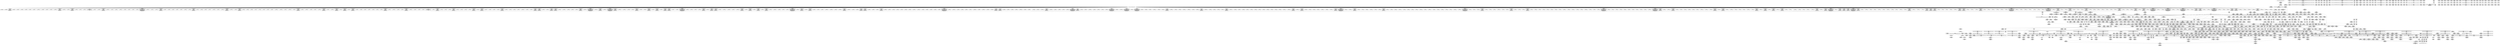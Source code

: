 digraph {
	CE0x4ddd040 [shape=record,shape=Mrecord,label="{CE0x4ddd040|0:_i16,_56:_i8*,_:_CRE_202,203_}"]
	CE0x4e37100 [shape=record,shape=Mrecord,label="{CE0x4e37100|i8_1|*Constant*|*SummSink*}"]
	CE0x4ddb3e0 [shape=record,shape=Mrecord,label="{CE0x4ddb3e0|104:_%struct.inode*,_:_CRE_215,216_}"]
	CE0x4df3280 [shape=record,shape=Mrecord,label="{CE0x4df3280|0:_i16,_56:_i8*,_:_CRE_922,923_}"]
	CE0x4e36870 [shape=record,shape=Mrecord,label="{CE0x4e36870|current_sid:_tmp16|security/selinux/hooks.c,218}"]
	CE0x4e521d0 [shape=record,shape=Mrecord,label="{CE0x4e521d0|may_rename:_i_security4|security/selinux/hooks.c,1816}"]
	CE0x4da71f0 [shape=record,shape=Mrecord,label="{CE0x4da71f0|i64*_getelementptr_inbounds_(_29_x_i64_,_29_x_i64_*___llvm_gcov_ctr228,_i64_0,_i64_0)|*Constant*|*SummSink*}"]
	CE0x4d98d40 [shape=record,shape=Mrecord,label="{CE0x4d98d40|i64*_getelementptr_inbounds_(_2_x_i64_,_2_x_i64_*___llvm_gcov_ctr227,_i64_0,_i64_1)|*Constant*|*SummSink*}"]
	CE0x4e04ff0 [shape=record,shape=Mrecord,label="{CE0x4e04ff0|0:_i16,_56:_i8*,_:_CRE_96,104_|*MultipleSource*|*LoadInst*|security/selinux/hooks.c,1814|security/selinux/hooks.c,1814}"]
	CE0x4e64170 [shape=record,shape=Mrecord,label="{CE0x4e64170|may_rename:_d_inode2|security/selinux/hooks.c,1815|*SummSource*}"]
	CE0x4eeb500 [shape=record,shape=Mrecord,label="{CE0x4eeb500|may_rename:_tmp70|security/selinux/hooks.c,1849|*SummSource*}"]
	CE0x4e8ec00 [shape=record,shape=Mrecord,label="{CE0x4e8ec00|may_rename:_tmp50|security/selinux/hooks.c,1839|*SummSink*}"]
	CE0x4ed7b40 [shape=record,shape=Mrecord,label="{CE0x4ed7b40|may_rename:_tmp75|security/selinux/hooks.c,1850}"]
	CE0x4df4a70 [shape=record,shape=Mrecord,label="{CE0x4df4a70|current_sid:_tmp5|security/selinux/hooks.c,218}"]
	CE0x4e8c790 [shape=record,shape=Mrecord,label="{CE0x4e8c790|may_rename:_tobool26|security/selinux/hooks.c,1838|*SummSink*}"]
	CE0x4d974d0 [shape=record,shape=Mrecord,label="{CE0x4d974d0|104:_%struct.inode*,_:_CRE_88,89_}"]
	CE0x4eab680 [shape=record,shape=Mrecord,label="{CE0x4eab680|may_rename:_tmp41|security/selinux/hooks.c,1833|*SummSource*}"]
	CE0x4dff750 [shape=record,shape=Mrecord,label="{CE0x4dff750|may_rename:_tmp4|*LoadInst*|security/selinux/hooks.c,1814|*SummSource*}"]
	CE0x4dd6f00 [shape=record,shape=Mrecord,label="{CE0x4dd6f00|104:_%struct.inode*,_:_CRE_157,158_}"]
	CE0x4dd8590 [shape=record,shape=Mrecord,label="{CE0x4dd8590|104:_%struct.inode*,_:_CRE_176,177_}"]
	CE0x4d7a690 [shape=record,shape=Mrecord,label="{CE0x4d7a690|selinux_inode_rename:_call|security/selinux/hooks.c,2800|*SummSource*}"]
	CE0x4eec0a0 [shape=record,shape=Mrecord,label="{CE0x4eec0a0|may_rename:_tobool52|security/selinux/hooks.c,1849|*SummSink*}"]
	CE0x4e4fa30 [shape=record,shape=Mrecord,label="{CE0x4e4fa30|0:_i16,_56:_i8*,_:_CRE_981,982_}"]
	CE0x4e87770 [shape=record,shape=Mrecord,label="{CE0x4e87770|may_rename:_dentry|security/selinux/hooks.c,1820}"]
	CE0x4dc5770 [shape=record,shape=Mrecord,label="{CE0x4dc5770|_ret_i32_%tmp24,_!dbg_!27742|security/selinux/hooks.c,220|*SummSource*}"]
	CE0x4e661a0 [shape=record,shape=Mrecord,label="{CE0x4e661a0|i32_61440|*Constant*|*SummSource*}"]
	CE0x4de2a90 [shape=record,shape=Mrecord,label="{CE0x4de2a90|0:_i16,_56:_i8*,_:_CRE_302,303_}"]
	CE0x4dc6230 [shape=record,shape=Mrecord,label="{CE0x4dc6230|i64_0|*Constant*|*SummSink*}"]
	CE0x4e846f0 [shape=record,shape=Mrecord,label="{CE0x4e846f0|i64*_getelementptr_inbounds_(_29_x_i64_,_29_x_i64_*___llvm_gcov_ctr228,_i64_0,_i64_3)|*Constant*|*SummSink*}"]
	CE0x4ed78a0 [shape=record,shape=Mrecord,label="{CE0x4ed78a0|may_rename:_tmp75|security/selinux/hooks.c,1850|*SummSink*}"]
	CE0x4e04a50 [shape=record,shape=Mrecord,label="{CE0x4e04a50|0:_i16,_56:_i8*,_:_CRE_76,80_|*MultipleSource*|*LoadInst*|security/selinux/hooks.c,1814|security/selinux/hooks.c,1814}"]
	CE0x4dd2490 [shape=record,shape=Mrecord,label="{CE0x4dd2490|current_sid:_tmp|*SummSink*}"]
	CE0x4eec540 [shape=record,shape=Mrecord,label="{CE0x4eec540|may_rename:_i_mode42|security/selinux/hooks.c,1845|*SummSource*}"]
	CE0x4ddc6c0 [shape=record,shape=Mrecord,label="{CE0x4ddc6c0|0:_i16,_56:_i8*,_:_CRE_194,195_}"]
	CE0x4e01d90 [shape=record,shape=Mrecord,label="{CE0x4e01d90|0:_i16,_56:_i8*,_:_CRE_166,167_}"]
	CE0x4dea420 [shape=record,shape=Mrecord,label="{CE0x4dea420|0:_i16,_56:_i8*,_:_CRE_581,582_}"]
	CE0x4df0b50 [shape=record,shape=Mrecord,label="{CE0x4df0b50|0:_i16,_56:_i8*,_:_CRE_889,890_}"]
	CE0x4e65b40 [shape=record,shape=Mrecord,label="{CE0x4e65b40|may_rename:_conv|security/selinux/hooks.c,1815}"]
	CE0x4d7a7d0 [shape=record,shape=Mrecord,label="{CE0x4d7a7d0|selinux_inode_rename:_entry}"]
	CE0x4f1e6c0 [shape=record,shape=Mrecord,label="{CE0x4f1e6c0|get_current:_tmp4|./arch/x86/include/asm/current.h,14}"]
	CE0x4ed5320 [shape=record,shape=Mrecord,label="{CE0x4ed5320|may_rename:_tmp56|security/selinux/hooks.c,1842|*SummSource*}"]
	CE0x4edb650 [shape=record,shape=Mrecord,label="{CE0x4edb650|i64_24|*Constant*|*SummSource*}"]
	CE0x4e64860 [shape=record,shape=Mrecord,label="{CE0x4e64860|may_rename:_i_mode|security/selinux/hooks.c,1815}"]
	CE0x4e03a10 [shape=record,shape=Mrecord,label="{CE0x4e03a10|0:_i16,_56:_i8*,_:_CRE_190,191_}"]
	CE0x4e02bd0 [shape=record,shape=Mrecord,label="{CE0x4e02bd0|0:_i16,_56:_i8*,_:_CRE_178,179_}"]
	CE0x4dd7880 [shape=record,shape=Mrecord,label="{CE0x4dd7880|104:_%struct.inode*,_:_CRE_165,166_}"]
	CE0x4ea7f90 [shape=record,shape=Mrecord,label="{CE0x4ea7f90|may_rename:_tmp30|security/selinux/hooks.c,1829|*SummSource*}"]
	CE0x4ead8e0 [shape=record,shape=Mrecord,label="{CE0x4ead8e0|i64*_getelementptr_inbounds_(_29_x_i64_,_29_x_i64_*___llvm_gcov_ctr228,_i64_0,_i64_13)|*Constant*|*SummSink*}"]
	CE0x4de59d0 [shape=record,shape=Mrecord,label="{CE0x4de59d0|0:_i16,_56:_i8*,_:_CRE_473,474_}"]
	CE0x4e9cce0 [shape=record,shape=Mrecord,label="{CE0x4e9cce0|i64*_getelementptr_inbounds_(_29_x_i64_,_29_x_i64_*___llvm_gcov_ctr228,_i64_0,_i64_6)|*Constant*}"]
	CE0x4e032f0 [shape=record,shape=Mrecord,label="{CE0x4e032f0|0:_i16,_56:_i8*,_:_CRE_184,185_}"]
	CE0x4dc1670 [shape=record,shape=Mrecord,label="{CE0x4dc1670|may_rename:_call|security/selinux/hooks.c,1808}"]
	CE0x4de2700 [shape=record,shape=Mrecord,label="{CE0x4de2700|0:_i16,_56:_i8*,_:_CRE_299,300_}"]
	CE0x4da68d0 [shape=record,shape=Mrecord,label="{CE0x4da68d0|GLOBAL:_current_sid.__warned|Global_var:current_sid.__warned|*SummSource*}"]
	CE0x4dd92a0 [shape=record,shape=Mrecord,label="{CE0x4dd92a0|104:_%struct.inode*,_:_CRE_187,188_}"]
	CE0x4e83b30 [shape=record,shape=Mrecord,label="{CE0x4e83b30|_ret_i32_%retval.0,_!dbg_!27728|security/selinux/avc.c,775|*SummSource*}"]
	CE0x4e50fb0 [shape=record,shape=Mrecord,label="{CE0x4e50fb0|may_rename:_tobool12|security/selinux/hooks.c,1829}"]
	CE0x4deee00 [shape=record,shape=Mrecord,label="{CE0x4deee00|0:_i16,_56:_i8*,_:_CRE_712,728_|*MultipleSource*|*LoadInst*|security/selinux/hooks.c,1814|security/selinux/hooks.c,1814}"]
	CE0x4d97f00 [shape=record,shape=Mrecord,label="{CE0x4d97f00|104:_%struct.inode*,_:_CRE_95,96_}"]
	CE0x4ee4b50 [shape=record,shape=Mrecord,label="{CE0x4ee4b50|may_rename:_tmp65|security/selinux/hooks.c,1844}"]
	CE0x4dff880 [shape=record,shape=Mrecord,label="{CE0x4dff880|may_rename:_tmp4|*LoadInst*|security/selinux/hooks.c,1814|*SummSink*}"]
	CE0x4e833a0 [shape=record,shape=Mrecord,label="{CE0x4e833a0|avc_has_perm:_requested|Function::avc_has_perm&Arg::requested::|*SummSource*}"]
	CE0x4e83d10 [shape=record,shape=Mrecord,label="{CE0x4e83d10|_ret_i32_%retval.0,_!dbg_!27728|security/selinux/avc.c,775|*SummSink*}"]
	CE0x4df8be0 [shape=record,shape=Mrecord,label="{CE0x4df8be0|may_rename:_tmp62|security/selinux/hooks.c,1843}"]
	CE0x4de19f0 [shape=record,shape=Mrecord,label="{CE0x4de19f0|0:_i16,_56:_i8*,_:_CRE_288,289_}"]
	CE0x4e374a0 [shape=record,shape=Mrecord,label="{CE0x4e374a0|_call_void_lockdep_rcu_suspicious(i8*_getelementptr_inbounds_(_25_x_i8_,_25_x_i8_*_.str3,_i32_0,_i32_0),_i32_218,_i8*_getelementptr_inbounds_(_45_x_i8_,_45_x_i8_*_.str12,_i32_0,_i32_0))_#10,_!dbg_!27727|security/selinux/hooks.c,218|*SummSource*}"]
	CE0x4dc1f10 [shape=record,shape=Mrecord,label="{CE0x4dc1f10|may_rename:_if.end35|*SummSource*}"]
	CE0x4ee4cd0 [shape=record,shape=Mrecord,label="{CE0x4ee4cd0|may_rename:_tmp64|security/selinux/hooks.c,1844|*SummSink*}"]
	CE0x4e83970 [shape=record,shape=Mrecord,label="{CE0x4e83970|avc_has_perm:_auditdata|Function::avc_has_perm&Arg::auditdata::|*SummSink*}"]
	CE0x4df58f0 [shape=record,shape=Mrecord,label="{CE0x4df58f0|COLLAPSED:_GCMRE___llvm_gcov_ctr125_internal_global_11_x_i64_zeroinitializer:_elem_0:default:}"]
	CE0x4ef1a00 [shape=record,shape=Mrecord,label="{CE0x4ef1a00|get_current:_tmp2}"]
	CE0x4de79f0 [shape=record,shape=Mrecord,label="{CE0x4de79f0|0:_i16,_56:_i8*,_:_CRE_528,536_|*MultipleSource*|*LoadInst*|security/selinux/hooks.c,1814|security/selinux/hooks.c,1814}"]
	CE0x4da6480 [shape=record,shape=Mrecord,label="{CE0x4da6480|may_rename:_bb|*SummSink*}"]
	CE0x4df0a20 [shape=record,shape=Mrecord,label="{CE0x4df0a20|0:_i16,_56:_i8*,_:_CRE_888,889_}"]
	CE0x4d8f5f0 [shape=record,shape=Mrecord,label="{CE0x4d8f5f0|may_rename:_entry|*SummSink*}"]
	CE0x4dc54a0 [shape=record,shape=Mrecord,label="{CE0x4dc54a0|GLOBAL:___llvm_gcov_ctr125|Global_var:__llvm_gcov_ctr125}"]
	CE0x4ea8c90 [shape=record,shape=Mrecord,label="{CE0x4ea8c90|may_rename:_tmp32|security/selinux/hooks.c,1829|*SummSink*}"]
	CE0x4e3cec0 [shape=record,shape=Mrecord,label="{CE0x4e3cec0|i64*_getelementptr_inbounds_(_11_x_i64_,_11_x_i64_*___llvm_gcov_ctr125,_i64_0,_i64_10)|*Constant*}"]
	CE0x4e02120 [shape=record,shape=Mrecord,label="{CE0x4e02120|0:_i16,_56:_i8*,_:_CRE_169,170_}"]
	CE0x4ed49a0 [shape=record,shape=Mrecord,label="{CE0x4ed49a0|i64_21|*Constant*}"]
	CE0x4e84a80 [shape=record,shape=Mrecord,label="{CE0x4e84a80|may_rename:_tmp12|security/selinux/hooks.c,1823}"]
	CE0x4e8b760 [shape=record,shape=Mrecord,label="{CE0x4e8b760|may_rename:_u|security/selinux/hooks.c,1820|*SummSource*}"]
	CE0x4de6920 [shape=record,shape=Mrecord,label="{CE0x4de6920|0:_i16,_56:_i8*,_:_CRE_485,486_}"]
	CE0x4d98160 [shape=record,shape=Mrecord,label="{CE0x4d98160|104:_%struct.inode*,_:_CRE_104,112_|*MultipleSource*|Function::selinux_inode_rename&Arg::old_dentry::|Function::selinux_inode_rename&Arg::new_dentry::|Function::may_rename&Arg::old_dentry::|Function::may_rename&Arg::new_dentry::|security/selinux/hooks.c,1814}"]
	CE0x4dc0d50 [shape=record,shape=Mrecord,label="{CE0x4dc0d50|may_rename:_if.end22|*SummSink*}"]
	CE0x4e024b0 [shape=record,shape=Mrecord,label="{CE0x4e024b0|0:_i16,_56:_i8*,_:_CRE_172,173_}"]
	CE0x4dd7fa0 [shape=record,shape=Mrecord,label="{CE0x4dd7fa0|104:_%struct.inode*,_:_CRE_171,172_}"]
	CE0x45cdfd0 [shape=record,shape=Mrecord,label="{CE0x45cdfd0|selinux_inode_rename:_tmp3|*SummSink*}"]
	CE0x4e05360 [shape=record,shape=Mrecord,label="{CE0x4e05360|0:_i16,_56:_i8*,_:_CRE_112,120_|*MultipleSource*|*LoadInst*|security/selinux/hooks.c,1814|security/selinux/hooks.c,1814}"]
	CE0x4ddb9d0 [shape=record,shape=Mrecord,label="{CE0x4ddb9d0|104:_%struct.inode*,_:_CRE_220,221_}"]
	CE0x4ea1850 [shape=record,shape=Mrecord,label="{CE0x4ea1850|may_rename:_call8|security/selinux/hooks.c,1825}"]
	CE0x4e327c0 [shape=record,shape=Mrecord,label="{CE0x4e327c0|current_sid:_tobool1|security/selinux/hooks.c,218}"]
	CE0x4e38fc0 [shape=record,shape=Mrecord,label="{CE0x4e38fc0|i32_218|*Constant*|*SummSource*}"]
	CE0x4e01630 [shape=record,shape=Mrecord,label="{CE0x4e01630|0:_i16,_56:_i8*,_:_CRE_160,161_}"]
	CE0x4e9e780 [shape=record,shape=Mrecord,label="{CE0x4e9e780|may_rename:_tmp20|security/selinux/hooks.c,1827}"]
	CE0x4e4e9e0 [shape=record,shape=Mrecord,label="{CE0x4e4e9e0|0:_i16,_56:_i8*,_:_CRE_935,936_}"]
	CE0x4e3a060 [shape=record,shape=Mrecord,label="{CE0x4e3a060|COLLAPSED:_GCMRE_current_task_external_global_%struct.task_struct*:_elem_0::|security/selinux/hooks.c,218}"]
	CE0x4ea6f80 [shape=record,shape=Mrecord,label="{CE0x4ea6f80|may_rename:_cmp13|security/selinux/hooks.c,1829|*SummSource*}"]
	CE0x4ddbc30 [shape=record,shape=Mrecord,label="{CE0x4ddbc30|104:_%struct.inode*,_:_CRE_222,223_}"]
	CE0x4da92e0 [shape=record,shape=Mrecord,label="{CE0x4da92e0|may_rename:_if.then15}"]
	CE0x4debf70 [shape=record,shape=Mrecord,label="{CE0x4debf70|0:_i16,_56:_i8*,_:_CRE_604,605_}"]
	CE0x4e544a0 [shape=record,shape=Mrecord,label="{CE0x4e544a0|i64_7|*Constant*}"]
	CE0x4e82d30 [shape=record,shape=Mrecord,label="{CE0x4e82d30|i32_(i32,_i32,_i16,_i32,_%struct.common_audit_data*)*_bitcast_(i32_(i32,_i32,_i16,_i32,_%struct.common_audit_data.495*)*_avc_has_perm_to_i32_(i32,_i32,_i16,_i32,_%struct.common_audit_data*)*)|*Constant*|*SummSink*}"]
	CE0x4e9d040 [shape=record,shape=Mrecord,label="{CE0x4e9d040|may_rename:_tmp77|security/selinux/hooks.c,1851}"]
	CE0x4da94c0 [shape=record,shape=Mrecord,label="{CE0x4da94c0|may_rename:_if.then15|*SummSink*}"]
	CE0x4df0560 [shape=record,shape=Mrecord,label="{CE0x4df0560|0:_i16,_56:_i8*,_:_CRE_884,885_}"]
	CE0x4dc1800 [shape=record,shape=Mrecord,label="{CE0x4dc1800|may_rename:_call|security/selinux/hooks.c,1808|*SummSink*}"]
	CE0x4d9d7e0 [shape=record,shape=Mrecord,label="{CE0x4d9d7e0|current_sid:_tmp6|security/selinux/hooks.c,218|*SummSource*}"]
	CE0x4ea3550 [shape=record,shape=Mrecord,label="{CE0x4ea3550|may_rename:_u23|security/selinux/hooks.c,1836}"]
	CE0x4e814f0 [shape=record,shape=Mrecord,label="{CE0x4e814f0|avc_has_perm:_requested|Function::avc_has_perm&Arg::requested::|*SummSink*}"]
	CE0x4de32e0 [shape=record,shape=Mrecord,label="{CE0x4de32e0|0:_i16,_56:_i8*,_:_CRE_309,310_}"]
	CE0x4e83ec0 [shape=record,shape=Mrecord,label="{CE0x4e83ec0|may_rename:_tobool|security/selinux/hooks.c,1823|*SummSink*}"]
	CE0x4eaae70 [shape=record,shape=Mrecord,label="{CE0x4eaae70|may_rename:_tmp40|security/selinux/hooks.c,1833|*SummSink*}"]
	CE0x4eef380 [shape=record,shape=Mrecord,label="{CE0x4eef380|i1_true|*Constant*|*SummSink*}"]
	CE0x4de81a0 [shape=record,shape=Mrecord,label="{CE0x4de81a0|0:_i16,_56:_i8*,_:_CRE_553,554_}"]
	CE0x4da24b0 [shape=record,shape=Mrecord,label="{CE0x4da24b0|GLOBAL:_current_sid|*Constant*}"]
	CE0x4eee6d0 [shape=record,shape=Mrecord,label="{CE0x4eee6d0|i64*_getelementptr_inbounds_(_11_x_i64_,_11_x_i64_*___llvm_gcov_ctr125,_i64_0,_i64_8)|*Constant*|*SummSink*}"]
	CE0x4d971f0 [shape=record,shape=Mrecord,label="{CE0x4d971f0|104:_%struct.inode*,_:_CRE_80,88_|*MultipleSource*|Function::selinux_inode_rename&Arg::old_dentry::|Function::selinux_inode_rename&Arg::new_dentry::|Function::may_rename&Arg::old_dentry::|Function::may_rename&Arg::new_dentry::|security/selinux/hooks.c,1814}"]
	CE0x4e3c7b0 [shape=record,shape=Mrecord,label="{CE0x4e3c7b0|current_sid:_tmp18|security/selinux/hooks.c,218|*SummSource*}"]
	CE0x4e38a00 [shape=record,shape=Mrecord,label="{CE0x4e38a00|GLOBAL:_lockdep_rcu_suspicious|*Constant*|*SummSink*}"]
	CE0x4e65930 [shape=record,shape=Mrecord,label="{CE0x4e65930|may_rename:_conv3|security/selinux/hooks.c,1815|*SummSink*}"]
	CE0x4ee3f40 [shape=record,shape=Mrecord,label="{CE0x4ee3f40|may_rename:_tmp73|security/selinux/hooks.c,1849|*SummSink*}"]
	CE0x4ef24c0 [shape=record,shape=Mrecord,label="{CE0x4ef24c0|may_rename:_tmp65|security/selinux/hooks.c,1844|*SummSink*}"]
	CE0x4dd99c0 [shape=record,shape=Mrecord,label="{CE0x4dd99c0|104:_%struct.inode*,_:_CRE_193,194_}"]
	CE0x4df1140 [shape=record,shape=Mrecord,label="{CE0x4df1140|0:_i16,_56:_i8*,_:_CRE_894,895_}"]
	CE0x4dd7750 [shape=record,shape=Mrecord,label="{CE0x4dd7750|104:_%struct.inode*,_:_CRE_164,165_}"]
	CE0x4eacd00 [shape=record,shape=Mrecord,label="{CE0x4eacd00|may_rename:_tmp39|security/selinux/hooks.c,1832|*SummSink*}"]
	CE0x4def3a0 [shape=record,shape=Mrecord,label="{CE0x4def3a0|0:_i16,_56:_i8*,_:_CRE_744,752_|*MultipleSource*|*LoadInst*|security/selinux/hooks.c,1814|security/selinux/hooks.c,1814}"]
	CE0x4ea8e40 [shape=record,shape=Mrecord,label="{CE0x4ea8e40|may_rename:_tmp33|security/selinux/hooks.c,1829}"]
	CE0x4d99790 [shape=record,shape=Mrecord,label="{CE0x4d99790|may_rename:_tmp14|security/selinux/hooks.c,1823|*SummSource*}"]
	CE0x4edb960 [shape=record,shape=Mrecord,label="{CE0x4edb960|i64_1024|*Constant*}"]
	CE0x4df7ef0 [shape=record,shape=Mrecord,label="{CE0x4df7ef0|0:_i16,_56:_i8*,_:_CRE_873,874_}"]
	CE0x4dc4a80 [shape=record,shape=Mrecord,label="{CE0x4dc4a80|_ret_i32_%tmp24,_!dbg_!27742|security/selinux/hooks.c,220}"]
	CE0x4e3ec60 [shape=record,shape=Mrecord,label="{CE0x4e3ec60|_ret_%struct.task_struct*_%tmp4,_!dbg_!27714|./arch/x86/include/asm/current.h,14|*SummSource*}"]
	CE0x4e4cd60 [shape=record,shape=Mrecord,label="{CE0x4e4cd60|may_rename:_tobool33|security/selinux/hooks.c,1841|*SummSink*}"]
	CE0x4dde6e0 [shape=record,shape=Mrecord,label="{CE0x4dde6e0|0:_i16,_56:_i8*,_:_CRE_245,246_}"]
	CE0x4dc60c0 [shape=record,shape=Mrecord,label="{CE0x4dc60c0|i64_0|*Constant*|*SummSource*}"]
	CE0x4da7300 [shape=record,shape=Mrecord,label="{CE0x4da7300|may_rename:_if.then10|*SummSink*}"]
	CE0x4ddc7f0 [shape=record,shape=Mrecord,label="{CE0x4ddc7f0|0:_i16,_56:_i8*,_:_CRE_195,196_}"]
	CE0x4ea46b0 [shape=record,shape=Mrecord,label="{CE0x4ea46b0|may_rename:_tmp44|*LoadInst*|security/selinux/hooks.c,1838}"]
	CE0x4e524d0 [shape=record,shape=Mrecord,label="{CE0x4e524d0|may_rename:_i_security4|security/selinux/hooks.c,1816|*SummSink*}"]
	CE0x4dc79a0 [shape=record,shape=Mrecord,label="{CE0x4dc79a0|may_rename:_if.then34|*SummSink*}"]
	CE0x4de3540 [shape=record,shape=Mrecord,label="{CE0x4de3540|0:_i16,_56:_i8*,_:_CRE_311,312_}"]
	CE0x4dc6f00 [shape=record,shape=Mrecord,label="{CE0x4dc6f00|current_sid:_tmp11|security/selinux/hooks.c,218|*SummSink*}"]
	CE0x4e9bc40 [shape=record,shape=Mrecord,label="{CE0x4e9bc40|may_rename:_tmp28|security/selinux/hooks.c,1829|*SummSink*}"]
	CE0x4e8b490 [shape=record,shape=Mrecord,label="{CE0x4e8b490|may_rename:_type|security/selinux/hooks.c,1818}"]
	CE0x4ef4ca0 [shape=record,shape=Mrecord,label="{CE0x4ef4ca0|may_rename:_cmp45|security/selinux/hooks.c,1845|*SummSource*}"]
	CE0x4de0490 [shape=record,shape=Mrecord,label="{CE0x4de0490|0:_i16,_56:_i8*,_:_CRE_270,271_}"]
	CE0x4d97be0 [shape=record,shape=Mrecord,label="{CE0x4d97be0|104:_%struct.inode*,_:_CRE_92,93_}"]
	CE0x4eab9c0 [shape=record,shape=Mrecord,label="{CE0x4eab9c0|may_rename:_tmp42|security/selinux/hooks.c,1834|*SummSource*}"]
	CE0x4ea0790 [shape=record,shape=Mrecord,label="{CE0x4ea0790|may_rename:_tobool9|security/selinux/hooks.c,1827|*SummSink*}"]
	CE0x4df3610 [shape=record,shape=Mrecord,label="{CE0x4df3610|0:_i16,_56:_i8*,_:_CRE_925,926_}"]
	CE0x4e347e0 [shape=record,shape=Mrecord,label="{CE0x4e347e0|current_sid:_tmp9|security/selinux/hooks.c,218}"]
	CE0x4d82b70 [shape=record,shape=Mrecord,label="{CE0x4d82b70|selinux_inode_rename:_new_inode|Function::selinux_inode_rename&Arg::new_inode::|*SummSink*}"]
	CE0x4e8c230 [shape=record,shape=Mrecord,label="{CE0x4e8c230|%struct.inode*_null|*Constant*|*SummSource*}"]
	CE0x4d8cd70 [shape=record,shape=Mrecord,label="{CE0x4d8cd70|may_rename:_new_dir|Function::may_rename&Arg::new_dir::|*SummSource*}"]
	CE0x4ed1510 [shape=record,shape=Mrecord,label="{CE0x4ed1510|may_rename:_tmp51|security/selinux/hooks.c,1840|*SummSink*}"]
	CE0x4e05b40 [shape=record,shape=Mrecord,label="{CE0x4e05b40|may_rename:_i_security1|security/selinux/hooks.c,1814}"]
	CE0x4e04880 [shape=record,shape=Mrecord,label="{CE0x4e04880|0:_i16,_56:_i8*,_:_CRE_72,76_|*MultipleSource*|*LoadInst*|security/selinux/hooks.c,1814|security/selinux/hooks.c,1814}"]
	CE0x4e3ee10 [shape=record,shape=Mrecord,label="{CE0x4e3ee10|_ret_%struct.task_struct*_%tmp4,_!dbg_!27714|./arch/x86/include/asm/current.h,14|*SummSink*}"]
	CE0x4e81f20 [shape=record,shape=Mrecord,label="{CE0x4e81f20|i16_7|*Constant*}"]
	CE0x4dc3890 [shape=record,shape=Mrecord,label="{CE0x4dc3890|GLOBAL:_current_sid|*Constant*|*SummSink*}"]
	CE0x4e8d770 [shape=record,shape=Mrecord,label="{CE0x4e8d770|may_rename:_tmp46|security/selinux/hooks.c,1838|*SummSink*}"]
	CE0x4e4f610 [shape=record,shape=Mrecord,label="{CE0x4e4f610|0:_i16,_56:_i8*,_:_CRE_978,979_}"]
	CE0x4eb07d0 [shape=record,shape=Mrecord,label="{CE0x4eb07d0|i32_4194304|*Constant*|*SummSink*}"]
	CE0x4e9e650 [shape=record,shape=Mrecord,label="{CE0x4e9e650|i64_5|*Constant*|*SummSink*}"]
	CE0x4edbf50 [shape=record,shape=Mrecord,label="{CE0x4edbf50|may_rename:_call51|security/selinux/hooks.c,1846|*SummSource*}"]
	CE0x4d91890 [shape=record,shape=Mrecord,label="{CE0x4d91890|current_sid:_do.end|*SummSource*}"]
	CE0x4ef46d0 [shape=record,shape=Mrecord,label="{CE0x4ef46d0|may_rename:_and44|security/selinux/hooks.c,1845}"]
	CE0x4de8ec0 [shape=record,shape=Mrecord,label="{CE0x4de8ec0|0:_i16,_56:_i8*,_:_CRE_563,564_}"]
	CE0x4eaebf0 [shape=record,shape=Mrecord,label="{CE0x4eaebf0|may_rename:_tmp38|security/selinux/hooks.c,1832|*SummSink*}"]
	CE0x4e64ec0 [shape=record,shape=Mrecord,label="{CE0x4e64ec0|i32_16384|*Constant*}"]
	CE0x4e4fd90 [shape=record,shape=Mrecord,label="{CE0x4e4fd90|may_rename:_tmp5|security/selinux/hooks.c,1814}"]
	CE0x4df2c90 [shape=record,shape=Mrecord,label="{CE0x4df2c90|0:_i16,_56:_i8*,_:_CRE_917,918_}"]
	CE0x4da84f0 [shape=record,shape=Mrecord,label="{CE0x4da84f0|may_rename:_if.then10}"]
	CE0x4e652f0 [shape=record,shape=Mrecord,label="{CE0x4e652f0|may_rename:_cmp|security/selinux/hooks.c,1815|*SummSource*}"]
	CE0x4e02380 [shape=record,shape=Mrecord,label="{CE0x4e02380|0:_i16,_56:_i8*,_:_CRE_171,172_}"]
	CE0x4d97cd0 [shape=record,shape=Mrecord,label="{CE0x4d97cd0|104:_%struct.inode*,_:_CRE_93,94_}"]
	CE0x4e03420 [shape=record,shape=Mrecord,label="{CE0x4e03420|0:_i16,_56:_i8*,_:_CRE_185,186_}"]
	CE0x4e8cae0 [shape=record,shape=Mrecord,label="{CE0x4e8cae0|i64_16|*Constant*|*SummSource*}"]
	CE0x4dd6910 [shape=record,shape=Mrecord,label="{CE0x4dd6910|104:_%struct.inode*,_:_CRE_152,153_}"]
	CE0x4dc48a0 [shape=record,shape=Mrecord,label="{CE0x4dc48a0|current_sid:_entry|*SummSink*}"]
	CE0x4e51200 [shape=record,shape=Mrecord,label="{CE0x4e51200|may_rename:_and|security/selinux/hooks.c,1815}"]
	CE0x4dedea0 [shape=record,shape=Mrecord,label="{CE0x4dedea0|0:_i16,_56:_i8*,_:_CRE_656,664_|*MultipleSource*|*LoadInst*|security/selinux/hooks.c,1814|security/selinux/hooks.c,1814}"]
	CE0x4e81740 [shape=record,shape=Mrecord,label="{CE0x4e81740|avc_has_perm:_ssid|Function::avc_has_perm&Arg::ssid::}"]
	CE0x4dd6ca0 [shape=record,shape=Mrecord,label="{CE0x4dd6ca0|104:_%struct.inode*,_:_CRE_155,156_}"]
	CE0x4defe40 [shape=record,shape=Mrecord,label="{CE0x4defe40|0:_i16,_56:_i8*,_:_CRE_878,879_}"]
	CE0x4e9c6e0 [shape=record,shape=Mrecord,label="{CE0x4e9c6e0|may_rename:_tmp23|security/selinux/hooks.c,1827}"]
	CE0x4ef2870 [shape=record,shape=Mrecord,label="{CE0x4ef2870|may_rename:_d_inode41|security/selinux/hooks.c,1845}"]
	CE0x4e04310 [shape=record,shape=Mrecord,label="{CE0x4e04310|0:_i16,_56:_i8*,_:_CRE_48,56_|*MultipleSource*|*LoadInst*|security/selinux/hooks.c,1814|security/selinux/hooks.c,1814}"]
	CE0x4e8b1a0 [shape=record,shape=Mrecord,label="{CE0x4e8b1a0|may_rename:_tmp10|security/selinux/hooks.c,1816|*SummSink*}"]
	CE0x4d7e710 [shape=record,shape=Mrecord,label="{CE0x4d7e710|may_rename:_tmp1|*SummSource*}"]
	CE0x4ddf2c0 [shape=record,shape=Mrecord,label="{CE0x4ddf2c0|0:_i16,_56:_i8*,_:_CRE_255,256_}"]
	CE0x4ea1fd0 [shape=record,shape=Mrecord,label="{CE0x4ea1fd0|i32_4096|*Constant*|*SummSink*}"]
	CE0x4deb980 [shape=record,shape=Mrecord,label="{CE0x4deb980|0:_i16,_56:_i8*,_:_CRE_599,600_}"]
	CE0x4debab0 [shape=record,shape=Mrecord,label="{CE0x4debab0|0:_i16,_56:_i8*,_:_CRE_600,601_}"]
	CE0x4e82390 [shape=record,shape=Mrecord,label="{CE0x4e82390|avc_has_perm:_tclass|Function::avc_has_perm&Arg::tclass::|*SummSource*}"]
	CE0x4e01170 [shape=record,shape=Mrecord,label="{CE0x4e01170|0:_i16,_56:_i8*,_:_CRE_156,157_}"]
	CE0x4e81280 [shape=record,shape=Mrecord,label="{CE0x4e81280|avc_has_perm:_entry|*SummSink*}"]
	CE0x4df7400 [shape=record,shape=Mrecord,label="{CE0x4df7400|0:_i16,_56:_i8*,_:_CRE_865,866_}"]
	CE0x4ddc330 [shape=record,shape=Mrecord,label="{CE0x4ddc330|0:_i16,_56:_i8*,_:_CRE_191,192_}"]
	CE0x4df7dc0 [shape=record,shape=Mrecord,label="{CE0x4df7dc0|0:_i16,_56:_i8*,_:_CRE_872,873_}"]
	CE0x4df83b0 [shape=record,shape=Mrecord,label="{CE0x4df83b0|0:_i16,_56:_i8*,_:_CRE_877,878_}"]
	CE0x4d7e980 [shape=record,shape=Mrecord,label="{CE0x4d7e980|may_rename:_tmp1|*SummSink*}"]
	CE0x4dfedd0 [shape=record,shape=Mrecord,label="{CE0x4dfedd0|104:_%struct.inode*,_:_CRE_313,314_}"]
	CE0x4ea0030 [shape=record,shape=Mrecord,label="{CE0x4ea0030|may_rename:_tmp22|security/selinux/hooks.c,1827}"]
	CE0x4ee6630 [shape=record,shape=Mrecord,label="{CE0x4ee6630|i64*_getelementptr_inbounds_(_29_x_i64_,_29_x_i64_*___llvm_gcov_ctr228,_i64_0,_i64_28)|*Constant*|*SummSink*}"]
	CE0x4e52d30 [shape=record,shape=Mrecord,label="{CE0x4e52d30|may_rename:_tmp8|security/selinux/hooks.c,1815|*SummSource*}"]
	CE0x4ed45b0 [shape=record,shape=Mrecord,label="{CE0x4ed45b0|may_rename:_tmp58|*LoadInst*|security/selinux/hooks.c,1843|*SummSink*}"]
	CE0x4e37f90 [shape=record,shape=Mrecord,label="{CE0x4e37f90|i8*_getelementptr_inbounds_(_25_x_i8_,_25_x_i8_*_.str3,_i32_0,_i32_0)|*Constant*|*SummSource*}"]
	CE0x4e3a7c0 [shape=record,shape=Mrecord,label="{CE0x4e3a7c0|i32_22|*Constant*|*SummSource*}"]
	CE0x4dcbd00 [shape=record,shape=Mrecord,label="{CE0x4dcbd00|i64*_getelementptr_inbounds_(_11_x_i64_,_11_x_i64_*___llvm_gcov_ctr125,_i64_0,_i64_0)|*Constant*|*SummSource*}"]
	CE0x4e88990 [shape=record,shape=Mrecord,label="{CE0x4e88990|i32_3|*Constant*|*SummSink*}"]
	CE0x4dfe070 [shape=record,shape=Mrecord,label="{CE0x4dfe070|104:_%struct.inode*,_:_CRE_304,305_}"]
	CE0x4e013d0 [shape=record,shape=Mrecord,label="{CE0x4e013d0|0:_i16,_56:_i8*,_:_CRE_158,159_}"]
	CE0x4dfc560 [shape=record,shape=Mrecord,label="{CE0x4dfc560|104:_%struct.inode*,_:_CRE_223,224_}"]
	CE0x4de0e10 [shape=record,shape=Mrecord,label="{CE0x4de0e10|0:_i16,_56:_i8*,_:_CRE_278,279_}"]
	CE0x4eadfd0 [shape=record,shape=Mrecord,label="{CE0x4eadfd0|may_rename:_tobool19|security/selinux/hooks.c,1832|*SummSink*}"]
	CE0x4da7d00 [shape=record,shape=Mrecord,label="{CE0x4da7d00|may_rename:_ad|security/selinux/hooks.c, 1807|*SummSource*}"]
	CE0x4e4ed70 [shape=record,shape=Mrecord,label="{CE0x4e4ed70|0:_i16,_56:_i8*,_:_CRE_944,952_|*MultipleSource*|*LoadInst*|security/selinux/hooks.c,1814|security/selinux/hooks.c,1814}"]
	CE0x4da6bb0 [shape=record,shape=Mrecord,label="{CE0x4da6bb0|i32_1|*Constant*|*SummSink*}"]
	CE0x4e32f40 [shape=record,shape=Mrecord,label="{CE0x4e32f40|current_sid:_land.lhs.true|*SummSink*}"]
	CE0x4df20b0 [shape=record,shape=Mrecord,label="{CE0x4df20b0|0:_i16,_56:_i8*,_:_CRE_907,908_}"]
	CE0x4d96500 [shape=record,shape=Mrecord,label="{CE0x4d96500|GLOBAL:___llvm_gcov_ctr228|Global_var:__llvm_gcov_ctr228}"]
	CE0x4ed1110 [shape=record,shape=Mrecord,label="{CE0x4ed1110|may_rename:_tmp51|security/selinux/hooks.c,1840}"]
	CE0x4dd6290 [shape=record,shape=Mrecord,label="{CE0x4dd6290|104:_%struct.inode*,_:_CRE_146,147_}"]
	CE0x4dc2f40 [shape=record,shape=Mrecord,label="{CE0x4dc2f40|may_rename:_if.then20|*SummSource*}"]
	CE0x4df08f0 [shape=record,shape=Mrecord,label="{CE0x4df08f0|0:_i16,_56:_i8*,_:_CRE_887,888_}"]
	CE0x4de3670 [shape=record,shape=Mrecord,label="{CE0x4de3670|0:_i16,_56:_i8*,_:_CRE_472,473_}"]
	CE0x4e537c0 [shape=record,shape=Mrecord,label="{CE0x4e537c0|may_rename:_tmp76|security/selinux/hooks.c,1851|*SummSource*}"]
	CE0x4da4780 [shape=record,shape=Mrecord,label="{CE0x4da4780|may_rename:_old_dentry|Function::may_rename&Arg::old_dentry::|*SummSource*}"]
	CE0x4d967f0 [shape=record,shape=Mrecord,label="{CE0x4d967f0|GLOBAL:___llvm_gcov_ctr228|Global_var:__llvm_gcov_ctr228|*SummSink*}"]
	CE0x4dd7d40 [shape=record,shape=Mrecord,label="{CE0x4dd7d40|104:_%struct.inode*,_:_CRE_169,170_}"]
	CE0x4e8c620 [shape=record,shape=Mrecord,label="{CE0x4e8c620|may_rename:_tobool26|security/selinux/hooks.c,1838}"]
	CE0x4e65cc0 [shape=record,shape=Mrecord,label="{CE0x4e65cc0|may_rename:_conv|security/selinux/hooks.c,1815|*SummSource*}"]
	CE0x4e3f040 [shape=record,shape=Mrecord,label="{CE0x4e3f040|i32_78|*Constant*}"]
	CE0x4dee080 [shape=record,shape=Mrecord,label="{CE0x4dee080|0:_i16,_56:_i8*,_:_CRE_664,672_|*MultipleSource*|*LoadInst*|security/selinux/hooks.c,1814|security/selinux/hooks.c,1814}"]
	CE0x4da1620 [shape=record,shape=Mrecord,label="{CE0x4da1620|GLOBAL:_may_rename|*Constant*|*SummSink*}"]
	CE0x4ddf520 [shape=record,shape=Mrecord,label="{CE0x4ddf520|0:_i16,_56:_i8*,_:_CRE_257,258_}"]
	CE0x4e3e920 [shape=record,shape=Mrecord,label="{CE0x4e3e920|get_current:_entry|*SummSource*}"]
	CE0x4d98db0 [shape=record,shape=Mrecord,label="{CE0x4d98db0|i64_1|*Constant*}"]
	CE0x4e84970 [shape=record,shape=Mrecord,label="{CE0x4e84970|i64_2|*Constant*|*SummSink*}"]
	CE0x4e9c420 [shape=record,shape=Mrecord,label="{CE0x4e9c420|may_rename:_tmp22|security/selinux/hooks.c,1827|*SummSource*}"]
	CE0x4e9fc40 [shape=record,shape=Mrecord,label="{CE0x4e9fc40|may_rename:_tmp21|security/selinux/hooks.c,1827|*SummSource*}"]
	CE0x4dda6d0 [shape=record,shape=Mrecord,label="{CE0x4dda6d0|104:_%struct.inode*,_:_CRE_204,205_}"]
	CE0x4eb0530 [shape=record,shape=Mrecord,label="{CE0x4eb0530|i32_4194304|*Constant*}"]
	CE0x4e34960 [shape=record,shape=Mrecord,label="{CE0x4e34960|current_sid:_tmp9|security/selinux/hooks.c,218|*SummSource*}"]
	CE0x4e64420 [shape=record,shape=Mrecord,label="{CE0x4e64420|may_rename:_i_security4|security/selinux/hooks.c,1816|*SummSource*}"]
	CE0x4de4170 [shape=record,shape=Mrecord,label="{CE0x4de4170|0:_i16,_56:_i8*,_:_CRE_360,376_|*MultipleSource*|*LoadInst*|security/selinux/hooks.c,1814|security/selinux/hooks.c,1814}"]
	CE0x4eef5c0 [shape=record,shape=Mrecord,label="{CE0x4eef5c0|i64*_getelementptr_inbounds_(_11_x_i64_,_11_x_i64_*___llvm_gcov_ctr125,_i64_0,_i64_8)|*Constant*}"]
	CE0x4de1070 [shape=record,shape=Mrecord,label="{CE0x4de1070|0:_i16,_56:_i8*,_:_CRE_280,281_}"]
	CE0x4e4ec40 [shape=record,shape=Mrecord,label="{CE0x4e4ec40|0:_i16,_56:_i8*,_:_CRE_936,944_|*MultipleSource*|*LoadInst*|security/selinux/hooks.c,1814|security/selinux/hooks.c,1814}"]
	CE0x4ddd760 [shape=record,shape=Mrecord,label="{CE0x4ddd760|0:_i16,_56:_i8*,_:_CRE_240,241_}"]
	CE0x4df6ce0 [shape=record,shape=Mrecord,label="{CE0x4df6ce0|0:_i16,_56:_i8*,_:_CRE_832,840_|*MultipleSource*|*LoadInst*|security/selinux/hooks.c,1814|security/selinux/hooks.c,1814}"]
	CE0x4ea40c0 [shape=record,shape=Mrecord,label="{CE0x4ea40c0|may_rename:_dentry24|security/selinux/hooks.c,1836|*SummSource*}"]
	CE0x4edb2d0 [shape=record,shape=Mrecord,label="{CE0x4edb2d0|i64_23|*Constant*|*SummSource*}"]
	CE0x4dc1a60 [shape=record,shape=Mrecord,label="{CE0x4dc1a60|current_sid:_tobool|security/selinux/hooks.c,218|*SummSink*}"]
	CE0x4ddf3f0 [shape=record,shape=Mrecord,label="{CE0x4ddf3f0|0:_i16,_56:_i8*,_:_CRE_256,257_}"]
	CE0x4ddbd30 [shape=record,shape=Mrecord,label="{CE0x4ddbd30|may_rename:_tmp3|security/selinux/hooks.c,1813}"]
	CE0x4e8cdf0 [shape=record,shape=Mrecord,label="{CE0x4e8cdf0|i64_15|*Constant*}"]
	CE0x4dc1950 [shape=record,shape=Mrecord,label="{CE0x4dc1950|current_sid:_call|security/selinux/hooks.c,218|*SummSink*}"]
	CE0x4e779e0 [shape=record,shape=Mrecord,label="{CE0x4e779e0|may_rename:_tmp9|*LoadInst*|security/selinux/hooks.c,1816|*SummSource*}"]
	CE0x4ed5890 [shape=record,shape=Mrecord,label="{CE0x4ed5890|i64_19|*Constant*|*SummSource*}"]
	CE0x4eaa9e0 [shape=record,shape=Mrecord,label="{CE0x4eaa9e0|may_rename:_tmp36|security/selinux/hooks.c,1832|*SummSource*}"]
	CE0x4e88270 [shape=record,shape=Mrecord,label="{CE0x4e88270|may_rename:_dentry|security/selinux/hooks.c,1820|*SummSource*}"]
	CE0x4eafb40 [shape=record,shape=Mrecord,label="{CE0x4eafb40|may_rename:_tmp40|security/selinux/hooks.c,1833|*SummSource*}"]
	CE0x4deb5f0 [shape=record,shape=Mrecord,label="{CE0x4deb5f0|0:_i16,_56:_i8*,_:_CRE_596,597_}"]
	CE0x4dec560 [shape=record,shape=Mrecord,label="{CE0x4dec560|0:_i16,_56:_i8*,_:_CRE_609,610_}"]
	CE0x4ee4e40 [shape=record,shape=Mrecord,label="{CE0x4ee4e40|may_rename:_d_inode41|security/selinux/hooks.c,1845|*SummSink*}"]
	CE0x4eedbd0 [shape=record,shape=Mrecord,label="{CE0x4eedbd0|current_sid:_if.then|*SummSink*}"]
	CE0x4de5fd0 [shape=record,shape=Mrecord,label="{CE0x4de5fd0|0:_i16,_56:_i8*,_:_CRE_477,478_}"]
	CE0x4df0430 [shape=record,shape=Mrecord,label="{CE0x4df0430|0:_i16,_56:_i8*,_:_CRE_883,884_}"]
	CE0x4d8dd30 [shape=record,shape=Mrecord,label="{CE0x4d8dd30|may_rename:_old_dir|Function::may_rename&Arg::old_dir::|*SummSink*}"]
	CE0x4de8c60 [shape=record,shape=Mrecord,label="{CE0x4de8c60|0:_i16,_56:_i8*,_:_CRE_561,562_}"]
	CE0x4e8d9f0 [shape=record,shape=Mrecord,label="{CE0x4e8d9f0|may_rename:_tmp47|security/selinux/hooks.c,1838}"]
	CE0x4da61b0 [shape=record,shape=Mrecord,label="{CE0x4da61b0|may_rename:_if.end11|*SummSink*}"]
	CE0x4eae900 [shape=record,shape=Mrecord,label="{CE0x4eae900|may_rename:_tmp38|security/selinux/hooks.c,1832}"]
	CE0x4dcb3b0 [shape=record,shape=Mrecord,label="{CE0x4dcb3b0|current_sid:_tmp8|security/selinux/hooks.c,218|*SummSource*}"]
	CE0x4dc0bb0 [shape=record,shape=Mrecord,label="{CE0x4dc0bb0|i64*_getelementptr_inbounds_(_2_x_i64_,_2_x_i64_*___llvm_gcov_ctr98,_i64_0,_i64_0)|*Constant*|*SummSink*}"]
	CE0x4ed5af0 [shape=record,shape=Mrecord,label="{CE0x4ed5af0|may_rename:_tmp52|security/selinux/hooks.c,1841|*SummSource*}"]
	CE0x4ef1f50 [shape=record,shape=Mrecord,label="{CE0x4ef1f50|current_sid:_tmp14|security/selinux/hooks.c,218|*SummSink*}"]
	CE0x4ed42a0 [shape=record,shape=Mrecord,label="{CE0x4ed42a0|may_rename:_tmp60|security/selinux/hooks.c,1843|*SummSink*}"]
	CE0x4dc0f60 [shape=record,shape=Mrecord,label="{CE0x4dc0f60|may_rename:_return|*SummSource*}"]
	CE0x4de9250 [shape=record,shape=Mrecord,label="{CE0x4de9250|0:_i16,_56:_i8*,_:_CRE_566,567_}"]
	CE0x4e8e490 [shape=record,shape=Mrecord,label="{CE0x4e8e490|may_rename:_tmp49|security/selinux/hooks.c,1839}"]
	CE0x4ddd890 [shape=record,shape=Mrecord,label="{CE0x4ddd890|0:_i16,_56:_i8*,_:_CRE_208,210_|*MultipleSource*|*LoadInst*|security/selinux/hooks.c,1814|security/selinux/hooks.c,1814}"]
	CE0x4e01a00 [shape=record,shape=Mrecord,label="{CE0x4e01a00|0:_i16,_56:_i8*,_:_CRE_163,164_}"]
	CE0x4ea1350 [shape=record,shape=Mrecord,label="{CE0x4ea1350|may_rename:_tmp24|security/selinux/hooks.c,1828|*SummSink*}"]
	CE0x4dff3c0 [shape=record,shape=Mrecord,label="{CE0x4dff3c0|104:_%struct.inode*,_:_CRE_318,319_}"]
	CE0x4d7a450 [shape=record,shape=Mrecord,label="{CE0x4d7a450|selinux_inode_rename:_call|security/selinux/hooks.c,2800}"]
	CE0x4de2cf0 [shape=record,shape=Mrecord,label="{CE0x4de2cf0|0:_i16,_56:_i8*,_:_CRE_304,305_}"]
	CE0x4ef4b20 [shape=record,shape=Mrecord,label="{CE0x4ef4b20|may_rename:_cmp45|security/selinux/hooks.c,1845}"]
	CE0x4de0bb0 [shape=record,shape=Mrecord,label="{CE0x4de0bb0|0:_i16,_56:_i8*,_:_CRE_276,277_}"]
	CE0x4de4ce0 [shape=record,shape=Mrecord,label="{CE0x4de4ce0|0:_i16,_56:_i8*,_:_CRE_416,424_|*MultipleSource*|*LoadInst*|security/selinux/hooks.c,1814|security/selinux/hooks.c,1814}"]
	CE0x4ef1420 [shape=record,shape=Mrecord,label="{CE0x4ef1420|current_sid:_bb|*SummSink*}"]
	CE0x4ef0aa0 [shape=record,shape=Mrecord,label="{CE0x4ef0aa0|current_sid:_tmp12|security/selinux/hooks.c,218|*SummSink*}"]
	CE0x4ea2330 [shape=record,shape=Mrecord,label="{CE0x4ea2330|may_rename:_tobool9|security/selinux/hooks.c,1827}"]
	CE0x4e90ae0 [shape=record,shape=Mrecord,label="{CE0x4e90ae0|may_rename:_conv29|security/selinux/hooks.c,1839|*SummSink*}"]
	CE0x4dab490 [shape=record,shape=Mrecord,label="{CE0x4dab490|i64*_getelementptr_inbounds_(_2_x_i64_,_2_x_i64_*___llvm_gcov_ctr98,_i64_0,_i64_1)|*Constant*|*SummSink*}"]
	CE0x4d96910 [shape=record,shape=Mrecord,label="{CE0x4d96910|current_sid:_tmp7|security/selinux/hooks.c,218}"]
	CE0x4ddbb00 [shape=record,shape=Mrecord,label="{CE0x4ddbb00|104:_%struct.inode*,_:_CRE_221,222_}"]
	CE0x4e00f10 [shape=record,shape=Mrecord,label="{CE0x4e00f10|0:_i16,_56:_i8*,_:_CRE_154,155_}"]
	CE0x4e8e010 [shape=record,shape=Mrecord,label="{CE0x4e8e010|may_rename:_tmp48|security/selinux/hooks.c,1838|*SummSource*}"]
	CE0x4d7a230 [shape=record,shape=Mrecord,label="{CE0x4d7a230|selinux_inode_rename:_tmp1|*SummSource*}"]
	CE0x4e817e0 [shape=record,shape=Mrecord,label="{CE0x4e817e0|avc_has_perm:_ssid|Function::avc_has_perm&Arg::ssid::|*SummSource*}"]
	CE0x4de24a0 [shape=record,shape=Mrecord,label="{CE0x4de24a0|0:_i16,_56:_i8*,_:_CRE_297,298_}"]
	CE0x4ed3690 [shape=record,shape=Mrecord,label="{CE0x4ed3690|may_rename:_d_inode36|security/selinux/hooks.c,1843|*SummSink*}"]
	CE0x4ddccb0 [shape=record,shape=Mrecord,label="{CE0x4ddccb0|0:_i16,_56:_i8*,_:_CRE_199,200_}"]
	CE0x4e044e0 [shape=record,shape=Mrecord,label="{CE0x4e044e0|0:_i16,_56:_i8*,_:_CRE_56,64_|*MultipleSource*|*LoadInst*|security/selinux/hooks.c,1814|security/selinux/hooks.c,1814}"]
	CE0x4eac1d0 [shape=record,shape=Mrecord,label="{CE0x4eac1d0|may_rename:_tmp42|security/selinux/hooks.c,1834|*SummSink*}"]
	CE0x4ef5140 [shape=record,shape=Mrecord,label="{CE0x4ef5140|may_rename:_conv46|security/selinux/hooks.c,1845|*SummSource*}"]
	CE0x4dfffa0 [shape=record,shape=Mrecord,label="{CE0x4dfffa0|0:_i16,_56:_i8*,_:_CRE_141,142_}"]
	CE0x4e3ddc0 [shape=record,shape=Mrecord,label="{CE0x4e3ddc0|current_sid:_call4|security/selinux/hooks.c,218}"]
	CE0x4dddae0 [shape=record,shape=Mrecord,label="{CE0x4dddae0|0:_i16,_56:_i8*,_:_CRE_216,224_|*MultipleSource*|*LoadInst*|security/selinux/hooks.c,1814|security/selinux/hooks.c,1814}"]
	CE0x4eaf2d0 [shape=record,shape=Mrecord,label="{CE0x4eaf2d0|may_rename:_sclass17|security/selinux/hooks.c,1831}"]
	CE0x4df1270 [shape=record,shape=Mrecord,label="{CE0x4df1270|0:_i16,_56:_i8*,_:_CRE_895,896_}"]
	CE0x4ee5a80 [shape=record,shape=Mrecord,label="{CE0x4ee5a80|may_rename:_retval.0|*SummSource*}"]
	CE0x4de6330 [shape=record,shape=Mrecord,label="{CE0x4de6330|0:_i16,_56:_i8*,_:_CRE_480,481_}"]
	CE0x4da8140 [shape=record,shape=Mrecord,label="{CE0x4da8140|%struct.task_struct*_(%struct.task_struct**)*_asm_movq_%gs:$_1:P_,$0_,_r,im,_dirflag_,_fpsr_,_flags_|*SummSink*}"]
	CE0x4de5d90 [shape=record,shape=Mrecord,label="{CE0x4de5d90|0:_i16,_56:_i8*,_:_CRE_475,476_}"]
	CE0x4e52a40 [shape=record,shape=Mrecord,label="{CE0x4e52a40|i64_1|*Constant*}"]
	CE0x4e06000 [shape=record,shape=Mrecord,label="{CE0x4e06000|0:_i16,_56:_i8*,_:_CRE_4,8_|*MultipleSource*|*LoadInst*|security/selinux/hooks.c,1814|security/selinux/hooks.c,1814}"]
	CE0x4de67f0 [shape=record,shape=Mrecord,label="{CE0x4de67f0|0:_i16,_56:_i8*,_:_CRE_484,485_}"]
	CE0x4ded600 [shape=record,shape=Mrecord,label="{CE0x4ded600|0:_i16,_56:_i8*,_:_CRE_623,624_}"]
	CE0x4e805c0 [shape=record,shape=Mrecord,label="{CE0x4e805c0|may_rename:_tmp17|security/selinux/hooks.c,1824|*SummSink*}"]
	CE0x4dec430 [shape=record,shape=Mrecord,label="{CE0x4dec430|0:_i16,_56:_i8*,_:_CRE_608,609_}"]
	CE0x4ef4e10 [shape=record,shape=Mrecord,label="{CE0x4ef4e10|may_rename:_cmp45|security/selinux/hooks.c,1845|*SummSink*}"]
	CE0x4df26a0 [shape=record,shape=Mrecord,label="{CE0x4df26a0|0:_i16,_56:_i8*,_:_CRE_912,913_}"]
	CE0x4de7f90 [shape=record,shape=Mrecord,label="{CE0x4de7f90|0:_i16,_56:_i8*,_:_CRE_544,552_|*MultipleSource*|*LoadInst*|security/selinux/hooks.c,1814|security/selinux/hooks.c,1814}"]
	CE0x4e8f790 [shape=record,shape=Mrecord,label="{CE0x4e8f790|i32_9437184|*Constant*}"]
	CE0x4de3080 [shape=record,shape=Mrecord,label="{CE0x4de3080|0:_i16,_56:_i8*,_:_CRE_307,308_}"]
	CE0x4e906a0 [shape=record,shape=Mrecord,label="{CE0x4e906a0|may_rename:_or|security/selinux/hooks.c,1839|*SummSource*}"]
	CE0x4dee650 [shape=record,shape=Mrecord,label="{CE0x4dee650|0:_i16,_56:_i8*,_:_CRE_684,688_|*MultipleSource*|*LoadInst*|security/selinux/hooks.c,1814|security/selinux/hooks.c,1814}"]
	CE0x4eec9c0 [shape=record,shape=Mrecord,label="{CE0x4eec9c0|may_rename:_tmp67|security/selinux/hooks.c,1845}"]
	CE0x4e02710 [shape=record,shape=Mrecord,label="{CE0x4e02710|0:_i16,_56:_i8*,_:_CRE_174,175_}"]
	CE0x4df45f0 [shape=record,shape=Mrecord,label="{CE0x4df45f0|i32_0|*Constant*|*SummSource*}"]
	CE0x4d81960 [shape=record,shape=Mrecord,label="{CE0x4d81960|current_sid:_tmp3|*SummSink*}"]
	CE0x4ee54d0 [shape=record,shape=Mrecord,label="{CE0x4ee54d0|may_rename:_tmp66|*LoadInst*|security/selinux/hooks.c,1845|*SummSource*}"]
	CE0x4e8eb90 [shape=record,shape=Mrecord,label="{CE0x4e8eb90|may_rename:_tmp49|security/selinux/hooks.c,1839|*SummSink*}"]
	CE0x4ea85b0 [shape=record,shape=Mrecord,label="{CE0x4ea85b0|may_rename:_tmp31|security/selinux/hooks.c,1829|*SummSource*}"]
	CE0x4d9ed50 [shape=record,shape=Mrecord,label="{CE0x4d9ed50|selinux_inode_rename:_call|security/selinux/hooks.c,2800|*SummSink*}"]
	CE0x4edbb00 [shape=record,shape=Mrecord,label="{CE0x4edbb00|may_rename:_conv50|security/selinux/hooks.c,1848|*SummSource*}"]
	CE0x4dde4a0 [shape=record,shape=Mrecord,label="{CE0x4dde4a0|0:_i16,_56:_i8*,_:_CRE_243,244_}"]
	CE0x4e51330 [shape=record,shape=Mrecord,label="{CE0x4e51330|may_rename:_and|security/selinux/hooks.c,1815|*SummSink*}"]
	CE0x4e821c0 [shape=record,shape=Mrecord,label="{CE0x4e821c0|i16_7|*Constant*|*SummSink*}"]
	CE0x4df7a30 [shape=record,shape=Mrecord,label="{CE0x4df7a30|0:_i16,_56:_i8*,_:_CRE_869,870_}"]
	CE0x4dc0830 [shape=record,shape=Mrecord,label="{CE0x4dc0830|get_current:_tmp3}"]
	CE0x4df8020 [shape=record,shape=Mrecord,label="{CE0x4df8020|0:_i16,_56:_i8*,_:_CRE_874,875_}"]
	CE0x4de4920 [shape=record,shape=Mrecord,label="{CE0x4de4920|0:_i16,_56:_i8*,_:_CRE_400,408_|*MultipleSource*|*LoadInst*|security/selinux/hooks.c,1814|security/selinux/hooks.c,1814}"]
	CE0x4da0f60 [shape=record,shape=Mrecord,label="{CE0x4da0f60|may_rename:_tmp|*SummSink*}"]
	CE0x4dc3050 [shape=record,shape=Mrecord,label="{CE0x4dc3050|may_rename:_if.then20|*SummSink*}"]
	CE0x4e8d050 [shape=record,shape=Mrecord,label="{CE0x4e8d050|may_rename:_tmp45|security/selinux/hooks.c,1838|*SummSource*}"]
	CE0x4e65800 [shape=record,shape=Mrecord,label="{CE0x4e65800|may_rename:_conv3|security/selinux/hooks.c,1815|*SummSource*}"]
	CE0x4ee4bc0 [shape=record,shape=Mrecord,label="{CE0x4ee4bc0|may_rename:_tmp64|security/selinux/hooks.c,1844|*SummSource*}"]
	CE0x4df7750 [shape=record,shape=Mrecord,label="{CE0x4df7750|0:_i16,_56:_i8*,_:_CRE_868,869_}"]
	CE0x4d75be0 [shape=record,shape=Mrecord,label="{CE0x4d75be0|_ret_i32_%call,_!dbg_!27716|security/selinux/hooks.c,2800|*SummSink*}"]
	CE0x4e39880 [shape=record,shape=Mrecord,label="{CE0x4e39880|i32_78|*Constant*|*SummSink*}"]
	CE0x4df1010 [shape=record,shape=Mrecord,label="{CE0x4df1010|0:_i16,_56:_i8*,_:_CRE_893,894_}"]
	CE0x4dc0970 [shape=record,shape=Mrecord,label="{CE0x4dc0970|get_current:_tmp3|*SummSink*}"]
	CE0x4decc80 [shape=record,shape=Mrecord,label="{CE0x4decc80|0:_i16,_56:_i8*,_:_CRE_615,616_}"]
	CE0x4ea0870 [shape=record,shape=Mrecord,label="{CE0x4ea0870|may_rename:_sclass|security/selinux/hooks.c,1826|*SummSource*}"]
	CE0x4e802c0 [shape=record,shape=Mrecord,label="{CE0x4e802c0|may_rename:_tmp16|security/selinux/hooks.c,1824|*SummSource*}"]
	CE0x4d8ced0 [shape=record,shape=Mrecord,label="{CE0x4d8ced0|selinux_inode_rename:_new_dentry|Function::selinux_inode_rename&Arg::new_dentry::}"]
	CE0x4dc4730 [shape=record,shape=Mrecord,label="{CE0x4dc4730|current_sid:_entry}"]
	CE0x4dffd60 [shape=record,shape=Mrecord,label="{CE0x4dffd60|0:_i16,_56:_i8*,_:_CRE_139,140_}"]
	CE0x4dd65e0 [shape=record,shape=Mrecord,label="{CE0x4dd65e0|104:_%struct.inode*,_:_CRE_149,150_}"]
	CE0x4e9fac0 [shape=record,shape=Mrecord,label="{CE0x4e9fac0|may_rename:_tmp21|security/selinux/hooks.c,1827}"]
	CE0x4ddcf10 [shape=record,shape=Mrecord,label="{CE0x4ddcf10|0:_i16,_56:_i8*,_:_CRE_201,202_}"]
	CE0x4e02e30 [shape=record,shape=Mrecord,label="{CE0x4e02e30|0:_i16,_56:_i8*,_:_CRE_180,181_}"]
	CE0x4deea70 [shape=record,shape=Mrecord,label="{CE0x4deea70|0:_i16,_56:_i8*,_:_CRE_696,704_|*MultipleSource*|*LoadInst*|security/selinux/hooks.c,1814|security/selinux/hooks.c,1814}"]
	CE0x4da47f0 [shape=record,shape=Mrecord,label="{CE0x4da47f0|may_rename:_old_dentry|Function::may_rename&Arg::old_dentry::}"]
	CE0x4defb20 [shape=record,shape=Mrecord,label="{CE0x4defb20|0:_i16,_56:_i8*,_:_CRE_776,792_|*MultipleSource*|*LoadInst*|security/selinux/hooks.c,1814|security/selinux/hooks.c,1814}"]
	CE0x4eaaab0 [shape=record,shape=Mrecord,label="{CE0x4eaaab0|may_rename:_tmp36|security/selinux/hooks.c,1832|*SummSink*}"]
	CE0x4d878c0 [shape=record,shape=Mrecord,label="{CE0x4d878c0|may_rename:_tmp63|*LoadInst*|security/selinux/hooks.c,1844}"]
	CE0x4debd10 [shape=record,shape=Mrecord,label="{CE0x4debd10|0:_i16,_56:_i8*,_:_CRE_602,603_}"]
	CE0x4de11a0 [shape=record,shape=Mrecord,label="{CE0x4de11a0|0:_i16,_56:_i8*,_:_CRE_281,282_}"]
	CE0x4df6560 [shape=record,shape=Mrecord,label="{CE0x4df6560|0:_i16,_56:_i8*,_:_CRE_800,804_|*MultipleSource*|*LoadInst*|security/selinux/hooks.c,1814|security/selinux/hooks.c,1814}"]
	CE0x4ea36c0 [shape=record,shape=Mrecord,label="{CE0x4ea36c0|may_rename:_u23|security/selinux/hooks.c,1836|*SummSource*}"]
	CE0x4de3a20 [shape=record,shape=Mrecord,label="{CE0x4de3a20|0:_i16,_56:_i8*,_:_CRE_328,336_|*MultipleSource*|*LoadInst*|security/selinux/hooks.c,1814|security/selinux/hooks.c,1814}"]
	CE0x4ed4310 [shape=record,shape=Mrecord,label="{CE0x4ed4310|may_rename:_tmp58|*LoadInst*|security/selinux/hooks.c,1843}"]
	CE0x4dec1d0 [shape=record,shape=Mrecord,label="{CE0x4dec1d0|0:_i16,_56:_i8*,_:_CRE_606,607_}"]
	CE0x4ef0eb0 [shape=record,shape=Mrecord,label="{CE0x4ef0eb0|get_current:_tmp1|*SummSource*}"]
	CE0x4e8e180 [shape=record,shape=Mrecord,label="{CE0x4e8e180|may_rename:_tmp48|security/selinux/hooks.c,1838|*SummSink*}"]
	CE0x4ddadf0 [shape=record,shape=Mrecord,label="{CE0x4ddadf0|104:_%struct.inode*,_:_CRE_210,211_}"]
	CE0x4eaea80 [shape=record,shape=Mrecord,label="{CE0x4eaea80|may_rename:_tmp38|security/selinux/hooks.c,1832|*SummSource*}"]
	CE0x4deb850 [shape=record,shape=Mrecord,label="{CE0x4deb850|0:_i16,_56:_i8*,_:_CRE_598,599_}"]
	CE0x4e8ea70 [shape=record,shape=Mrecord,label="{CE0x4e8ea70|i64*_getelementptr_inbounds_(_29_x_i64_,_29_x_i64_*___llvm_gcov_ctr228,_i64_0,_i64_17)|*Constant*|*SummSource*}"]
	CE0x4e3e7d0 [shape=record,shape=Mrecord,label="{CE0x4e3e7d0|get_current:_entry}"]
	CE0x4de9bd0 [shape=record,shape=Mrecord,label="{CE0x4de9bd0|0:_i16,_56:_i8*,_:_CRE_574,575_}"]
	CE0x4d9c150 [shape=record,shape=Mrecord,label="{CE0x4d9c150|0:_i8,_:_GCMR_current_sid.__warned_internal_global_i8_0,_section_.data.unlikely_,_align_1:_elem_0:default:}"]
	CE0x4e818a0 [shape=record,shape=Mrecord,label="{CE0x4e818a0|avc_has_perm:_ssid|Function::avc_has_perm&Arg::ssid::|*SummSink*}"]
	CE0x4e662d0 [shape=record,shape=Mrecord,label="{CE0x4e662d0|i32_61440|*Constant*|*SummSink*}"]
	CE0x4ee4880 [shape=record,shape=Mrecord,label="{CE0x4ee4880|may_rename:_i_security40|security/selinux/hooks.c,1844|*SummSource*}"]
	CE0x4e53dd0 [shape=record,shape=Mrecord,label="{CE0x4e53dd0|i64*_getelementptr_inbounds_(_29_x_i64_,_29_x_i64_*___llvm_gcov_ctr228,_i64_0,_i64_26)|*Constant*|*SummSource*}"]
	CE0x4df2900 [shape=record,shape=Mrecord,label="{CE0x4df2900|0:_i16,_56:_i8*,_:_CRE_914,915_}"]
	CE0x4de3bb0 [shape=record,shape=Mrecord,label="{CE0x4de3bb0|0:_i16,_56:_i8*,_:_CRE_336,344_|*MultipleSource*|*LoadInst*|security/selinux/hooks.c,1814|security/selinux/hooks.c,1814}"]
	CE0x4e9f3e0 [shape=record,shape=Mrecord,label="{CE0x4e9f3e0|may_rename:_sclass|security/selinux/hooks.c,1826|*SummSink*}"]
	CE0x4e8f720 [shape=record,shape=Mrecord,label="{CE0x4e8f720|may_rename:_conv29|security/selinux/hooks.c,1839|*SummSource*}"]
	CE0x4d8aff0 [shape=record,shape=Mrecord,label="{CE0x4d8aff0|may_rename:_tmp}"]
	CE0x4e84890 [shape=record,shape=Mrecord,label="{CE0x4e84890|i64_2|*Constant*|*SummSource*}"]
	CE0x4dc33d0 [shape=record,shape=Mrecord,label="{CE0x4dc33d0|current_sid:_tmp5|security/selinux/hooks.c,218|*SummSink*}"]
	CE0x638d9e0 [shape=record,shape=Mrecord,label="{CE0x638d9e0|i64*_getelementptr_inbounds_(_2_x_i64_,_2_x_i64_*___llvm_gcov_ctr227,_i64_0,_i64_1)|*Constant*}"]
	CE0x4d90ab0 [shape=record,shape=Mrecord,label="{CE0x4d90ab0|may_rename:_old_dir|Function::may_rename&Arg::old_dir::}"]
	CE0x4dc2e60 [shape=record,shape=Mrecord,label="{CE0x4dc2e60|i64*_getelementptr_inbounds_(_2_x_i64_,_2_x_i64_*___llvm_gcov_ctr98,_i64_0,_i64_0)|*Constant*}"]
	CE0x4dd7c10 [shape=record,shape=Mrecord,label="{CE0x4dd7c10|104:_%struct.inode*,_:_CRE_168,169_}"]
	CE0x4d81690 [shape=record,shape=Mrecord,label="{CE0x4d81690|104:_%struct.inode*,_:_CRE_56,64_|*MultipleSource*|Function::selinux_inode_rename&Arg::old_dentry::|Function::selinux_inode_rename&Arg::new_dentry::|Function::may_rename&Arg::old_dentry::|Function::may_rename&Arg::new_dentry::|security/selinux/hooks.c,1814}"]
	CE0x4dd7160 [shape=record,shape=Mrecord,label="{CE0x4dd7160|104:_%struct.inode*,_:_CRE_159,160_}"]
	CE0x4d8dda0 [shape=record,shape=Mrecord,label="{CE0x4d8dda0|may_rename:_old_dir|Function::may_rename&Arg::old_dir::|*SummSource*}"]
	CE0x4dc5220 [shape=record,shape=Mrecord,label="{CE0x4dc5220|may_rename:_if.end21|*SummSource*}"]
	CE0x4de57f0 [shape=record,shape=Mrecord,label="{CE0x4de57f0|0:_i16,_56:_i8*,_:_CRE_464,472_|*MultipleSource*|*LoadInst*|security/selinux/hooks.c,1814|security/selinux/hooks.c,1814}"]
	CE0x4d985f0 [shape=record,shape=Mrecord,label="{CE0x4d985f0|104:_%struct.inode*,_:_CRE_144,145_}"]
	CE0x4e8dce0 [shape=record,shape=Mrecord,label="{CE0x4e8dce0|may_rename:_tmp47|security/selinux/hooks.c,1838|*SummSink*}"]
	CE0x4dc1d20 [shape=record,shape=Mrecord,label="{CE0x4dc1d20|may_rename:_if.end55|*SummSink*}"]
	CE0x4dfd1e0 [shape=record,shape=Mrecord,label="{CE0x4dfd1e0|104:_%struct.inode*,_:_CRE_264,272_|*MultipleSource*|Function::selinux_inode_rename&Arg::old_dentry::|Function::selinux_inode_rename&Arg::new_dentry::|Function::may_rename&Arg::old_dentry::|Function::may_rename&Arg::new_dentry::|security/selinux/hooks.c,1814}"]
	CE0x4d8bb80 [shape=record,shape=Mrecord,label="{CE0x4d8bb80|_ret_i32_%call,_!dbg_!27716|security/selinux/hooks.c,2800}"]
	CE0x4e8b7d0 [shape=record,shape=Mrecord,label="{CE0x4e8b7d0|0:_i8,_8:_%struct.dentry*,_24:_%struct.selinux_audit_data*,_:_SCMRE_0,1_|*MultipleSource*|security/selinux/hooks.c, 1807|security/selinux/hooks.c,1818}"]
	CE0x4e05560 [shape=record,shape=Mrecord,label="{CE0x4e05560|0:_i16,_56:_i8*,_:_CRE_120,128_|*MultipleSource*|*LoadInst*|security/selinux/hooks.c,1814|security/selinux/hooks.c,1814}"]
	CE0x4e64b00 [shape=record,shape=Mrecord,label="{CE0x4e64b00|may_rename:_i_mode|security/selinux/hooks.c,1815|*SummSink*}"]
	CE0x4dff030 [shape=record,shape=Mrecord,label="{CE0x4dff030|104:_%struct.inode*,_:_CRE_315,316_}"]
	CE0x4dfef00 [shape=record,shape=Mrecord,label="{CE0x4dfef00|104:_%struct.inode*,_:_CRE_314,315_}"]
	CE0x4eec270 [shape=record,shape=Mrecord,label="{CE0x4eec270|i64_16777216|*Constant*|*SummSource*}"]
	CE0x4de1660 [shape=record,shape=Mrecord,label="{CE0x4de1660|0:_i16,_56:_i8*,_:_CRE_285,286_}"]
	CE0x4e8ce60 [shape=record,shape=Mrecord,label="{CE0x4e8ce60|i64_15|*Constant*|*SummSource*}"]
	CE0x4ead2c0 [shape=record,shape=Mrecord,label="{CE0x4ead2c0|i64*_getelementptr_inbounds_(_29_x_i64_,_29_x_i64_*___llvm_gcov_ctr228,_i64_0,_i64_13)|*Constant*}"]
	CE0x4ddf8b0 [shape=record,shape=Mrecord,label="{CE0x4ddf8b0|0:_i16,_56:_i8*,_:_CRE_260,261_}"]
	CE0x4e506a0 [shape=record,shape=Mrecord,label="{CE0x4e506a0|may_rename:_d_inode2|security/selinux/hooks.c,1815|*SummSink*}"]
	CE0x4e9f8e0 [shape=record,shape=Mrecord,label="{CE0x4e9f8e0|may_rename:_tmp19|security/selinux/hooks.c,1826|*SummSink*}"]
	CE0x4ed2810 [shape=record,shape=Mrecord,label="{CE0x4ed2810|may_rename:_tmp57|security/selinux/hooks.c,1842|*SummSink*}"]
	CE0x4ef4fc0 [shape=record,shape=Mrecord,label="{CE0x4ef4fc0|may_rename:_conv46|security/selinux/hooks.c,1845}"]
	CE0x4e37550 [shape=record,shape=Mrecord,label="{CE0x4e37550|_call_void_lockdep_rcu_suspicious(i8*_getelementptr_inbounds_(_25_x_i8_,_25_x_i8_*_.str3,_i32_0,_i32_0),_i32_218,_i8*_getelementptr_inbounds_(_45_x_i8_,_45_x_i8_*_.str12,_i32_0,_i32_0))_#10,_!dbg_!27727|security/selinux/hooks.c,218|*SummSink*}"]
	CE0x4e53e80 [shape=record,shape=Mrecord,label="{CE0x4e53e80|i64*_getelementptr_inbounds_(_29_x_i64_,_29_x_i64_*___llvm_gcov_ctr228,_i64_0,_i64_26)|*Constant*|*SummSink*}"]
	CE0x4de4740 [shape=record,shape=Mrecord,label="{CE0x4de4740|0:_i16,_56:_i8*,_:_CRE_392,400_|*MultipleSource*|*LoadInst*|security/selinux/hooks.c,1814|security/selinux/hooks.c,1814}"]
	CE0x4dc2870 [shape=record,shape=Mrecord,label="{CE0x4dc2870|may_rename:_if.then27}"]
	CE0x4de9380 [shape=record,shape=Mrecord,label="{CE0x4de9380|0:_i16,_56:_i8*,_:_CRE_567,568_}"]
	CE0x4dabd00 [shape=record,shape=Mrecord,label="{CE0x4dabd00|may_rename:_tmp15|security/selinux/hooks.c,1823|*SummSink*}"]
	"CONST[source:0(mediator),value:2(dynamic)][purpose:{subject}]"
	CE0x4de66c0 [shape=record,shape=Mrecord,label="{CE0x4de66c0|0:_i16,_56:_i8*,_:_CRE_483,484_}"]
	CE0x4df6b00 [shape=record,shape=Mrecord,label="{CE0x4df6b00|0:_i16,_56:_i8*,_:_CRE_824,832_|*MultipleSource*|*LoadInst*|security/selinux/hooks.c,1814|security/selinux/hooks.c,1814}"]
	CE0x4de1d80 [shape=record,shape=Mrecord,label="{CE0x4de1d80|0:_i16,_56:_i8*,_:_CRE_291,292_}"]
	CE0x4ea9f10 [shape=record,shape=Mrecord,label="{CE0x4ea9f10|may_rename:_tmp34|security/selinux/hooks.c,1830}"]
	CE0x4de7450 [shape=record,shape=Mrecord,label="{CE0x4de7450|0:_i16,_56:_i8*,_:_CRE_508,512_|*MultipleSource*|*LoadInst*|security/selinux/hooks.c,1814|security/selinux/hooks.c,1814}"]
	CE0x4e4e2b0 [shape=record,shape=Mrecord,label="{CE0x4e4e2b0|28:_i32,_:_CRE_28,32_|*MultipleSource*|*LoadInst*|security/selinux/hooks.c,1816|security/selinux/hooks.c,1816|security/selinux/hooks.c,1840}"]
	CE0x4dde080 [shape=record,shape=Mrecord,label="{CE0x4dde080|0:_i16,_56:_i8*,_:_CRE_241,242_}"]
	CE0x4dce930 [shape=record,shape=Mrecord,label="{CE0x4dce930|current_sid:_tmp1|*SummSource*}"]
	CE0x4df8740 [shape=record,shape=Mrecord,label="{CE0x4df8740|may_rename:_tmp61|security/selinux/hooks.c,1843}"]
	CE0x4eec110 [shape=record,shape=Mrecord,label="{CE0x4eec110|i64_16777216|*Constant*}"]
	CE0x4e9fdb0 [shape=record,shape=Mrecord,label="{CE0x4e9fdb0|may_rename:_tmp21|security/selinux/hooks.c,1827|*SummSink*}"]
	CE0x4ef4150 [shape=record,shape=Mrecord,label="{CE0x4ef4150|may_rename:_conv43|security/selinux/hooks.c,1845}"]
	CE0x4eafbb0 [shape=record,shape=Mrecord,label="{CE0x4eafbb0|i64_12|*Constant*}"]
	CE0x4e40b10 [shape=record,shape=Mrecord,label="{CE0x4e40b10|current_sid:_tmp24|security/selinux/hooks.c,220}"]
	CE0x4e54a30 [shape=record,shape=Mrecord,label="{CE0x4e54a30|i64_7|*Constant*|*SummSink*}"]
	CE0x4de4350 [shape=record,shape=Mrecord,label="{CE0x4de4350|0:_i16,_56:_i8*,_:_CRE_376,384_|*MultipleSource*|*LoadInst*|security/selinux/hooks.c,1814|security/selinux/hooks.c,1814}"]
	CE0x4ef2320 [shape=record,shape=Mrecord,label="{CE0x4ef2320|may_rename:_tmp65|security/selinux/hooks.c,1844|*SummSource*}"]
	CE0x4e03d90 [shape=record,shape=Mrecord,label="{CE0x4e03d90|0:_i16,_56:_i8*,_:_CRE_12,16_|*MultipleSource*|*LoadInst*|security/selinux/hooks.c,1814|security/selinux/hooks.c,1814}"]
	CE0x4e03680 [shape=record,shape=Mrecord,label="{CE0x4e03680|0:_i16,_56:_i8*,_:_CRE_187,188_}"]
	CE0x4ed4a80 [shape=record,shape=Mrecord,label="{CE0x4ed4a80|i64_21|*Constant*|*SummSink*}"]
	CE0x4df54e0 [shape=record,shape=Mrecord,label="{CE0x4df54e0|i32_0|*Constant*|*SummSink*}"]
	CE0x4decdb0 [shape=record,shape=Mrecord,label="{CE0x4decdb0|0:_i16,_56:_i8*,_:_CRE_616,617_}"]
	CE0x4d8ba10 [shape=record,shape=Mrecord,label="{CE0x4d8ba10|may_rename:_new_dentry|Function::may_rename&Arg::new_dentry::|*SummSource*}"]
	CE0x4edac40 [shape=record,shape=Mrecord,label="{CE0x4edac40|may_rename:_tmp66|*LoadInst*|security/selinux/hooks.c,1845|*SummSink*}"]
	CE0x4e54300 [shape=record,shape=Mrecord,label="{CE0x4e54300|i64_8|*Constant*|*SummSink*}"]
	CE0x4eac0b0 [shape=record,shape=Mrecord,label="{CE0x4eac0b0|i64*_getelementptr_inbounds_(_29_x_i64_,_29_x_i64_*___llvm_gcov_ctr228,_i64_0,_i64_14)|*Constant*|*SummSource*}"]
	CE0x4d96e50 [shape=record,shape=Mrecord,label="{CE0x4d96e50|104:_%struct.inode*,_:_CRE_64,72_|*MultipleSource*|Function::selinux_inode_rename&Arg::old_dentry::|Function::selinux_inode_rename&Arg::new_dentry::|Function::may_rename&Arg::old_dentry::|Function::may_rename&Arg::new_dentry::|security/selinux/hooks.c,1814}"]
	CE0x4df0300 [shape=record,shape=Mrecord,label="{CE0x4df0300|0:_i16,_56:_i8*,_:_CRE_882,883_}"]
	CE0x4da8380 [shape=record,shape=Mrecord,label="{CE0x4da8380|may_rename:_if.end|*SummSink*}"]
	CE0x4ea2b30 [shape=record,shape=Mrecord,label="{CE0x4ea2b30|i64_4|*Constant*|*SummSink*}"]
	CE0x4e3fb90 [shape=record,shape=Mrecord,label="{CE0x4e3fb90|current_sid:_sid|security/selinux/hooks.c,220|*SummSink*}"]
	CE0x4e910a0 [shape=record,shape=Mrecord,label="{CE0x4e910a0|may_rename:_av.0|*SummSink*}"]
	CE0x4df1600 [shape=record,shape=Mrecord,label="{CE0x4df1600|0:_i16,_56:_i8*,_:_CRE_898,899_}"]
	CE0x4df2570 [shape=record,shape=Mrecord,label="{CE0x4df2570|0:_i16,_56:_i8*,_:_CRE_911,912_}"]
	CE0x4de2830 [shape=record,shape=Mrecord,label="{CE0x4de2830|0:_i16,_56:_i8*,_:_CRE_300,301_}"]
	CE0x4de7bd0 [shape=record,shape=Mrecord,label="{CE0x4de7bd0|0:_i16,_56:_i8*,_:_CRE_536,540_|*MultipleSource*|*LoadInst*|security/selinux/hooks.c,1814|security/selinux/hooks.c,1814}"]
	CE0x4da7a80 [shape=record,shape=Mrecord,label="{CE0x4da7a80|_call_void_mcount()_#3}"]
	CE0x4e00200 [shape=record,shape=Mrecord,label="{CE0x4e00200|0:_i16,_56:_i8*,_:_CRE_143,144_}"]
	CE0x4e7d560 [shape=record,shape=Mrecord,label="{CE0x4e7d560|may_rename:_tmp11|security/selinux/hooks.c,1821|*SummSource*}"]
	CE0x4dc08d0 [shape=record,shape=Mrecord,label="{CE0x4dc08d0|get_current:_tmp3|*SummSource*}"]
	CE0x4ed8670 [shape=record,shape=Mrecord,label="{CE0x4ed8670|may_rename:_tmp69|security/selinux/hooks.c,1847}"]
	CE0x4ea80a0 [shape=record,shape=Mrecord,label="{CE0x4ea80a0|may_rename:_tmp30|security/selinux/hooks.c,1829|*SummSink*}"]
	CE0x4def580 [shape=record,shape=Mrecord,label="{CE0x4def580|0:_i16,_56:_i8*,_:_CRE_752,756_|*MultipleSource*|*LoadInst*|security/selinux/hooks.c,1814|security/selinux/hooks.c,1814}"]
	CE0x4e4eec0 [shape=record,shape=Mrecord,label="{CE0x4e4eec0|0:_i16,_56:_i8*,_:_CRE_952,960_|*MultipleSource*|*LoadInst*|security/selinux/hooks.c,1814|security/selinux/hooks.c,1814}"]
	CE0x4ddf060 [shape=record,shape=Mrecord,label="{CE0x4ddf060|0:_i16,_56:_i8*,_:_CRE_253,254_}"]
	CE0x4d8aab0 [shape=record,shape=Mrecord,label="{CE0x4d8aab0|selinux_inode_rename:_bb|*SummSink*}"]
	CE0x4dc5010 [shape=record,shape=Mrecord,label="{CE0x4dc5010|may_rename:_if.end30|*SummSink*}"]
	CE0x4dfe8d0 [shape=record,shape=Mrecord,label="{CE0x4dfe8d0|104:_%struct.inode*,_:_CRE_308,309_}"]
	CE0x4d99610 [shape=record,shape=Mrecord,label="{CE0x4d99610|may_rename:_tmp14|security/selinux/hooks.c,1823}"]
	CE0x4e89f80 [shape=record,shape=Mrecord,label="{CE0x4e89f80|28:_i32,_:_CRE_28,32_|*MultipleSource*|security/selinux/hooks.c,1821|security/selinux/hooks.c,1813|*LoadInst*|security/selinux/hooks.c,1813}"]
	CE0x4dfebd0 [shape=record,shape=Mrecord,label="{CE0x4dfebd0|104:_%struct.inode*,_:_CRE_311,312_}"]
	CE0x4e000d0 [shape=record,shape=Mrecord,label="{CE0x4e000d0|0:_i16,_56:_i8*,_:_CRE_142,143_}"]
	CE0x4e90100 [shape=record,shape=Mrecord,label="{CE0x4e90100|i64_2097152|*Constant*}"]
	CE0x4e645c0 [shape=record,shape=Mrecord,label="{CE0x4e645c0|may_rename:_tmp7|*LoadInst*|security/selinux/hooks.c,1815|*SummSource*}"]
	CE0x4ddacc0 [shape=record,shape=Mrecord,label="{CE0x4ddacc0|104:_%struct.inode*,_:_CRE_209,210_}"]
	CE0x4e82ad0 [shape=record,shape=Mrecord,label="{CE0x4e82ad0|i32_(i32,_i32,_i16,_i32,_%struct.common_audit_data*)*_bitcast_(i32_(i32,_i32,_i16,_i32,_%struct.common_audit_data.495*)*_avc_has_perm_to_i32_(i32,_i32,_i16,_i32,_%struct.common_audit_data*)*)|*Constant*}"]
	"CONST[source:0(mediator),value:2(dynamic)][purpose:{object}]"
	CE0x4ee3a60 [shape=record,shape=Mrecord,label="{CE0x4ee3a60|may_rename:_tmp72|security/selinux/hooks.c,1849|*SummSink*}"]
	CE0x4eae040 [shape=record,shape=Mrecord,label="{CE0x4eae040|may_rename:_tmp35|security/selinux/hooks.c,1831}"]
	CE0x4e3d420 [shape=record,shape=Mrecord,label="{CE0x4e3d420|current_sid:_tmp20|security/selinux/hooks.c,218}"]
	CE0x4eeb300 [shape=record,shape=Mrecord,label="{CE0x4eeb300|i64_24|*Constant*|*SummSink*}"]
	CE0x4eab200 [shape=record,shape=Mrecord,label="{CE0x4eab200|may_rename:_tmp41|security/selinux/hooks.c,1833}"]
	CE0x4e38860 [shape=record,shape=Mrecord,label="{CE0x4e38860|GLOBAL:_lockdep_rcu_suspicious|*Constant*}"]
	CE0x4ed7830 [shape=record,shape=Mrecord,label="{CE0x4ed7830|may_rename:_tmp74|security/selinux/hooks.c,1850|*SummSink*}"]
	CE0x4e80ad0 [shape=record,shape=Mrecord,label="{CE0x4e80ad0|may_rename:_tmp17|security/selinux/hooks.c,1824|*SummSource*}"]
	CE0x4de5250 [shape=record,shape=Mrecord,label="{CE0x4de5250|0:_i16,_56:_i8*,_:_CRE_440,448_|*MultipleSource*|*LoadInst*|security/selinux/hooks.c,1814|security/selinux/hooks.c,1814}"]
	CE0x4e037b0 [shape=record,shape=Mrecord,label="{CE0x4e037b0|0:_i16,_56:_i8*,_:_CRE_188,189_}"]
	CE0x4df6740 [shape=record,shape=Mrecord,label="{CE0x4df6740|0:_i16,_56:_i8*,_:_CRE_808,816_|*MultipleSource*|*LoadInst*|security/selinux/hooks.c,1814|security/selinux/hooks.c,1814}"]
	CE0x4e4e650 [shape=record,shape=Mrecord,label="{CE0x4e4e650|0:_i16,_56:_i8*,_:_CRE_932,933_}"]
	CE0x4d8a640 [shape=record,shape=Mrecord,label="{CE0x4d8a640|i64*_getelementptr_inbounds_(_2_x_i64_,_2_x_i64_*___llvm_gcov_ctr227,_i64_0,_i64_0)|*Constant*|*SummSource*}"]
	CE0x4e66020 [shape=record,shape=Mrecord,label="{CE0x4e66020|i32_61440|*Constant*}"]
	CE0x4e3d110 [shape=record,shape=Mrecord,label="{CE0x4e3d110|i64*_getelementptr_inbounds_(_11_x_i64_,_11_x_i64_*___llvm_gcov_ctr125,_i64_0,_i64_10)|*Constant*|*SummSource*}"]
	CE0x4defd00 [shape=record,shape=Mrecord,label="{CE0x4defd00|0:_i16,_56:_i8*,_:_CRE_792,800_|*MultipleSource*|*LoadInst*|security/selinux/hooks.c,1814|security/selinux/hooks.c,1814}"]
	CE0x4dcc720 [shape=record,shape=Mrecord,label="{CE0x4dcc720|i64_2|*Constant*}"]
	CE0x4eebea0 [shape=record,shape=Mrecord,label="{CE0x4eebea0|may_rename:_tmp68|security/selinux/hooks.c,1846}"]
	CE0x4dea680 [shape=record,shape=Mrecord,label="{CE0x4dea680|0:_i16,_56:_i8*,_:_CRE_583,584_}"]
	CE0x4de4b00 [shape=record,shape=Mrecord,label="{CE0x4de4b00|0:_i16,_56:_i8*,_:_CRE_408,416_|*MultipleSource*|*LoadInst*|security/selinux/hooks.c,1814|security/selinux/hooks.c,1814}"]
	CE0x4de1530 [shape=record,shape=Mrecord,label="{CE0x4de1530|0:_i16,_56:_i8*,_:_CRE_284,285_}"]
	CE0x4ed1850 [shape=record,shape=Mrecord,label="{CE0x4ed1850|may_rename:_tmp54|security/selinux/hooks.c,1841|*SummSource*}"]
	CE0x4e50b40 [shape=record,shape=Mrecord,label="{CE0x4e50b40|may_rename:_tmp25|security/selinux/hooks.c,1828|*SummSource*}"]
	CE0x4d988d0 [shape=record,shape=Mrecord,label="{CE0x4d988d0|104:_%struct.inode*,_:_CRE_145,146_}"]
	CE0x4e82f60 [shape=record,shape=Mrecord,label="{CE0x4e82f60|i32_10485760|*Constant*|*SummSource*}"]
	CE0x4ea8fc0 [shape=record,shape=Mrecord,label="{CE0x4ea8fc0|may_rename:_tmp33|security/selinux/hooks.c,1829|*SummSource*}"]
	CE0x4eeb940 [shape=record,shape=Mrecord,label="{CE0x4eeb940|may_rename:_tmp71|security/selinux/hooks.c,1849}"]
	CE0x4d879f0 [shape=record,shape=Mrecord,label="{CE0x4d879f0|may_rename:_tmp63|*LoadInst*|security/selinux/hooks.c,1844|*SummSource*}"]
	CE0x4de8560 [shape=record,shape=Mrecord,label="{CE0x4de8560|0:_i16,_56:_i8*,_:_CRE_555,556_}"]
	CE0x4e87440 [shape=record,shape=Mrecord,label="{CE0x4e87440|i8_10|*Constant*|*SummSource*}"]
	CE0x4eb0b20 [shape=record,shape=Mrecord,label="{CE0x4eb0b20|may_rename:_tobool19|security/selinux/hooks.c,1832}"]
	CE0x4e8ef20 [shape=record,shape=Mrecord,label="{CE0x4e8ef20|may_rename:_tmp50|security/selinux/hooks.c,1839}"]
	CE0x4df3870 [shape=record,shape=Mrecord,label="{CE0x4df3870|0:_i16,_56:_i8*,_:_CRE_927,928_}"]
	CE0x4df9360 [shape=record,shape=Mrecord,label="{CE0x4df9360|may_rename:_d_inode39|security/selinux/hooks.c,1844}"]
	CE0x4eaba30 [shape=record,shape=Mrecord,label="{CE0x4eaba30|may_rename:_tmp42|security/selinux/hooks.c,1834}"]
	CE0x4de1790 [shape=record,shape=Mrecord,label="{CE0x4de1790|0:_i16,_56:_i8*,_:_CRE_286,287_}"]
	CE0x4d88840 [shape=record,shape=Mrecord,label="{CE0x4d88840|selinux_inode_rename:_tmp3}"]
	CE0x4ef3ff0 [shape=record,shape=Mrecord,label="{CE0x4ef3ff0|may_rename:_cond|security/selinux/hooks.c,1848|*SummSink*}"]
	CE0x4d99ab0 [shape=record,shape=Mrecord,label="{CE0x4d99ab0|may_rename:_tmp15|security/selinux/hooks.c,1823}"]
	CE0x4dfdd90 [shape=record,shape=Mrecord,label="{CE0x4dfdd90|104:_%struct.inode*,_:_CRE_296,304_|*MultipleSource*|Function::selinux_inode_rename&Arg::old_dentry::|Function::selinux_inode_rename&Arg::new_dentry::|Function::may_rename&Arg::old_dentry::|Function::may_rename&Arg::new_dentry::|security/selinux/hooks.c,1814}"]
	CE0x4e82c50 [shape=record,shape=Mrecord,label="{CE0x4e82c50|i32_(i32,_i32,_i16,_i32,_%struct.common_audit_data*)*_bitcast_(i32_(i32,_i32,_i16,_i32,_%struct.common_audit_data.495*)*_avc_has_perm_to_i32_(i32,_i32,_i16,_i32,_%struct.common_audit_data*)*)|*Constant*|*SummSource*}"]
	CE0x4e3a310 [shape=record,shape=Mrecord,label="{CE0x4e3a310|current_sid:_tmp21|security/selinux/hooks.c,218|*SummSource*}"]
	CE0x4ef3350 [shape=record,shape=Mrecord,label="{CE0x4ef3350|may_rename:_tmp79|security/selinux/hooks.c,1853}"]
	CE0x4da4d60 [shape=record,shape=Mrecord,label="{CE0x4da4d60|may_rename:_return|*SummSink*}"]
	CE0x4dea090 [shape=record,shape=Mrecord,label="{CE0x4dea090|0:_i16,_56:_i8*,_:_CRE_578,579_}"]
	CE0x4e502d0 [shape=record,shape=Mrecord,label="{CE0x4e502d0|0:_i16,_56:_i8*,_:_CRE_1000,1008_|*MultipleSource*|*LoadInst*|security/selinux/hooks.c,1814|security/selinux/hooks.c,1814}"]
	CE0x4d98ba0 [shape=record,shape=Mrecord,label="{CE0x4d98ba0|may_rename:_if.end22|*SummSource*}"]
	CE0x4ea0520 [shape=record,shape=Mrecord,label="{CE0x4ea0520|i32_4|*Constant*}"]
	CE0x4e876e0 [shape=record,shape=Mrecord,label="{CE0x4e876e0|may_rename:_u|security/selinux/hooks.c,1820}"]
	CE0x4ddc460 [shape=record,shape=Mrecord,label="{CE0x4ddc460|0:_i16,_56:_i8*,_:_CRE_192,193_}"]
	CE0x4ef2ea0 [shape=record,shape=Mrecord,label="{CE0x4ef2ea0|i64*_getelementptr_inbounds_(_29_x_i64_,_29_x_i64_*___llvm_gcov_ctr228,_i64_0,_i64_27)|*Constant*|*SummSource*}"]
	CE0x4e508f0 [shape=record,shape=Mrecord,label="{CE0x4e508f0|may_rename:_tmp6|security/selinux/hooks.c,1814}"]
	CE0x4ee5bf0 [shape=record,shape=Mrecord,label="{CE0x4ee5bf0|may_rename:_retval.0|*SummSink*}"]
	CE0x4d96a70 [shape=record,shape=Mrecord,label="{CE0x4d96a70|current_sid:_tmp7|security/selinux/hooks.c,218|*SummSource*}"]
	CE0x4dedc70 [shape=record,shape=Mrecord,label="{CE0x4dedc70|0:_i16,_56:_i8*,_:_CRE_648,656_|*MultipleSource*|*LoadInst*|security/selinux/hooks.c,1814|security/selinux/hooks.c,1814}"]
	CE0x4de2240 [shape=record,shape=Mrecord,label="{CE0x4de2240|0:_i16,_56:_i8*,_:_CRE_295,296_}"]
	CE0x4ed1cf0 [shape=record,shape=Mrecord,label="{CE0x4ed1cf0|may_rename:_tmp55|security/selinux/hooks.c,1841|*SummSource*}"]
	CE0x4e01500 [shape=record,shape=Mrecord,label="{CE0x4e01500|0:_i16,_56:_i8*,_:_CRE_159,160_}"]
	CE0x4edc8b0 [shape=record,shape=Mrecord,label="{CE0x4edc8b0|may_rename:_tobool37|security/selinux/hooks.c,1843}"]
	CE0x4e7fc70 [shape=record,shape=Mrecord,label="{CE0x4e7fc70|may_rename:_tmp60|security/selinux/hooks.c,1843}"]
	CE0x4da8010 [shape=record,shape=Mrecord,label="{CE0x4da8010|%struct.task_struct*_(%struct.task_struct**)*_asm_movq_%gs:$_1:P_,$0_,_r,im,_dirflag_,_fpsr_,_flags_|*SummSource*}"]
	CE0x4eeb3e0 [shape=record,shape=Mrecord,label="{CE0x4eeb3e0|may_rename:_tmp70|security/selinux/hooks.c,1849}"]
	CE0x4df7c90 [shape=record,shape=Mrecord,label="{CE0x4df7c90|0:_i16,_56:_i8*,_:_CRE_871,872_}"]
	CE0x4d7c000 [shape=record,shape=Mrecord,label="{CE0x4d7c000|selinux_inode_rename:_entry|*SummSink*}"]
	CE0x4e3e720 [shape=record,shape=Mrecord,label="{CE0x4e3e720|GLOBAL:_get_current|*Constant*|*SummSink*}"]
	CE0x4e77c00 [shape=record,shape=Mrecord,label="{CE0x4e77c00|may_rename:_tmp9|*LoadInst*|security/selinux/hooks.c,1816|*SummSink*}"]
	CE0x4e9b3e0 [shape=record,shape=Mrecord,label="{CE0x4e9b3e0|may_rename:_tmp27|security/selinux/hooks.c,1829}"]
	CE0x4d78fc0 [shape=record,shape=Mrecord,label="{CE0x4d78fc0|may_rename:_if.then|*SummSink*}"]
	CE0x4dd9890 [shape=record,shape=Mrecord,label="{CE0x4dd9890|104:_%struct.inode*,_:_CRE_192,193_}"]
	CE0x4e32610 [shape=record,shape=Mrecord,label="{CE0x4e32610|current_sid:_tmp8|security/selinux/hooks.c,218|*SummSink*}"]
	CE0x69fed50 [shape=record,shape=Mrecord,label="{CE0x69fed50|_call_void_mcount()_#3}"]
	CE0x4dd9760 [shape=record,shape=Mrecord,label="{CE0x4dd9760|104:_%struct.inode*,_:_CRE_191,192_}"]
	CE0x4df27d0 [shape=record,shape=Mrecord,label="{CE0x4df27d0|0:_i16,_56:_i8*,_:_CRE_913,914_}"]
	CE0x4dd8a50 [shape=record,shape=Mrecord,label="{CE0x4dd8a50|104:_%struct.inode*,_:_CRE_180,181_}"]
	CE0x4de5070 [shape=record,shape=Mrecord,label="{CE0x4de5070|0:_i16,_56:_i8*,_:_CRE_432,440_|*MultipleSource*|*LoadInst*|security/selinux/hooks.c,1814|security/selinux/hooks.c,1814}"]
	CE0x4e50500 [shape=record,shape=Mrecord,label="{CE0x4e50500|may_rename:_tmp5|security/selinux/hooks.c,1814|*SummSource*}"]
	CE0x4ea1b40 [shape=record,shape=Mrecord,label="{CE0x4ea1b40|may_rename:_call8|security/selinux/hooks.c,1825|*SummSink*}"]
	CE0x4dc5c20 [shape=record,shape=Mrecord,label="{CE0x4dc5c20|i64*_getelementptr_inbounds_(_2_x_i64_,_2_x_i64_*___llvm_gcov_ctr98,_i64_0,_i64_1)|*Constant*|*SummSource*}"]
	CE0x4ddb640 [shape=record,shape=Mrecord,label="{CE0x4ddb640|104:_%struct.inode*,_:_CRE_217,218_}"]
	CE0x4d897c0 [shape=record,shape=Mrecord,label="{CE0x4d897c0|i64_1|*Constant*|*SummSink*}"]
	CE0x4e8c6b0 [shape=record,shape=Mrecord,label="{CE0x4e8c6b0|may_rename:_tobool26|security/selinux/hooks.c,1838|*SummSource*}"]
	CE0x4dceb20 [shape=record,shape=Mrecord,label="{CE0x4dceb20|current_sid:_tmp1|*SummSink*}"]
	CE0x4eee360 [shape=record,shape=Mrecord,label="{CE0x4eee360|current_sid:_tmp13|security/selinux/hooks.c,218}"]
	CE0x4ea4640 [shape=record,shape=Mrecord,label="{CE0x4ea4640|may_rename:_tmp49|security/selinux/hooks.c,1839|*SummSource*}"]
	CE0x4df1d20 [shape=record,shape=Mrecord,label="{CE0x4df1d20|0:_i16,_56:_i8*,_:_CRE_904,905_}"]
	CE0x4d80760 [shape=record,shape=Mrecord,label="{CE0x4d80760|may_rename:_tmp2|*LoadInst*|security/selinux/hooks.c,1813|*SummSink*}"]
	CE0x4e3c110 [shape=record,shape=Mrecord,label="{CE0x4e3c110|current_sid:_tmp17|security/selinux/hooks.c,218|*SummSource*}"]
	CE0x4e39530 [shape=record,shape=Mrecord,label="{CE0x4e39530|i8*_getelementptr_inbounds_(_45_x_i8_,_45_x_i8_*_.str12,_i32_0,_i32_0)|*Constant*}"]
	CE0x4df3020 [shape=record,shape=Mrecord,label="{CE0x4df3020|0:_i16,_56:_i8*,_:_CRE_920,921_}"]
	CE0x4e04200 [shape=record,shape=Mrecord,label="{CE0x4e04200|0:_i16,_56:_i8*,_:_CRE_40,48_|*MultipleSource*|*LoadInst*|security/selinux/hooks.c,1814|security/selinux/hooks.c,1814}"]
	CE0x4e9c0e0 [shape=record,shape=Mrecord,label="{CE0x4e9c0e0|may_rename:_tmp29|security/selinux/hooks.c,1829|*SummSink*}"]
	CE0x4da1410 [shape=record,shape=Mrecord,label="{CE0x4da1410|GLOBAL:_may_rename|*Constant*}"]
	CE0x4edbe20 [shape=record,shape=Mrecord,label="{CE0x4edbe20|may_rename:_call51|security/selinux/hooks.c,1846}"]
	CE0x4deec50 [shape=record,shape=Mrecord,label="{CE0x4deec50|0:_i16,_56:_i8*,_:_CRE_704,712_|*MultipleSource*|*LoadInst*|security/selinux/hooks.c,1814|security/selinux/hooks.c,1814}"]
	CE0x4df13a0 [shape=record,shape=Mrecord,label="{CE0x4df13a0|0:_i16,_56:_i8*,_:_CRE_896,897_}"]
	CE0x4dc44c0 [shape=record,shape=Mrecord,label="{CE0x4dc44c0|current_sid:_tmp10|security/selinux/hooks.c,218|*SummSink*}"]
	CE0x4de9aa0 [shape=record,shape=Mrecord,label="{CE0x4de9aa0|0:_i16,_56:_i8*,_:_CRE_573,574_}"]
	CE0x4df8280 [shape=record,shape=Mrecord,label="{CE0x4df8280|0:_i16,_56:_i8*,_:_CRE_876,877_}"]
	CE0x4ea3f60 [shape=record,shape=Mrecord,label="{CE0x4ea3f60|may_rename:_dentry24|security/selinux/hooks.c,1836}"]
	CE0x4e3ea80 [shape=record,shape=Mrecord,label="{CE0x4e3ea80|get_current:_entry|*SummSink*}"]
	CE0x4e9def0 [shape=record,shape=Mrecord,label="{CE0x4e9def0|may_rename:_tmp25|security/selinux/hooks.c,1828|*SummSink*}"]
	CE0x4e9af40 [shape=record,shape=Mrecord,label="{CE0x4e9af40|may_rename:_tmp18|security/selinux/hooks.c,1825}"]
	CE0x4ef4440 [shape=record,shape=Mrecord,label="{CE0x4ef4440|may_rename:_conv43|security/selinux/hooks.c,1845|*SummSink*}"]
	CE0x4ea2d40 [shape=record,shape=Mrecord,label="{CE0x4ea2d40|i64_5|*Constant*|*SummSource*}"]
	CE0x4e8bf30 [shape=record,shape=Mrecord,label="{CE0x4e8bf30|i64_15|*Constant*|*SummSink*}"]
	CE0x4ef3f00 [shape=record,shape=Mrecord,label="{CE0x4ef3f00|may_rename:_cond|security/selinux/hooks.c,1848|*SummSource*}"]
	CE0x4dab400 [shape=record,shape=Mrecord,label="{CE0x4dab400|get_current:_tmp|*SummSink*}"]
	CE0x4e05190 [shape=record,shape=Mrecord,label="{CE0x4e05190|0:_i16,_56:_i8*,_:_CRE_104,112_|*MultipleSource*|*LoadInst*|security/selinux/hooks.c,1814|security/selinux/hooks.c,1814}"]
	CE0x4e52850 [shape=record,shape=Mrecord,label="{CE0x4e52850|may_rename:_type|security/selinux/hooks.c,1818|*SummSink*}"]
	CE0x4ea0600 [shape=record,shape=Mrecord,label="{CE0x4ea0600|i32_4|*Constant*|*SummSource*}"]
	CE0x4df88c0 [shape=record,shape=Mrecord,label="{CE0x4df88c0|may_rename:_tmp61|security/selinux/hooks.c,1843|*SummSource*}"]
	CE0x4dc2750 [shape=record,shape=Mrecord,label="{CE0x4dc2750|may_rename:_if.end54|*SummSink*}"]
	CE0x4ed39f0 [shape=record,shape=Mrecord,label="{CE0x4ed39f0|may_rename:_d_inode36|security/selinux/hooks.c,1843|*SummSource*}"]
	CE0x4e84af0 [shape=record,shape=Mrecord,label="{CE0x4e84af0|may_rename:_tmp12|security/selinux/hooks.c,1823|*SummSource*}"]
	CE0x4df00a0 [shape=record,shape=Mrecord,label="{CE0x4df00a0|0:_i16,_56:_i8*,_:_CRE_880,881_}"]
	CE0x4e4f460 [shape=record,shape=Mrecord,label="{CE0x4e4f460|0:_i16,_56:_i8*,_:_CRE_977,978_}"]
	CE0x4de1400 [shape=record,shape=Mrecord,label="{CE0x4de1400|0:_i16,_56:_i8*,_:_CRE_283,284_}"]
	CE0x4dde260 [shape=record,shape=Mrecord,label="{CE0x4dde260|0:_i16,_56:_i8*,_:_CRE_242,243_}"]
	CE0x4d8a850 [shape=record,shape=Mrecord,label="{CE0x4d8a850|i64*_getelementptr_inbounds_(_2_x_i64_,_2_x_i64_*___llvm_gcov_ctr227,_i64_0,_i64_0)|*Constant*}"]
	CE0x4e3bb50 [shape=record,shape=Mrecord,label="{CE0x4e3bb50|i64*_getelementptr_inbounds_(_11_x_i64_,_11_x_i64_*___llvm_gcov_ctr125,_i64_0,_i64_9)|*Constant*|*SummSource*}"]
	CE0x4df8150 [shape=record,shape=Mrecord,label="{CE0x4df8150|0:_i16,_56:_i8*,_:_CRE_875,876_}"]
	CE0x4dabb90 [shape=record,shape=Mrecord,label="{CE0x4dabb90|may_rename:_tmp15|security/selinux/hooks.c,1823|*SummSource*}"]
	CE0x4d80540 [shape=record,shape=Mrecord,label="{CE0x4d80540|may_rename:_tmp2|*LoadInst*|security/selinux/hooks.c,1813|*SummSource*}"]
	CE0x4ddef30 [shape=record,shape=Mrecord,label="{CE0x4ddef30|0:_i16,_56:_i8*,_:_CRE_252,253_}"]
	CE0x4ddea70 [shape=record,shape=Mrecord,label="{CE0x4ddea70|0:_i16,_56:_i8*,_:_CRE_248,249_}"]
	CE0x4dd80d0 [shape=record,shape=Mrecord,label="{CE0x4dd80d0|104:_%struct.inode*,_:_CRE_172,173_}"]
	CE0x4da74e0 [shape=record,shape=Mrecord,label="{CE0x4da74e0|may_rename:_if.end11|*SummSource*}"]
	CE0x4e3c630 [shape=record,shape=Mrecord,label="{CE0x4e3c630|current_sid:_tmp18|security/selinux/hooks.c,218}"]
	CE0x4d9bf00 [shape=record,shape=Mrecord,label="{CE0x4d9bf00|current_sid:_tmp8|security/selinux/hooks.c,218}"]
	CE0x4dd2600 [shape=record,shape=Mrecord,label="{CE0x4dd2600|current_sid:_tmp1}"]
	CE0x4ef3b50 [shape=record,shape=Mrecord,label="{CE0x4ef3b50|may_rename:_retval.0}"]
	CE0x4d81740 [shape=record,shape=Mrecord,label="{CE0x4d81740|104:_%struct.inode*,_:_CRE_91,92_}"]
	CE0x4ddfd70 [shape=record,shape=Mrecord,label="{CE0x4ddfd70|0:_i16,_56:_i8*,_:_CRE_264,265_}"]
	CE0x4df1f80 [shape=record,shape=Mrecord,label="{CE0x4df1f80|0:_i16,_56:_i8*,_:_CRE_906,907_}"]
	CE0x4e875e0 [shape=record,shape=Mrecord,label="{CE0x4e875e0|i8_10|*Constant*|*SummSink*}"]
	CE0x4dc6390 [shape=record,shape=Mrecord,label="{CE0x4dc6390|may_rename:_tmp13|security/selinux/hooks.c,1823}"]
	CE0x4de2960 [shape=record,shape=Mrecord,label="{CE0x4de2960|0:_i16,_56:_i8*,_:_CRE_301,302_}"]
	CE0x4e7fdf0 [shape=record,shape=Mrecord,label="{CE0x4e7fdf0|may_rename:_tmp60|security/selinux/hooks.c,1843|*SummSource*}"]
	CE0x4ed6f20 [shape=record,shape=Mrecord,label="{CE0x4ed6f20|may_rename:_conv50|security/selinux/hooks.c,1848}"]
	CE0x4de88d0 [shape=record,shape=Mrecord,label="{CE0x4de88d0|0:_i16,_56:_i8*,_:_CRE_558,559_}"]
	CE0x4de9e30 [shape=record,shape=Mrecord,label="{CE0x4de9e30|0:_i16,_56:_i8*,_:_CRE_576,577_}"]
	CE0x4df53d0 [shape=record,shape=Mrecord,label="{CE0x4df53d0|COLLAPSED:_GCMRE___llvm_gcov_ctr98_internal_global_2_x_i64_zeroinitializer:_elem_0:default:}"]
	CE0x4dfc8f0 [shape=record,shape=Mrecord,label="{CE0x4dfc8f0|104:_%struct.inode*,_:_CRE_240,248_|*MultipleSource*|Function::selinux_inode_rename&Arg::old_dentry::|Function::selinux_inode_rename&Arg::new_dentry::|Function::may_rename&Arg::old_dentry::|Function::may_rename&Arg::new_dentry::|security/selinux/hooks.c,1814}"]
	CE0x4ed19c0 [shape=record,shape=Mrecord,label="{CE0x4ed19c0|may_rename:_tmp54|security/selinux/hooks.c,1841|*SummSink*}"]
	CE0x4ddd500 [shape=record,shape=Mrecord,label="{CE0x4ddd500|0:_i16,_56:_i8*,_:_CRE_206,207_}"]
	CE0x4e53b20 [shape=record,shape=Mrecord,label="{CE0x4e53b20|i64*_getelementptr_inbounds_(_29_x_i64_,_29_x_i64_*___llvm_gcov_ctr228,_i64_0,_i64_26)|*Constant*}"]
	CE0x4eec700 [shape=record,shape=Mrecord,label="{CE0x4eec700|may_rename:_i_mode42|security/selinux/hooks.c,1845|*SummSink*}"]
	CE0x4ee3150 [shape=record,shape=Mrecord,label="{CE0x4ee3150|may_rename:_tmp74|security/selinux/hooks.c,1850|*SummSource*}"]
	CE0x4dd9c20 [shape=record,shape=Mrecord,label="{CE0x4dd9c20|104:_%struct.inode*,_:_CRE_195,196_}"]
	CE0x4ea4b30 [shape=record,shape=Mrecord,label="{CE0x4ea4b30|may_rename:_d_inode25|security/selinux/hooks.c,1838}"]
	CE0x4e3a1e0 [shape=record,shape=Mrecord,label="{CE0x4e3a1e0|current_sid:_tmp21|security/selinux/hooks.c,218}"]
	CE0x4d8dea0 [shape=record,shape=Mrecord,label="{CE0x4d8dea0|selinux_inode_rename:_old_dentry|Function::selinux_inode_rename&Arg::old_dentry::}"]
	CE0x4dc2910 [shape=record,shape=Mrecord,label="{CE0x4dc2910|may_rename:_if.then27|*SummSource*}"]
	CE0x4eed8e0 [shape=record,shape=Mrecord,label="{CE0x4eed8e0|current_sid:_if.then}"]
	CE0x4dc3f10 [shape=record,shape=Mrecord,label="{CE0x4dc3f10|may_rename:_if.end21|*SummSink*}"]
	CE0x4dcc840 [shape=record,shape=Mrecord,label="{CE0x4dcc840|current_sid:_tmp4|security/selinux/hooks.c,218|*SummSource*}"]
	CE0x4e03090 [shape=record,shape=Mrecord,label="{CE0x4e03090|0:_i16,_56:_i8*,_:_CRE_182,183_}"]
	CE0x4ddd2a0 [shape=record,shape=Mrecord,label="{CE0x4ddd2a0|0:_i16,_56:_i8*,_:_CRE_204,205_}"]
	CE0x4e33120 [shape=record,shape=Mrecord,label="{CE0x4e33120|current_sid:_if.end|*SummSource*}"]
	CE0x4de60d0 [shape=record,shape=Mrecord,label="{CE0x4de60d0|0:_i16,_56:_i8*,_:_CRE_478,479_}"]
	CE0x4ef12c0 [shape=record,shape=Mrecord,label="{CE0x4ef12c0|current_sid:_bb}"]
	CE0x4e01760 [shape=record,shape=Mrecord,label="{CE0x4e01760|0:_i16,_56:_i8*,_:_CRE_161,162_}"]
	CE0x4df5960 [shape=record,shape=Mrecord,label="{CE0x4df5960|current_sid:_tmp|*SummSource*}"]
	CE0x4795900 [shape=record,shape=Mrecord,label="{CE0x4795900|selinux_inode_rename:_old_inode|Function::selinux_inode_rename&Arg::old_inode::|*SummSource*}"]
	CE0x4ef2a10 [shape=record,shape=Mrecord,label="{CE0x4ef2a10|may_rename:_d_inode41|security/selinux/hooks.c,1845|*SummSource*}"]
	CE0x4ddb8a0 [shape=record,shape=Mrecord,label="{CE0x4ddb8a0|104:_%struct.inode*,_:_CRE_219,220_}"]
	CE0x4e9c860 [shape=record,shape=Mrecord,label="{CE0x4e9c860|may_rename:_tmp23|security/selinux/hooks.c,1827|*SummSource*}"]
	CE0x4dc7470 [shape=record,shape=Mrecord,label="{CE0x4dc7470|i64_3|*Constant*}"]
	CE0x4e9b140 [shape=record,shape=Mrecord,label="{CE0x4e9b140|may_rename:_tmp18|security/selinux/hooks.c,1825|*SummSource*}"]
	CE0x4de05c0 [shape=record,shape=Mrecord,label="{CE0x4de05c0|0:_i16,_56:_i8*,_:_CRE_271,272_}"]
	CE0x4e3e0b0 [shape=record,shape=Mrecord,label="{CE0x4e3e0b0|current_sid:_call4|security/selinux/hooks.c,218|*SummSink*}"]
	CE0x4e840c0 [shape=record,shape=Mrecord,label="{CE0x4e840c0|may_rename:_tobool|security/selinux/hooks.c,1823}"]
	CE0x4dd8330 [shape=record,shape=Mrecord,label="{CE0x4dd8330|104:_%struct.inode*,_:_CRE_174,175_}"]
	CE0x4e87c00 [shape=record,shape=Mrecord,label="{CE0x4e87c00|may_rename:_sid5|security/selinux/hooks.c,1821|*SummSource*}"]
	CE0x4e00920 [shape=record,shape=Mrecord,label="{CE0x4e00920|0:_i16,_56:_i8*,_:_CRE_149,150_}"]
	CE0x4ea12e0 [shape=record,shape=Mrecord,label="{CE0x4ea12e0|may_rename:_tmp24|security/selinux/hooks.c,1828|*SummSource*}"]
	CE0x61e3bd0 [shape=record,shape=Mrecord,label="{CE0x61e3bd0|selinux_inode_rename:_tmp|*SummSource*}"]
	CE0x4e9bad0 [shape=record,shape=Mrecord,label="{CE0x4e9bad0|may_rename:_tmp28|security/selinux/hooks.c,1829|*SummSource*}"]
	CE0x4da8cc0 [shape=record,shape=Mrecord,label="{CE0x4da8cc0|may_rename:_ad|security/selinux/hooks.c, 1807|*SummSink*}"]
	CE0x4df8ed0 [shape=record,shape=Mrecord,label="{CE0x4df8ed0|may_rename:_tmp62|security/selinux/hooks.c,1843|*SummSink*}"]
	CE0x4ee2830 [shape=record,shape=Mrecord,label="{CE0x4ee2830|may_rename:_tmp69|security/selinux/hooks.c,1847|*SummSink*}"]
	CE0x4e3e550 [shape=record,shape=Mrecord,label="{CE0x4e3e550|GLOBAL:_get_current|*Constant*|*SummSource*}"]
	CE0x4e40000 [shape=record,shape=Mrecord,label="{CE0x4e40000|0:_i32,_4:_i32,_8:_i32,_12:_i32,_:_CMRE_4,8_|*MultipleSource*|security/selinux/hooks.c,218|security/selinux/hooks.c,218|security/selinux/hooks.c,220}"]
	CE0x4ea6e00 [shape=record,shape=Mrecord,label="{CE0x4ea6e00|may_rename:_cmp13|security/selinux/hooks.c,1829}"]
	CE0x4e65280 [shape=record,shape=Mrecord,label="{CE0x4e65280|may_rename:_cmp|security/selinux/hooks.c,1815}"]
	CE0x4e4f7f0 [shape=record,shape=Mrecord,label="{CE0x4e4f7f0|0:_i16,_56:_i8*,_:_CRE_979,980_}"]
	CE0x4e7f8f0 [shape=record,shape=Mrecord,label="{CE0x4e7f8f0|may_rename:_tmp59|security/selinux/hooks.c,1843|*SummSource*}"]
	CE0x4e9f800 [shape=record,shape=Mrecord,label="{CE0x4e9f800|may_rename:_tmp19|security/selinux/hooks.c,1826|*SummSource*}"]
	CE0x4dedae0 [shape=record,shape=Mrecord,label="{CE0x4dedae0|0:_i16,_56:_i8*,_:_CRE_640,648_|*MultipleSource*|*LoadInst*|security/selinux/hooks.c,1814|security/selinux/hooks.c,1814}"]
	CE0x4de4ec0 [shape=record,shape=Mrecord,label="{CE0x4de4ec0|0:_i16,_56:_i8*,_:_CRE_424,432_|*MultipleSource*|*LoadInst*|security/selinux/hooks.c,1814|security/selinux/hooks.c,1814}"]
	CE0x4eaf440 [shape=record,shape=Mrecord,label="{CE0x4eaf440|may_rename:_sclass17|security/selinux/hooks.c,1831|*SummSource*}"]
	CE0x4dc6d90 [shape=record,shape=Mrecord,label="{CE0x4dc6d90|current_sid:_tmp11|security/selinux/hooks.c,218|*SummSource*}"]
	CE0x4e3f890 [shape=record,shape=Mrecord,label="{CE0x4e3f890|i32_1|*Constant*}"]
	CE0x4de87a0 [shape=record,shape=Mrecord,label="{CE0x4de87a0|0:_i16,_56:_i8*,_:_CRE_557,558_}"]
	CE0x4e3fb20 [shape=record,shape=Mrecord,label="{CE0x4e3fb20|i64*_getelementptr_inbounds_(_2_x_i64_,_2_x_i64_*___llvm_gcov_ctr98,_i64_0,_i64_0)|*Constant*|*SummSource*}"]
	CE0x4deff70 [shape=record,shape=Mrecord,label="{CE0x4deff70|0:_i16,_56:_i8*,_:_CRE_879,880_}"]
	CE0x4de2f50 [shape=record,shape=Mrecord,label="{CE0x4de2f50|0:_i16,_56:_i8*,_:_CRE_306,307_}"]
	CE0x4daa080 [shape=record,shape=Mrecord,label="{CE0x4daa080|GLOBAL:_current_task|Global_var:current_task|*SummSource*}"]
	CE0x4ee6550 [shape=record,shape=Mrecord,label="{CE0x4ee6550|i64*_getelementptr_inbounds_(_29_x_i64_,_29_x_i64_*___llvm_gcov_ctr228,_i64_0,_i64_28)|*Constant*|*SummSource*}"]
	CE0x4ddee00 [shape=record,shape=Mrecord,label="{CE0x4ddee00|0:_i16,_56:_i8*,_:_CRE_251,252_}"]
	CE0x4dc47c0 [shape=record,shape=Mrecord,label="{CE0x4dc47c0|current_sid:_entry|*SummSource*}"]
	CE0x4dda800 [shape=record,shape=Mrecord,label="{CE0x4dda800|104:_%struct.inode*,_:_CRE_205,206_}"]
	CE0x4dcd8f0 [shape=record,shape=Mrecord,label="{CE0x4dcd8f0|i64*_getelementptr_inbounds_(_11_x_i64_,_11_x_i64_*___llvm_gcov_ctr125,_i64_0,_i64_1)|*Constant*|*SummSource*}"]
	CE0x4ef1220 [shape=record,shape=Mrecord,label="{CE0x4ef1220|get_current:_tmp}"]
	CE0x4d8f3f0 [shape=record,shape=Mrecord,label="{CE0x4d8f3f0|may_rename:_entry}"]
	CE0x4e90c10 [shape=record,shape=Mrecord,label="{CE0x4e90c10|may_rename:_sid31|security/selinux/hooks.c,1840|*SummSink*}"]
	CE0x4e51120 [shape=record,shape=Mrecord,label="{CE0x4e51120|may_rename:_tobool12|security/selinux/hooks.c,1829|*SummSource*}"]
	CE0x4de6200 [shape=record,shape=Mrecord,label="{CE0x4de6200|0:_i16,_56:_i8*,_:_CRE_479,480_}"]
	CE0x4ed5900 [shape=record,shape=Mrecord,label="{CE0x4ed5900|i64_19|*Constant*|*SummSink*}"]
	CE0x4e3c180 [shape=record,shape=Mrecord,label="{CE0x4e3c180|current_sid:_tmp17|security/selinux/hooks.c,218|*SummSink*}"]
	CE0x4eaa090 [shape=record,shape=Mrecord,label="{CE0x4eaa090|may_rename:_tmp34|security/selinux/hooks.c,1830|*SummSource*}"]
	CE0x4da0810 [shape=record,shape=Mrecord,label="{CE0x4da0810|may_rename:_if.then38|*SummSink*}"]
	CE0x4df2a30 [shape=record,shape=Mrecord,label="{CE0x4df2a30|0:_i16,_56:_i8*,_:_CRE_915,916_}"]
	CE0x4e9e990 [shape=record,shape=Mrecord,label="{CE0x4e9e990|may_rename:_tmp20|security/selinux/hooks.c,1827|*SummSink*}"]
	CE0x4ea8430 [shape=record,shape=Mrecord,label="{CE0x4ea8430|may_rename:_tmp31|security/selinux/hooks.c,1829}"]
	CE0x4da8dd0 [shape=record,shape=Mrecord,label="{CE0x4da8dd0|may_rename:_call|security/selinux/hooks.c,1808|*SummSource*}"]
	CE0x4ed4a10 [shape=record,shape=Mrecord,label="{CE0x4ed4a10|i64_21|*Constant*|*SummSource*}"]
	CE0x4e36340 [shape=record,shape=Mrecord,label="{CE0x4e36340|current_sid:_tmp15|security/selinux/hooks.c,218|*SummSink*}"]
	CE0x4d8d180 [shape=record,shape=Mrecord,label="{CE0x4d8d180|selinux_inode_rename:_new_dentry|Function::selinux_inode_rename&Arg::new_dentry::|*SummSource*}"]
	CE0x4e396a0 [shape=record,shape=Mrecord,label="{CE0x4e396a0|i8*_getelementptr_inbounds_(_45_x_i8_,_45_x_i8_*_.str12,_i32_0,_i32_0)|*Constant*|*SummSink*}"]
	CE0x4e50710 [shape=record,shape=Mrecord,label="{CE0x4e50710|may_rename:_tmp5|security/selinux/hooks.c,1814|*SummSink*}"]
	CE0x4deada0 [shape=record,shape=Mrecord,label="{CE0x4deada0|0:_i16,_56:_i8*,_:_CRE_589,590_}"]
	CE0x4ef1360 [shape=record,shape=Mrecord,label="{CE0x4ef1360|current_sid:_bb|*SummSource*}"]
	CE0x4de6590 [shape=record,shape=Mrecord,label="{CE0x4de6590|0:_i16,_56:_i8*,_:_CRE_482,483_}"]
	CE0x4da0ff0 [shape=record,shape=Mrecord,label="{CE0x4da0ff0|_call_void_mcount()_#3|*SummSource*}"]
	CE0x4e8b080 [shape=record,shape=Mrecord,label="{CE0x4e8b080|may_rename:_tmp10|security/selinux/hooks.c,1816|*SummSource*}"]
	CE0x4dc29d0 [shape=record,shape=Mrecord,label="{CE0x4dc29d0|may_rename:_if.then27|*SummSink*}"]
	CE0x4ef4970 [shape=record,shape=Mrecord,label="{CE0x4ef4970|may_rename:_and44|security/selinux/hooks.c,1845|*SummSink*}"]
	CE0x4e9b950 [shape=record,shape=Mrecord,label="{CE0x4e9b950|may_rename:_tmp28|security/selinux/hooks.c,1829}"]
	CE0x4ef37a0 [shape=record,shape=Mrecord,label="{CE0x4ef37a0|may_rename:_tmp79|security/selinux/hooks.c,1853|*SummSource*}"]
	CE0x4ed3880 [shape=record,shape=Mrecord,label="{CE0x4ed3880|may_rename:_d_inode36|security/selinux/hooks.c,1843}"]
	CE0x4dfe350 [shape=record,shape=Mrecord,label="{CE0x4dfe350|104:_%struct.inode*,_:_CRE_305,306_}"]
	CE0x4eb0360 [shape=record,shape=Mrecord,label="{CE0x4eb0360|may_rename:_call18|security/selinux/hooks.c,1830|*SummSink*}"]
	CE0x4ea27d0 [shape=record,shape=Mrecord,label="{CE0x4ea27d0|i64*_getelementptr_inbounds_(_29_x_i64_,_29_x_i64_*___llvm_gcov_ctr228,_i64_0,_i64_6)|*Constant*|*SummSink*}"]
	CE0x4e82460 [shape=record,shape=Mrecord,label="{CE0x4e82460|avc_has_perm:_tclass|Function::avc_has_perm&Arg::tclass::|*SummSink*}"]
	CE0x4de3fc0 [shape=record,shape=Mrecord,label="{CE0x4de3fc0|0:_i16,_56:_i8*,_:_CRE_352,360_|*MultipleSource*|*LoadInst*|security/selinux/hooks.c,1814|security/selinux/hooks.c,1814}"]
	CE0x4e3b730 [shape=record,shape=Mrecord,label="{CE0x4e3b730|current_sid:_tmp23|security/selinux/hooks.c,218}"]
	CE0x4d9aa20 [shape=record,shape=Mrecord,label="{CE0x4d9aa20|i32_5|*Constant*|*SummSink*}"]
	CE0x4e33e90 [shape=record,shape=Mrecord,label="{CE0x4e33e90|i64*_getelementptr_inbounds_(_11_x_i64_,_11_x_i64_*___llvm_gcov_ctr125,_i64_0,_i64_6)|*Constant*|*SummSource*}"]
	CE0x4dd9d50 [shape=record,shape=Mrecord,label="{CE0x4dd9d50|104:_%struct.inode*,_:_CRE_196,197_}"]
	CE0x4dec7c0 [shape=record,shape=Mrecord,label="{CE0x4dec7c0|0:_i16,_56:_i8*,_:_CRE_611,612_}"]
	CE0x4ea9730 [shape=record,shape=Mrecord,label="{CE0x4ea9730|may_rename:_sid16|security/selinux/hooks.c,1830|*SummSource*}"]
	CE0x4ee6a30 [shape=record,shape=Mrecord,label="{CE0x4ee6a30|may_rename:_tmp81|security/selinux/hooks.c,1854}"]
	CE0x4e3df40 [shape=record,shape=Mrecord,label="{CE0x4e3df40|current_sid:_call4|security/selinux/hooks.c,218|*SummSource*}"]
	CE0x4ddca50 [shape=record,shape=Mrecord,label="{CE0x4ddca50|0:_i16,_56:_i8*,_:_CRE_197,198_}"]
	CE0x4ef2f50 [shape=record,shape=Mrecord,label="{CE0x4ef2f50|i64*_getelementptr_inbounds_(_29_x_i64_,_29_x_i64_*___llvm_gcov_ctr228,_i64_0,_i64_27)|*Constant*|*SummSink*}"]
	CE0x4e00590 [shape=record,shape=Mrecord,label="{CE0x4e00590|0:_i16,_56:_i8*,_:_CRE_146,147_}"]
	CE0x4df0c80 [shape=record,shape=Mrecord,label="{CE0x4df0c80|0:_i16,_56:_i8*,_:_CRE_890,891_}"]
	CE0x4e54b30 [shape=record,shape=Mrecord,label="{CE0x4e54b30|may_rename:_tmp26|security/selinux/hooks.c,1829}"]
	CE0x4d80a70 [shape=record,shape=Mrecord,label="{CE0x4d80a70|104:_%struct.inode*,_:_CRE_0,4_|*MultipleSource*|Function::selinux_inode_rename&Arg::old_dentry::|Function::selinux_inode_rename&Arg::new_dentry::|Function::may_rename&Arg::old_dentry::|Function::may_rename&Arg::new_dentry::|security/selinux/hooks.c,1814}"]
	CE0x4e06670 [shape=record,shape=Mrecord,label="{CE0x4e06670|0:_i16,_56:_i8*,_:_CRE_8,12_|*MultipleSource*|*LoadInst*|security/selinux/hooks.c,1814|security/selinux/hooks.c,1814}"]
	CE0x4e65020 [shape=record,shape=Mrecord,label="{CE0x4e65020|i32_16384|*Constant*|*SummSource*}"]
	CE0x4e01040 [shape=record,shape=Mrecord,label="{CE0x4e01040|0:_i16,_56:_i8*,_:_CRE_155,156_}"]
	CE0x4e006c0 [shape=record,shape=Mrecord,label="{CE0x4e006c0|0:_i16,_56:_i8*,_:_CRE_147,148_}"]
	CE0x4ddbec0 [shape=record,shape=Mrecord,label="{CE0x4ddbec0|may_rename:_tmp3|security/selinux/hooks.c,1813|*SummSink*}"]
	CE0x4e51270 [shape=record,shape=Mrecord,label="{CE0x4e51270|may_rename:_and|security/selinux/hooks.c,1815|*SummSource*}"]
	CE0x4dc26b0 [shape=record,shape=Mrecord,label="{CE0x4dc26b0|may_rename:_if.end54|*SummSource*}"]
	CE0x4e9b6d0 [shape=record,shape=Mrecord,label="{CE0x4e9b6d0|may_rename:_tmp27|security/selinux/hooks.c,1829|*SummSink*}"]
	CE0x4dd79b0 [shape=record,shape=Mrecord,label="{CE0x4dd79b0|104:_%struct.inode*,_:_CRE_166,167_}"]
	CE0x4eafd30 [shape=record,shape=Mrecord,label="{CE0x4eafd30|i64_12|*Constant*|*SummSource*}"]
	CE0x4da86b0 [shape=record,shape=Mrecord,label="{CE0x4da86b0|GLOBAL:_current_sid.__warned|Global_var:current_sid.__warned|*SummSink*}"]
	CE0x4e39cb0 [shape=record,shape=Mrecord,label="{CE0x4e39cb0|current_sid:_cred|security/selinux/hooks.c,218|*SummSink*}"]
	CE0x4d888e0 [shape=record,shape=Mrecord,label="{CE0x4d888e0|selinux_inode_rename:_tmp3|*SummSource*}"]
	CE0x4decb50 [shape=record,shape=Mrecord,label="{CE0x4decb50|0:_i16,_56:_i8*,_:_CRE_614,615_}"]
	CE0x4df2310 [shape=record,shape=Mrecord,label="{CE0x4df2310|0:_i16,_56:_i8*,_:_CRE_909,910_}"]
	CE0x4df77c0 [shape=record,shape=Mrecord,label="{CE0x4df77c0|0:_i16,_56:_i8*,_:_CRE_867,868_}"]
	CE0x4e3b050 [shape=record,shape=Mrecord,label="{CE0x4e3b050|COLLAPSED:_CMRE:_elem_0::|security/selinux/hooks.c,218}"]
	CE0x4ddd630 [shape=record,shape=Mrecord,label="{CE0x4ddd630|0:_i16,_56:_i8*,_:_CRE_207,208_}"]
	CE0x4dfd7d0 [shape=record,shape=Mrecord,label="{CE0x4dfd7d0|104:_%struct.inode*,_:_CRE_280,288_|*MultipleSource*|Function::selinux_inode_rename&Arg::old_dentry::|Function::selinux_inode_rename&Arg::new_dentry::|Function::may_rename&Arg::old_dentry::|Function::may_rename&Arg::new_dentry::|security/selinux/hooks.c,1814}"]
	CE0x4da7a10 [shape=record,shape=Mrecord,label="{CE0x4da7a10|may_rename:_ad|security/selinux/hooks.c, 1807}"]
	CE0x4ddcb80 [shape=record,shape=Mrecord,label="{CE0x4ddcb80|0:_i16,_56:_i8*,_:_CRE_198,199_}"]
	CE0x4dc18b0 [shape=record,shape=Mrecord,label="{CE0x4dc18b0|current_sid:_call|security/selinux/hooks.c,218|*SummSource*}"]
	CE0x4dd7030 [shape=record,shape=Mrecord,label="{CE0x4dd7030|104:_%struct.inode*,_:_CRE_158,159_}"]
	CE0x4d8c2e0 [shape=record,shape=Mrecord,label="{CE0x4d8c2e0|selinux_inode_rename:_tmp}"]
	CE0x4e3b480 [shape=record,shape=Mrecord,label="{CE0x4e3b480|current_sid:_tmp22|security/selinux/hooks.c,218|*SummSink*}"]
	CE0x4d814c0 [shape=record,shape=Mrecord,label="{CE0x4d814c0|104:_%struct.inode*,_:_CRE_48,52_|*MultipleSource*|Function::selinux_inode_rename&Arg::old_dentry::|Function::selinux_inode_rename&Arg::new_dentry::|Function::may_rename&Arg::old_dentry::|Function::may_rename&Arg::new_dentry::|security/selinux/hooks.c,1814}"]
	CE0x4ed16d0 [shape=record,shape=Mrecord,label="{CE0x4ed16d0|may_rename:_tmp54|security/selinux/hooks.c,1841}"]
	CE0x4de84f0 [shape=record,shape=Mrecord,label="{CE0x4de84f0|0:_i16,_56:_i8*,_:_CRE_556,557_}"]
	CE0x4dfd4c0 [shape=record,shape=Mrecord,label="{CE0x4dfd4c0|104:_%struct.inode*,_:_CRE_272,280_|*MultipleSource*|Function::selinux_inode_rename&Arg::old_dentry::|Function::selinux_inode_rename&Arg::new_dentry::|Function::may_rename&Arg::old_dentry::|Function::may_rename&Arg::new_dentry::|security/selinux/hooks.c,1814}"]
	CE0x4de0a80 [shape=record,shape=Mrecord,label="{CE0x4de0a80|0:_i16,_56:_i8*,_:_CRE_275,276_}"]
	CE0x4dde940 [shape=record,shape=Mrecord,label="{CE0x4dde940|0:_i16,_56:_i8*,_:_CRE_247,248_}"]
	CE0x4df44c0 [shape=record,shape=Mrecord,label="{CE0x4df44c0|i32_0|*Constant*}"]
	CE0x4eee440 [shape=record,shape=Mrecord,label="{CE0x4eee440|current_sid:_tmp13|security/selinux/hooks.c,218|*SummSink*}"]
	CE0x4de0ce0 [shape=record,shape=Mrecord,label="{CE0x4de0ce0|0:_i16,_56:_i8*,_:_CRE_277,278_}"]
	CE0x4dd7290 [shape=record,shape=Mrecord,label="{CE0x4dd7290|104:_%struct.inode*,_:_CRE_160,161_}"]
	CE0x4e4e780 [shape=record,shape=Mrecord,label="{CE0x4e4e780|0:_i16,_56:_i8*,_:_CRE_933,934_}"]
	CE0x4d91820 [shape=record,shape=Mrecord,label="{CE0x4d91820|current_sid:_do.end}"]
	CE0x4ddd3d0 [shape=record,shape=Mrecord,label="{CE0x4ddd3d0|0:_i16,_56:_i8*,_:_CRE_205,206_}"]
	CE0x4ef1560 [shape=record,shape=Mrecord,label="{CE0x4ef1560|current_sid:_do.body}"]
	CE0x4e06ad0 [shape=record,shape=Mrecord,label="{CE0x4e06ad0|may_rename:_d_inode|security/selinux/hooks.c,1814|*SummSource*}"]
	CE0x4de3de0 [shape=record,shape=Mrecord,label="{CE0x4de3de0|0:_i16,_56:_i8*,_:_CRE_344,352_|*MultipleSource*|*LoadInst*|security/selinux/hooks.c,1814|security/selinux/hooks.c,1814}"]
	CE0x4dfead0 [shape=record,shape=Mrecord,label="{CE0x4dfead0|104:_%struct.inode*,_:_CRE_310,311_}"]
	CE0x4eafea0 [shape=record,shape=Mrecord,label="{CE0x4eafea0|i64_12|*Constant*|*SummSink*}"]
	CE0x4ee3dd0 [shape=record,shape=Mrecord,label="{CE0x4ee3dd0|may_rename:_tmp73|security/selinux/hooks.c,1849|*SummSource*}"]
	CE0x4e7d360 [shape=record,shape=Mrecord,label="{CE0x4e7d360|may_rename:_tmp11|security/selinux/hooks.c,1821}"]
	CE0x4de9970 [shape=record,shape=Mrecord,label="{CE0x4de9970|0:_i16,_56:_i8*,_:_CRE_572,573_}"]
	CE0x4ee3480 [shape=record,shape=Mrecord,label="{CE0x4ee3480|may_rename:_tobool49|security/selinux/hooks.c,1848}"]
	CE0x4d96ba0 [shape=record,shape=Mrecord,label="{CE0x4d96ba0|current_sid:_tmp7|security/selinux/hooks.c,218|*SummSink*}"]
	CE0x4ddc200 [shape=record,shape=Mrecord,label="{CE0x4ddc200|i32_5|*Constant*|*SummSource*}"]
	CE0x4df75e0 [shape=record,shape=Mrecord,label="{CE0x4df75e0|0:_i16,_56:_i8*,_:_CRE_866,867_}"]
	CE0x4eaa200 [shape=record,shape=Mrecord,label="{CE0x4eaa200|may_rename:_tmp34|security/selinux/hooks.c,1830|*SummSink*}"]
	CE0x4e8fa80 [shape=record,shape=Mrecord,label="{CE0x4e8fa80|i32_9437184|*Constant*|*SummSink*}"]
	CE0x4e81d40 [shape=record,shape=Mrecord,label="{CE0x4e81d40|avc_has_perm:_tsid|Function::avc_has_perm&Arg::tsid::|*SummSink*}"]
	CE0x4e653f0 [shape=record,shape=Mrecord,label="{CE0x4e653f0|may_rename:_cmp|security/selinux/hooks.c,1815|*SummSink*}"]
	CE0x4d79060 [shape=record,shape=Mrecord,label="{CE0x4d79060|may_rename:_if.then38}"]
	CE0x4d818a0 [shape=record,shape=Mrecord,label="{CE0x4d818a0|current_sid:_tmp3|*SummSource*}"]
	CE0x4dd8cb0 [shape=record,shape=Mrecord,label="{CE0x4dd8cb0|104:_%struct.inode*,_:_CRE_182,183_}"]
	CE0x4ed6630 [shape=record,shape=Mrecord,label="{CE0x4ed6630|may_rename:_call32|security/selinux/hooks.c,1840|*SummSource*}"]
	CE0x4e3bd50 [shape=record,shape=Mrecord,label="{CE0x4e3bd50|current_sid:_tmp17|security/selinux/hooks.c,218}"]
	CE0x4edc0c0 [shape=record,shape=Mrecord,label="{CE0x4edc0c0|may_rename:_call51|security/selinux/hooks.c,1846|*SummSink*}"]
	CE0x4dc1fa0 [shape=record,shape=Mrecord,label="{CE0x4dc1fa0|may_rename:_if.end35|*SummSink*}"]
	CE0x4dd66e0 [shape=record,shape=Mrecord,label="{CE0x4dd66e0|104:_%struct.inode*,_:_CRE_150,151_}"]
	CE0x4df14d0 [shape=record,shape=Mrecord,label="{CE0x4df14d0|0:_i16,_56:_i8*,_:_CRE_897,898_}"]
	CE0x4dea550 [shape=record,shape=Mrecord,label="{CE0x4dea550|0:_i16,_56:_i8*,_:_CRE_582,583_}"]
	CE0x4da4140 [shape=record,shape=Mrecord,label="{CE0x4da4140|56:_i8*,_:_CRE_56,64_|*MultipleSource*|Function::selinux_inode_rename&Arg::new_inode::|security/selinux/hooks.c,1816|Function::may_rename&Arg::new_dir::}"]
	CE0x4d8fd50 [shape=record,shape=Mrecord,label="{CE0x4d8fd50|selinux_inode_rename:_old_dentry|Function::selinux_inode_rename&Arg::old_dentry::|*SummSink*}"]
	CE0x4e41690 [shape=record,shape=Mrecord,label="{CE0x4e41690|get_current:_bb|*SummSink*}"]
	CE0x4ea23f0 [shape=record,shape=Mrecord,label="{CE0x4ea23f0|may_rename:_tobool9|security/selinux/hooks.c,1827|*SummSource*}"]
	CE0x4e37430 [shape=record,shape=Mrecord,label="{CE0x4e37430|_call_void_lockdep_rcu_suspicious(i8*_getelementptr_inbounds_(_25_x_i8_,_25_x_i8_*_.str3,_i32_0,_i32_0),_i32_218,_i8*_getelementptr_inbounds_(_45_x_i8_,_45_x_i8_*_.str12,_i32_0,_i32_0))_#10,_!dbg_!27727|security/selinux/hooks.c,218}"]
	CE0x4eaaee0 [shape=record,shape=Mrecord,label="{CE0x4eaaee0|may_rename:_tmp41|security/selinux/hooks.c,1833|*SummSink*}"]
	CE0x4da9890 [shape=record,shape=Mrecord,label="{CE0x4da9890|current_sid:_call|security/selinux/hooks.c,218}"]
	CE0x4e50140 [shape=record,shape=Mrecord,label="{CE0x4e50140|0:_i16,_56:_i8*,_:_CRE_992,1000_|*MultipleSource*|*LoadInst*|security/selinux/hooks.c,1814|security/selinux/hooks.c,1814}"]
	CE0x4dc31c0 [shape=record,shape=Mrecord,label="{CE0x4dc31c0|may_rename:_if.end22}"]
	CE0x4ea19d0 [shape=record,shape=Mrecord,label="{CE0x4ea19d0|may_rename:_call8|security/selinux/hooks.c,1825|*SummSource*}"]
	CE0x4f1e5d0 [shape=record,shape=Mrecord,label="{CE0x4f1e5d0|get_current:_tmp2|*SummSink*}"]
	CE0x4e31df0 [shape=record,shape=Mrecord,label="{CE0x4e31df0|current_sid:_if.end|*SummSink*}"]
	CE0x4dd9e80 [shape=record,shape=Mrecord,label="{CE0x4dd9e80|104:_%struct.inode*,_:_CRE_197,198_}"]
	CE0x4deac70 [shape=record,shape=Mrecord,label="{CE0x4deac70|0:_i16,_56:_i8*,_:_CRE_588,589_}"]
	CE0x4de9d00 [shape=record,shape=Mrecord,label="{CE0x4de9d00|0:_i16,_56:_i8*,_:_CRE_575,576_}"]
	CE0x4de8380 [shape=record,shape=Mrecord,label="{CE0x4de8380|0:_i16,_56:_i8*,_:_CRE_554,555_}"]
	CE0x4e50880 [shape=record,shape=Mrecord,label="{CE0x4e50880|may_rename:_tmp6|security/selinux/hooks.c,1814|*SummSource*}"]
	CE0x4de5bb0 [shape=record,shape=Mrecord,label="{CE0x4de5bb0|0:_i16,_56:_i8*,_:_CRE_474,475_}"]
	CE0x4de71f0 [shape=record,shape=Mrecord,label="{CE0x4de71f0|0:_i16,_56:_i8*,_:_CRE_504,508_|*MultipleSource*|*LoadInst*|security/selinux/hooks.c,1814|security/selinux/hooks.c,1814}"]
	CE0x4dd6480 [shape=record,shape=Mrecord,label="{CE0x4dd6480|104:_%struct.inode*,_:_CRE_147,148_}"]
	CE0x4ee2c20 [shape=record,shape=Mrecord,label="{CE0x4ee2c20|may_rename:_tobool52|security/selinux/hooks.c,1849|*SummSource*}"]
	CE0x4e41480 [shape=record,shape=Mrecord,label="{CE0x4e41480|get_current:_bb}"]
	CE0x4e836a0 [shape=record,shape=Mrecord,label="{CE0x4e836a0|avc_has_perm:_auditdata|Function::avc_has_perm&Arg::auditdata::}"]
	CE0x4ed4770 [shape=record,shape=Mrecord,label="{CE0x4ed4770|i64_22|*Constant*}"]
	CE0x4de31b0 [shape=record,shape=Mrecord,label="{CE0x4de31b0|0:_i16,_56:_i8*,_:_CRE_308,309_}"]
	CE0x4e8d480 [shape=record,shape=Mrecord,label="{CE0x4e8d480|may_rename:_tmp46|security/selinux/hooks.c,1838}"]
	CE0x4eebac0 [shape=record,shape=Mrecord,label="{CE0x4eebac0|may_rename:_tmp71|security/selinux/hooks.c,1849|*SummSource*}"]
	CE0x4d96680 [shape=record,shape=Mrecord,label="{CE0x4d96680|GLOBAL:___llvm_gcov_ctr228|Global_var:__llvm_gcov_ctr228|*SummSource*}"]
	CE0x4e02840 [shape=record,shape=Mrecord,label="{CE0x4e02840|0:_i16,_56:_i8*,_:_CRE_175,176_}"]
	CE0x4d91920 [shape=record,shape=Mrecord,label="{CE0x4d91920|current_sid:_do.end|*SummSink*}"]
	CE0x4ed6710 [shape=record,shape=Mrecord,label="{CE0x4ed6710|may_rename:_call32|security/selinux/hooks.c,1840|*SummSink*}"]
	CE0x4e54190 [shape=record,shape=Mrecord,label="{CE0x4e54190|i64_8|*Constant*|*SummSource*}"]
	CE0x4df97c0 [shape=record,shape=Mrecord,label="{CE0x4df97c0|may_rename:_sid7|security/selinux/hooks.c,1825|*SummSource*}"]
	CE0x4e31f30 [shape=record,shape=Mrecord,label="{CE0x4e31f30|current_sid:_land.lhs.true2}"]
	CE0x4de95e0 [shape=record,shape=Mrecord,label="{CE0x4de95e0|0:_i16,_56:_i8*,_:_CRE_569,570_}"]
	CE0x4e01ec0 [shape=record,shape=Mrecord,label="{CE0x4e01ec0|0:_i16,_56:_i8*,_:_CRE_167,168_}"]
	CE0x4eaa2d0 [shape=record,shape=Mrecord,label="{CE0x4eaa2d0|i64_11|*Constant*}"]
	CE0x4e03550 [shape=record,shape=Mrecord,label="{CE0x4e03550|0:_i16,_56:_i8*,_:_CRE_186,187_}"]
	CE0x4eac560 [shape=record,shape=Mrecord,label="{CE0x4eac560|may_rename:_tmp43|security/selinux/hooks.c,1834}"]
	CE0x4dc2ac0 [shape=record,shape=Mrecord,label="{CE0x4dc2ac0|get_current:_tmp1|*SummSink*}"]
	CE0x4de2e20 [shape=record,shape=Mrecord,label="{CE0x4de2e20|0:_i16,_56:_i8*,_:_CRE_305,306_}"]
	CE0x4dc1130 [shape=record,shape=Mrecord,label="{CE0x4dc1130|get_current:_tmp4|./arch/x86/include/asm/current.h,14|*SummSink*}"]
	CE0x4df3740 [shape=record,shape=Mrecord,label="{CE0x4df3740|0:_i16,_56:_i8*,_:_CRE_926,927_}"]
	CE0x4d7a2d0 [shape=record,shape=Mrecord,label="{CE0x4d7a2d0|selinux_inode_rename:_tmp1|*SummSink*}"]
	CE0x4e8e780 [shape=record,shape=Mrecord,label="{CE0x4e8e780|i64*_getelementptr_inbounds_(_29_x_i64_,_29_x_i64_*___llvm_gcov_ctr228,_i64_0,_i64_17)|*Constant*}"]
	CE0x4ef1c60 [shape=record,shape=Mrecord,label="{CE0x4ef1c60|current_sid:_tmp14|security/selinux/hooks.c,218}"]
	CE0x4dabfd0 [shape=record,shape=Mrecord,label="{CE0x4dabfd0|i64*_getelementptr_inbounds_(_29_x_i64_,_29_x_i64_*___llvm_gcov_ctr228,_i64_0,_i64_3)|*Constant*}"]
	CE0x4debbe0 [shape=record,shape=Mrecord,label="{CE0x4debbe0|0:_i16,_56:_i8*,_:_CRE_601,602_}"]
	CE0x4e37c30 [shape=record,shape=Mrecord,label="{CE0x4e37c30|i8*_getelementptr_inbounds_(_25_x_i8_,_25_x_i8_*_.str3,_i32_0,_i32_0)|*Constant*}"]
	CE0x4e369f0 [shape=record,shape=Mrecord,label="{CE0x4e369f0|current_sid:_tmp16|security/selinux/hooks.c,218|*SummSource*}"]
	CE0x4e8af70 [shape=record,shape=Mrecord,label="{CE0x4e8af70|may_rename:_tmp10|security/selinux/hooks.c,1816}"]
	CE0x4dea8e0 [shape=record,shape=Mrecord,label="{CE0x4dea8e0|0:_i16,_56:_i8*,_:_CRE_585,586_}"]
	CE0x4eef090 [shape=record,shape=Mrecord,label="{CE0x4eef090|i1_true|*Constant*}"]
	CE0x4e36f90 [shape=record,shape=Mrecord,label="{CE0x4e36f90|i8_1|*Constant*|*SummSource*}"]
	CE0x4e3ab50 [shape=record,shape=Mrecord,label="{CE0x4e3ab50|current_sid:_security|security/selinux/hooks.c,218}"]
	CE0x4df1990 [shape=record,shape=Mrecord,label="{CE0x4df1990|0:_i16,_56:_i8*,_:_CRE_901,902_}"]
	CE0x4ddfb10 [shape=record,shape=Mrecord,label="{CE0x4ddfb10|0:_i16,_56:_i8*,_:_CRE_262,263_}"]
	CE0x4de94b0 [shape=record,shape=Mrecord,label="{CE0x4de94b0|0:_i16,_56:_i8*,_:_CRE_568,569_}"]
	CE0x4da7600 [shape=record,shape=Mrecord,label="{CE0x4da7600|_call_void_mcount()_#3}"]
	CE0x4dd8920 [shape=record,shape=Mrecord,label="{CE0x4dd8920|104:_%struct.inode*,_:_CRE_179,180_}"]
	CE0x4e88450 [shape=record,shape=Mrecord,label="{CE0x4e88450|may_rename:_sid5|security/selinux/hooks.c,1821|*SummSink*}"]
	CE0x4ddb510 [shape=record,shape=Mrecord,label="{CE0x4ddb510|104:_%struct.inode*,_:_CRE_216,217_}"]
	CE0x4dc7b10 [shape=record,shape=Mrecord,label="{CE0x4dc7b10|may_rename:_if.end30}"]
	CE0x4e04c20 [shape=record,shape=Mrecord,label="{CE0x4e04c20|0:_i16,_56:_i8*,_:_CRE_80,88_|*MultipleSource*|*LoadInst*|security/selinux/hooks.c,1814|security/selinux/hooks.c,1814}"]
	CE0x4da9ca0 [shape=record,shape=Mrecord,label="{CE0x4da9ca0|i32_10|*Constant*|*SummSink*}"]
	CE0x4e54080 [shape=record,shape=Mrecord,label="{CE0x4e54080|i64_8|*Constant*}"]
	CE0x4ef5700 [shape=record,shape=Mrecord,label="{CE0x4ef5700|may_rename:_sid47|security/selinux/hooks.c,1846|*SummSource*}"]
	CE0x4ddb050 [shape=record,shape=Mrecord,label="{CE0x4ddb050|104:_%struct.inode*,_:_CRE_212,213_}"]
	CE0x4de38d0 [shape=record,shape=Mrecord,label="{CE0x4de38d0|0:_i16,_56:_i8*,_:_CRE_320,328_|*MultipleSource*|*LoadInst*|security/selinux/hooks.c,1814|security/selinux/hooks.c,1814}"]
	CE0x4db3090 [shape=record,shape=Mrecord,label="{CE0x4db3090|_call_void_mcount()_#3|*SummSink*}"]
	CE0x4ed2680 [shape=record,shape=Mrecord,label="{CE0x4ed2680|i64*_getelementptr_inbounds_(_29_x_i64_,_29_x_i64_*___llvm_gcov_ctr228,_i64_0,_i64_20)|*Constant*|*SummSource*}"]
	CE0x4e52ab0 [shape=record,shape=Mrecord,label="{CE0x4e52ab0|get_current:_tmp1}"]
	CE0x4db2ce0 [shape=record,shape=Mrecord,label="{CE0x4db2ce0|current_sid:_tmp2|*SummSource*}"]
	CE0x4ef3030 [shape=record,shape=Mrecord,label="{CE0x4ef3030|may_rename:_tmp79|security/selinux/hooks.c,1853|*SummSink*}"]
	CE0x4ed6250 [shape=record,shape=Mrecord,label="{CE0x4ed6250|may_rename:_tmp53|security/selinux/hooks.c,1841|*SummSink*}"]
	CE0x4de0f40 [shape=record,shape=Mrecord,label="{CE0x4de0f40|0:_i16,_56:_i8*,_:_CRE_279,280_}"]
	CE0x4eae170 [shape=record,shape=Mrecord,label="{CE0x4eae170|may_rename:_tmp35|security/selinux/hooks.c,1831|*SummSource*}"]
	CE0x4eae2e0 [shape=record,shape=Mrecord,label="{CE0x4eae2e0|may_rename:_tmp35|security/selinux/hooks.c,1831|*SummSink*}"]
	CE0x4ea9130 [shape=record,shape=Mrecord,label="{CE0x4ea9130|may_rename:_tmp33|security/selinux/hooks.c,1829|*SummSink*}"]
	CE0x4deb000 [shape=record,shape=Mrecord,label="{CE0x4deb000|0:_i16,_56:_i8*,_:_CRE_591,592_}"]
	CE0x4deb390 [shape=record,shape=Mrecord,label="{CE0x4deb390|0:_i16,_56:_i8*,_:_CRE_594,595_}"]
	CE0x4e06a00 [shape=record,shape=Mrecord,label="{CE0x4e06a00|may_rename:_d_inode|security/selinux/hooks.c,1814}"]
	CE0x4ee37c0 [shape=record,shape=Mrecord,label="{CE0x4ee37c0|may_rename:_tmp72|security/selinux/hooks.c,1849}"]
	CE0x4df4960 [shape=record,shape=Mrecord,label="{CE0x4df4960|i64_0|*Constant*}"]
	CE0x4ed2170 [shape=record,shape=Mrecord,label="{CE0x4ed2170|may_rename:_tmp56|security/selinux/hooks.c,1842}"]
	CE0x4e4e520 [shape=record,shape=Mrecord,label="{CE0x4e4e520|0:_i16,_56:_i8*,_:_CRE_931,932_}"]
	CE0x4dd6530 [shape=record,shape=Mrecord,label="{CE0x4dd6530|104:_%struct.inode*,_:_CRE_148,149_}"]
	CE0x4dea2f0 [shape=record,shape=Mrecord,label="{CE0x4dea2f0|0:_i16,_56:_i8*,_:_CRE_580,581_}"]
	CE0x4df9650 [shape=record,shape=Mrecord,label="{CE0x4df9650|may_rename:_sid7|security/selinux/hooks.c,1825}"]
	CE0x4dff160 [shape=record,shape=Mrecord,label="{CE0x4dff160|104:_%struct.inode*,_:_CRE_316,317_}"]
	CE0x4e395f0 [shape=record,shape=Mrecord,label="{CE0x4e395f0|i8*_getelementptr_inbounds_(_45_x_i8_,_45_x_i8_*_.str12,_i32_0,_i32_0)|*Constant*|*SummSource*}"]
	CE0x4de7060 [shape=record,shape=Mrecord,label="{CE0x4de7060|0:_i16,_56:_i8*,_:_CRE_500,504_|*MultipleSource*|*LoadInst*|security/selinux/hooks.c,1814|security/selinux/hooks.c,1814}"]
	CE0x4dfcf00 [shape=record,shape=Mrecord,label="{CE0x4dfcf00|104:_%struct.inode*,_:_CRE_256,264_|*MultipleSource*|Function::selinux_inode_rename&Arg::old_dentry::|Function::selinux_inode_rename&Arg::new_dentry::|Function::may_rename&Arg::old_dentry::|Function::may_rename&Arg::new_dentry::|security/selinux/hooks.c,1814}"]
	CE0x4e52fe0 [shape=record,shape=Mrecord,label="{CE0x4e52fe0|may_rename:_tmp8|security/selinux/hooks.c,1815|*SummSink*}"]
	CE0x4e8cc50 [shape=record,shape=Mrecord,label="{CE0x4e8cc50|i64_16|*Constant*|*SummSink*}"]
	CE0x4ee35f0 [shape=record,shape=Mrecord,label="{CE0x4ee35f0|may_rename:_tobool49|security/selinux/hooks.c,1848|*SummSource*}"]
	CE0x4ded140 [shape=record,shape=Mrecord,label="{CE0x4ded140|0:_i16,_56:_i8*,_:_CRE_619,620_}"]
	CE0x4dd9fb0 [shape=record,shape=Mrecord,label="{CE0x4dd9fb0|104:_%struct.inode*,_:_CRE_198,199_}"]
	CE0x4e8d120 [shape=record,shape=Mrecord,label="{CE0x4e8d120|may_rename:_tmp45|security/selinux/hooks.c,1838|*SummSink*}"]
	CE0x4e4fff0 [shape=record,shape=Mrecord,label="{CE0x4e4fff0|0:_i16,_56:_i8*,_:_CRE_988,992_|*MultipleSource*|*LoadInst*|security/selinux/hooks.c,1814|security/selinux/hooks.c,1814}"]
	CE0x4d9d910 [shape=record,shape=Mrecord,label="{CE0x4d9d910|current_sid:_tmp6|security/selinux/hooks.c,218|*SummSink*}"]
	CE0x4ea2cd0 [shape=record,shape=Mrecord,label="{CE0x4ea2cd0|i64_5|*Constant*}"]
	CE0x4e646a0 [shape=record,shape=Mrecord,label="{CE0x4e646a0|may_rename:_tmp7|*LoadInst*|security/selinux/hooks.c,1815|*SummSink*}"]
	CE0x4edb840 [shape=record,shape=Mrecord,label="{CE0x4edb840|i64_16777216|*Constant*|*SummSink*}"]
	CE0x4dd2590 [shape=record,shape=Mrecord,label="{CE0x4dd2590|i64_1|*Constant*}"]
	CE0x4dc75a0 [shape=record,shape=Mrecord,label="{CE0x4dc75a0|i64_3|*Constant*|*SummSource*}"]
	CE0x4ea95c0 [shape=record,shape=Mrecord,label="{CE0x4ea95c0|may_rename:_sid16|security/selinux/hooks.c,1830}"]
	CE0x4e00de0 [shape=record,shape=Mrecord,label="{CE0x4e00de0|0:_i16,_56:_i8*,_:_CRE_153,154_}"]
	CE0x4e50dc0 [shape=record,shape=Mrecord,label="{CE0x4e50dc0|may_rename:_tobool12|security/selinux/hooks.c,1829|*SummSink*}"]
	CE0x4da4f80 [shape=record,shape=Mrecord,label="{CE0x4da4f80|may_rename:_land.lhs.true|*SummSource*}"]
	CE0x4df34e0 [shape=record,shape=Mrecord,label="{CE0x4df34e0|0:_i16,_56:_i8*,_:_CRE_924,925_}"]
	CE0x4ed5510 [shape=record,shape=Mrecord,label="{CE0x4ed5510|i64_18|*Constant*|*SummSource*}"]
	CE0x4deaa10 [shape=record,shape=Mrecord,label="{CE0x4deaa10|0:_i16,_56:_i8*,_:_CRE_586,587_}"]
	CE0x4dc0c40 [shape=record,shape=Mrecord,label="{CE0x4dc0c40|may_rename:_if.then10|*SummSource*}"]
	CE0x4e81080 [shape=record,shape=Mrecord,label="{CE0x4e81080|avc_has_perm:_entry|*SummSource*}"]
	CE0x4dda470 [shape=record,shape=Mrecord,label="{CE0x4dda470|104:_%struct.inode*,_:_CRE_202,203_}"]
	CE0x4e3ac10 [shape=record,shape=Mrecord,label="{CE0x4e3ac10|current_sid:_security|security/selinux/hooks.c,218|*SummSource*}"]
	CE0x4e8b570 [shape=record,shape=Mrecord,label="{CE0x4e8b570|may_rename:_type|security/selinux/hooks.c,1818|*SummSource*}"]
	CE0x4decee0 [shape=record,shape=Mrecord,label="{CE0x4decee0|0:_i16,_56:_i8*,_:_CRE_617,618_}"]
	CE0x4df33b0 [shape=record,shape=Mrecord,label="{CE0x4df33b0|0:_i16,_56:_i8*,_:_CRE_923,924_}"]
	CE0x4e39a50 [shape=record,shape=Mrecord,label="{CE0x4e39a50|current_sid:_cred|security/selinux/hooks.c,218}"]
	CE0x4e04df0 [shape=record,shape=Mrecord,label="{CE0x4e04df0|0:_i16,_56:_i8*,_:_CRE_88,96_|*MultipleSource*|*LoadInst*|security/selinux/hooks.c,1814|security/selinux/hooks.c,1814}"]
	CE0x4dc5180 [shape=record,shape=Mrecord,label="{CE0x4dc5180|may_rename:_if.end21}"]
	CE0x4df5880 [shape=record,shape=Mrecord,label="{CE0x4df5880|current_sid:_tmp}"]
	CE0x4da6aa0 [shape=record,shape=Mrecord,label="{CE0x4da6aa0|i32_1|*Constant*|*SummSource*}"]
	CE0x4e9c9d0 [shape=record,shape=Mrecord,label="{CE0x4e9c9d0|may_rename:_tmp23|security/selinux/hooks.c,1827|*SummSink*}"]
	CE0x4e031c0 [shape=record,shape=Mrecord,label="{CE0x4e031c0|0:_i16,_56:_i8*,_:_CRE_183,184_}"]
	CE0x4e53f60 [shape=record,shape=Mrecord,label="{CE0x4e53f60|may_rename:_tmp77|security/selinux/hooks.c,1851|*SummSink*}"]
	CE0x638da80 [shape=record,shape=Mrecord,label="{CE0x638da80|i64*_getelementptr_inbounds_(_2_x_i64_,_2_x_i64_*___llvm_gcov_ctr227,_i64_0,_i64_1)|*Constant*|*SummSource*}"]
	CE0x4dff9d0 [shape=record,shape=Mrecord,label="{CE0x4dff9d0|0:_i16,_56:_i8*,_:_CRE_137,138_}"]
	CE0x4de6a50 [shape=record,shape=Mrecord,label="{CE0x4de6a50|0:_i16,_56:_i8*,_:_CRE_486,487_}"]
	CE0x4e38990 [shape=record,shape=Mrecord,label="{CE0x4e38990|GLOBAL:_lockdep_rcu_suspicious|*Constant*|*SummSource*}"]
	CE0x4ed5390 [shape=record,shape=Mrecord,label="{CE0x4ed5390|i64_18|*Constant*}"]
	CE0x4dd73c0 [shape=record,shape=Mrecord,label="{CE0x4dd73c0|104:_%struct.inode*,_:_CRE_161,162_}"]
	CE0x4de1c50 [shape=record,shape=Mrecord,label="{CE0x4de1c50|0:_i16,_56:_i8*,_:_CRE_290,291_}"]
	CE0x4ded730 [shape=record,shape=Mrecord,label="{CE0x4ded730|0:_i16,_56:_i8*,_:_CRE_864,865_}"]
	CE0x4e509f0 [shape=record,shape=Mrecord,label="{CE0x4e509f0|may_rename:_tmp25|security/selinux/hooks.c,1828}"]
	CE0x4da4bf0 [shape=record,shape=Mrecord,label="{CE0x4da4bf0|selinux_inode_rename:_new_inode|Function::selinux_inode_rename&Arg::new_inode::|*SummSource*}"]
	CE0x4ddf190 [shape=record,shape=Mrecord,label="{CE0x4ddf190|0:_i16,_56:_i8*,_:_CRE_254,255_}"]
	CE0x4ddf780 [shape=record,shape=Mrecord,label="{CE0x4ddf780|0:_i16,_56:_i8*,_:_CRE_259,260_}"]
	CE0x4dc64b0 [shape=record,shape=Mrecord,label="{CE0x4dc64b0|may_rename:_tmp13|security/selinux/hooks.c,1823|*SummSink*}"]
	CE0x4dfe630 [shape=record,shape=Mrecord,label="{CE0x4dfe630|104:_%struct.inode*,_:_CRE_306,307_}"]
	CE0x4e007f0 [shape=record,shape=Mrecord,label="{CE0x4e007f0|0:_i16,_56:_i8*,_:_CRE_148,149_}"]
	CE0x4ee3c50 [shape=record,shape=Mrecord,label="{CE0x4ee3c50|may_rename:_tmp73|security/selinux/hooks.c,1849}"]
	CE0x4dd9630 [shape=record,shape=Mrecord,label="{CE0x4dd9630|104:_%struct.inode*,_:_CRE_190,191_}"]
	CE0x4ea7c40 [shape=record,shape=Mrecord,label="{CE0x4ea7c40|i64_10|*Constant*}"]
	CE0x4ea29c0 [shape=record,shape=Mrecord,label="{CE0x4ea29c0|i64_4|*Constant*|*SummSource*}"]
	"CONST[source:0(mediator),value:0(static)][purpose:{operation}]"
	CE0x4e3e3d0 [shape=record,shape=Mrecord,label="{CE0x4e3e3d0|GLOBAL:_get_current|*Constant*}"]
	CE0x4eb01f0 [shape=record,shape=Mrecord,label="{CE0x4eb01f0|may_rename:_call18|security/selinux/hooks.c,1830|*SummSource*}"]
	CE0x4e64490 [shape=record,shape=Mrecord,label="{CE0x4e64490|may_rename:_tmp7|*LoadInst*|security/selinux/hooks.c,1815}"]
	CE0x4ddcde0 [shape=record,shape=Mrecord,label="{CE0x4ddcde0|0:_i16,_56:_i8*,_:_CRE_200,201_}"]
	CE0x4d99900 [shape=record,shape=Mrecord,label="{CE0x4d99900|may_rename:_tmp14|security/selinux/hooks.c,1823|*SummSink*}"]
	CE0x4df0690 [shape=record,shape=Mrecord,label="{CE0x4df0690|0:_i16,_56:_i8*,_:_CRE_885,886_}"]
	CE0x4d82d00 [shape=record,shape=Mrecord,label="{CE0x4d82d00|may_rename:_new_dir|Function::may_rename&Arg::new_dir::}"]
	CE0x4d97a60 [shape=record,shape=Mrecord,label="{CE0x4d97a60|104:_%struct.inode*,_:_CRE_90,91_}"]
	CE0x4dc85b0 [shape=record,shape=Mrecord,label="{CE0x4dc85b0|current_sid:_tobool|security/selinux/hooks.c,218|*SummSource*}"]
	CE0x4e80330 [shape=record,shape=Mrecord,label="{CE0x4e80330|may_rename:_tmp16|security/selinux/hooks.c,1824|*SummSink*}"]
	CE0x4edbc10 [shape=record,shape=Mrecord,label="{CE0x4edbc10|may_rename:_conv50|security/selinux/hooks.c,1848|*SummSink*}"]
	CE0x4da0980 [shape=record,shape=Mrecord,label="{CE0x4da0980|i64*_getelementptr_inbounds_(_29_x_i64_,_29_x_i64_*___llvm_gcov_ctr228,_i64_0,_i64_0)|*Constant*}"]
	CE0x4da7470 [shape=record,shape=Mrecord,label="{CE0x4da7470|may_rename:_if.end11}"]
	CE0x4e831f0 [shape=record,shape=Mrecord,label="{CE0x4e831f0|_ret_i32_%retval.0,_!dbg_!27728|security/selinux/avc.c,775}"]
	CE0x4da77b0 [shape=record,shape=Mrecord,label="{CE0x4da77b0|_call_void_mcount()_#3|*SummSink*}"]
	CE0x4dc2ed0 [shape=record,shape=Mrecord,label="{CE0x4dc2ed0|may_rename:_if.then20}"]
	CE0x47959a0 [shape=record,shape=Mrecord,label="{CE0x47959a0|selinux_inode_rename:_old_inode|Function::selinux_inode_rename&Arg::old_inode::|*SummSink*}"]
	CE0x4ef3de0 [shape=record,shape=Mrecord,label="{CE0x4ef3de0|may_rename:_cond|security/selinux/hooks.c,1848}"]
	CE0x4deb130 [shape=record,shape=Mrecord,label="{CE0x4deb130|0:_i16,_56:_i8*,_:_CRE_592,593_}"]
	CE0x4e53830 [shape=record,shape=Mrecord,label="{CE0x4e53830|may_rename:_tmp76|security/selinux/hooks.c,1851}"]
	CE0x4edad40 [shape=record,shape=Mrecord,label="{CE0x4edad40|may_rename:_sclass48|security/selinux/hooks.c,1847|*SummSink*}"]
	CE0x4ef0d40 [shape=record,shape=Mrecord,label="{CE0x4ef0d40|i64*_getelementptr_inbounds_(_11_x_i64_,_11_x_i64_*___llvm_gcov_ctr125,_i64_0,_i64_6)|*Constant*}"]
	CE0x4df2440 [shape=record,shape=Mrecord,label="{CE0x4df2440|0:_i16,_56:_i8*,_:_CRE_910,911_}"]
	CE0x4dc40f0 [shape=record,shape=Mrecord,label="{CE0x4dc40f0|may_rename:_if.then53|*SummSource*}"]
	CE0x4dd6dd0 [shape=record,shape=Mrecord,label="{CE0x4dd6dd0|104:_%struct.inode*,_:_CRE_156,157_}"]
	CE0x4d97dd0 [shape=record,shape=Mrecord,label="{CE0x4d97dd0|104:_%struct.inode*,_:_CRE_94,95_}"]
	CE0x4ef3ae0 [shape=record,shape=Mrecord,label="{CE0x4ef3ae0|may_rename:_tmp80|security/selinux/hooks.c,1854|*SummSource*}"]
	CE0x4d81140 [shape=record,shape=Mrecord,label="{CE0x4d81140|104:_%struct.inode*,_:_CRE_24,40_|*MultipleSource*|Function::selinux_inode_rename&Arg::old_dentry::|Function::selinux_inode_rename&Arg::new_dentry::|Function::may_rename&Arg::old_dentry::|Function::may_rename&Arg::new_dentry::|security/selinux/hooks.c,1814}"]
	CE0x4da82a0 [shape=record,shape=Mrecord,label="{CE0x4da82a0|may_rename:_if.end|*SummSource*}"]
	CE0x4de9120 [shape=record,shape=Mrecord,label="{CE0x4de9120|0:_i16,_56:_i8*,_:_CRE_565,566_}"]
	CE0x4e00cb0 [shape=record,shape=Mrecord,label="{CE0x4e00cb0|0:_i16,_56:_i8*,_:_CRE_152,153_}"]
	CE0x4d79610 [shape=record,shape=Mrecord,label="{CE0x4d79610|selinux_inode_rename:_entry|*SummSource*}"]
	CE0x4de0230 [shape=record,shape=Mrecord,label="{CE0x4de0230|0:_i16,_56:_i8*,_:_CRE_268,269_}"]
	CE0x4ed73a0 [shape=record,shape=Mrecord,label="{CE0x4ed73a0|i64*_getelementptr_inbounds_(_29_x_i64_,_29_x_i64_*___llvm_gcov_ctr228,_i64_0,_i64_25)|*Constant*}"]
	CE0x4e3fa30 [shape=record,shape=Mrecord,label="{CE0x4e3fa30|current_sid:_sid|security/selinux/hooks.c,220}"]
	CE0x4ed59d0 [shape=record,shape=Mrecord,label="{CE0x4ed59d0|may_rename:_tmp52|security/selinux/hooks.c,1841}"]
	CE0x4df7070 [shape=record,shape=Mrecord,label="{CE0x4df7070|0:_i16,_56:_i8*,_:_CRE_848,856_|*MultipleSource*|*LoadInst*|security/selinux/hooks.c,1814|security/selinux/hooks.c,1814}"]
	CE0x4e90280 [shape=record,shape=Mrecord,label="{CE0x4e90280|i64_2097152|*Constant*|*SummSource*}"]
	CE0x4e4e8b0 [shape=record,shape=Mrecord,label="{CE0x4e4e8b0|0:_i16,_56:_i8*,_:_CRE_934,935_}"]
	CE0x4dec300 [shape=record,shape=Mrecord,label="{CE0x4dec300|0:_i16,_56:_i8*,_:_CRE_607,608_}"]
	CE0x4e9b340 [shape=record,shape=Mrecord,label="{CE0x4e9b340|may_rename:_tmp18|security/selinux/hooks.c,1825|*SummSink*}"]
	CE0x4dec8f0 [shape=record,shape=Mrecord,label="{CE0x4dec8f0|0:_i16,_56:_i8*,_:_CRE_612,613_}"]
	CE0x4dc84e0 [shape=record,shape=Mrecord,label="{CE0x4dc84e0|current_sid:_tobool|security/selinux/hooks.c,218}"]
	CE0x4ef3d00 [shape=record,shape=Mrecord,label="{CE0x4ef3d00|i64_1024|*Constant*|*SummSink*}"]
	CE0x4dc4200 [shape=record,shape=Mrecord,label="{CE0x4dc4200|may_rename:_if.then53|*SummSink*}"]
	CE0x4dff4f0 [shape=record,shape=Mrecord,label="{CE0x4dff4f0|104:_%struct.inode*,_:_CRE_319,320_}"]
	CE0x4e912e0 [shape=record,shape=Mrecord,label="{CE0x4e912e0|may_rename:_sid31|security/selinux/hooks.c,1840}"]
	CE0x4e38b90 [shape=record,shape=Mrecord,label="{CE0x4e38b90|i32_218|*Constant*}"]
	CE0x4e8f3e0 [shape=record,shape=Mrecord,label="{CE0x4e8f3e0|may_rename:_tmp50|security/selinux/hooks.c,1839|*SummSource*}"]
	CE0x4e777c0 [shape=record,shape=Mrecord,label="{CE0x4e777c0|may_rename:_tmp9|*LoadInst*|security/selinux/hooks.c,1816}"]
	CE0x4df1ac0 [shape=record,shape=Mrecord,label="{CE0x4df1ac0|0:_i16,_56:_i8*,_:_CRE_902,903_}"]
	CE0x4e8fd40 [shape=record,shape=Mrecord,label="{CE0x4e8fd40|may_rename:_conv28|security/selinux/hooks.c,1839}"]
	CE0x4ed5820 [shape=record,shape=Mrecord,label="{CE0x4ed5820|i64_19|*Constant*}"]
	CE0x4e8db70 [shape=record,shape=Mrecord,label="{CE0x4e8db70|may_rename:_tmp47|security/selinux/hooks.c,1838|*SummSource*}"]
	CE0x4e90a70 [shape=record,shape=Mrecord,label="{CE0x4e90a70|may_rename:_av.0}"]
	CE0x4d79160 [shape=record,shape=Mrecord,label="{CE0x4d79160|may_rename:_if.then38|*SummSource*}"]
	CE0x4e02d00 [shape=record,shape=Mrecord,label="{CE0x4e02d00|0:_i16,_56:_i8*,_:_CRE_179,180_}"]
	CE0x4de7630 [shape=record,shape=Mrecord,label="{CE0x4de7630|0:_i16,_56:_i8*,_:_CRE_512,520_|*MultipleSource*|*LoadInst*|security/selinux/hooks.c,1814|security/selinux/hooks.c,1814}"]
	CE0x4de5d20 [shape=record,shape=Mrecord,label="{CE0x4de5d20|0:_i16,_56:_i8*,_:_CRE_476,477_}"]
	CE0x4ea8b20 [shape=record,shape=Mrecord,label="{CE0x4ea8b20|may_rename:_tmp32|security/selinux/hooks.c,1829|*SummSource*}"]
	CE0x4eacfd0 [shape=record,shape=Mrecord,label="{CE0x4eacfd0|may_rename:_tmp40|security/selinux/hooks.c,1833}"]
	CE0x4ed8600 [shape=record,shape=Mrecord,label="{CE0x4ed8600|may_rename:_tobool49|security/selinux/hooks.c,1848|*SummSink*}"]
	CE0x4e4f780 [shape=record,shape=Mrecord,label="{CE0x4e4f780|0:_i16,_56:_i8*,_:_CRE_980,981_}"]
	CE0x4e84330 [shape=record,shape=Mrecord,label="{CE0x4e84330|may_rename:_tobool|security/selinux/hooks.c,1823|*SummSource*}"]
	CE0x4df07c0 [shape=record,shape=Mrecord,label="{CE0x4df07c0|0:_i16,_56:_i8*,_:_CRE_886,887_}"]
	CE0x4eed870 [shape=record,shape=Mrecord,label="{CE0x4eed870|i64*_getelementptr_inbounds_(_11_x_i64_,_11_x_i64_*___llvm_gcov_ctr125,_i64_0,_i64_0)|*Constant*|*SummSink*}"]
	CE0x4ea7ad0 [shape=record,shape=Mrecord,label="{CE0x4ea7ad0|i64_9|*Constant*|*SummSink*}"]
	CE0x4ee53c0 [shape=record,shape=Mrecord,label="{CE0x4ee53c0|may_rename:_tmp66|*LoadInst*|security/selinux/hooks.c,1845}"]
	CE0x4e4f050 [shape=record,shape=Mrecord,label="{CE0x4e4f050|0:_i16,_56:_i8*,_:_CRE_960,968_|*MultipleSource*|*LoadInst*|security/selinux/hooks.c,1814|security/selinux/hooks.c,1814}"]
	CE0x4e80d50 [shape=record,shape=Mrecord,label="{CE0x4e80d50|may_rename:_sid7|security/selinux/hooks.c,1825|*SummSink*}"]
	CE0x4ee62a0 [shape=record,shape=Mrecord,label="{CE0x4ee62a0|may_rename:_tmp80|security/selinux/hooks.c,1854}"]
	CE0x4e903f0 [shape=record,shape=Mrecord,label="{CE0x4e903f0|i64_2097152|*Constant*|*SummSink*}"]
	CE0x4de0100 [shape=record,shape=Mrecord,label="{CE0x4de0100|0:_i16,_56:_i8*,_:_CRE_267,268_}"]
	CE0x4eef210 [shape=record,shape=Mrecord,label="{CE0x4eef210|i1_true|*Constant*|*SummSource*}"]
	CE0x4e35f30 [shape=record,shape=Mrecord,label="{CE0x4e35f30|i64*_getelementptr_inbounds_(_11_x_i64_,_11_x_i64_*___llvm_gcov_ctr125,_i64_0,_i64_8)|*Constant*|*SummSource*}"]
	CE0x4e90f30 [shape=record,shape=Mrecord,label="{CE0x4e90f30|may_rename:_av.0|*SummSource*}"]
	CE0x4dec0a0 [shape=record,shape=Mrecord,label="{CE0x4dec0a0|0:_i16,_56:_i8*,_:_CRE_605,606_}"]
	CE0x4ea3ef0 [shape=record,shape=Mrecord,label="{CE0x4ea3ef0|may_rename:_d_inode25|security/selinux/hooks.c,1838|*SummSink*}"]
	CE0x4e3bce0 [shape=record,shape=Mrecord,label="{CE0x4e3bce0|i64*_getelementptr_inbounds_(_11_x_i64_,_11_x_i64_*___llvm_gcov_ctr125,_i64_0,_i64_9)|*Constant*|*SummSink*}"]
	CE0x4dffcf0 [shape=record,shape=Mrecord,label="{CE0x4dffcf0|0:_i16,_56:_i8*,_:_CRE_140,141_}"]
	CE0x4ee31c0 [shape=record,shape=Mrecord,label="{CE0x4ee31c0|i64_23|*Constant*}"]
	CE0x60b1b90 [shape=record,shape=Mrecord,label="{CE0x60b1b90|selinux_inode_rename:_tmp2|*SummSource*}"]
	CE0x4eecc60 [shape=record,shape=Mrecord,label="{CE0x4eecc60|may_rename:_tmp67|security/selinux/hooks.c,1845|*SummSink*}"]
	CE0x4ea5360 [shape=record,shape=Mrecord,label="{CE0x4ea5360|may_rename:_tmp44|*LoadInst*|security/selinux/hooks.c,1838|*SummSink*}"]
	CE0x4e3ed00 [shape=record,shape=Mrecord,label="{CE0x4e3ed00|_ret_%struct.task_struct*_%tmp4,_!dbg_!27714|./arch/x86/include/asm/current.h,14}"]
	CE0x4e905a0 [shape=record,shape=Mrecord,label="{CE0x4e905a0|may_rename:_conv29|security/selinux/hooks.c,1839}"]
	CE0x4eebc30 [shape=record,shape=Mrecord,label="{CE0x4eebc30|may_rename:_tmp71|security/selinux/hooks.c,1849|*SummSink*}"]
	CE0x4ed2730 [shape=record,shape=Mrecord,label="{CE0x4ed2730|i64*_getelementptr_inbounds_(_29_x_i64_,_29_x_i64_*___llvm_gcov_ctr228,_i64_0,_i64_20)|*Constant*|*SummSink*}"]
	CE0x4dea1c0 [shape=record,shape=Mrecord,label="{CE0x4dea1c0|0:_i16,_56:_i8*,_:_CRE_579,580_}"]
	CE0x4e8c0e0 [shape=record,shape=Mrecord,label="{CE0x4e8c0e0|%struct.inode*_null|*Constant*}"]
	CE0x4e378a0 [shape=record,shape=Mrecord,label="{CE0x4e378a0|i8*_getelementptr_inbounds_(_25_x_i8_,_25_x_i8_*_.str3,_i32_0,_i32_0)|*Constant*|*SummSink*}"]
	CE0x4e3f320 [shape=record,shape=Mrecord,label="{CE0x4e3f320|current_sid:_tmp23|security/selinux/hooks.c,218|*SummSource*}"]
	CE0x4ea2840 [shape=record,shape=Mrecord,label="{CE0x4ea2840|i64_4|*Constant*}"]
	CE0x4e018e0 [shape=record,shape=Mrecord,label="{CE0x4e018e0|0:_i16,_56:_i8*,_:_CRE_162,163_}"]
	CE0x4da2360 [shape=record,shape=Mrecord,label="{CE0x4da2360|i64*_getelementptr_inbounds_(_2_x_i64_,_2_x_i64_*___llvm_gcov_ctr227,_i64_0,_i64_0)|*Constant*|*SummSink*}"]
	CE0x4df1860 [shape=record,shape=Mrecord,label="{CE0x4df1860|0:_i16,_56:_i8*,_:_CRE_900,901_}"]
	CE0x4df8a30 [shape=record,shape=Mrecord,label="{CE0x4df8a30|may_rename:_tmp61|security/selinux/hooks.c,1843|*SummSink*}"]
	CE0x4ed2460 [shape=record,shape=Mrecord,label="{CE0x4ed2460|i64*_getelementptr_inbounds_(_29_x_i64_,_29_x_i64_*___llvm_gcov_ctr228,_i64_0,_i64_20)|*Constant*}"]
	CE0x4e837f0 [shape=record,shape=Mrecord,label="{CE0x4e837f0|avc_has_perm:_auditdata|Function::avc_has_perm&Arg::auditdata::|*SummSource*}"]
	CE0x4dac150 [shape=record,shape=Mrecord,label="{CE0x4dac150|i64*_getelementptr_inbounds_(_29_x_i64_,_29_x_i64_*___llvm_gcov_ctr228,_i64_0,_i64_3)|*Constant*|*SummSource*}"]
	CE0x4da76a0 [shape=record,shape=Mrecord,label="{CE0x4da76a0|_call_void_mcount()_#3|*SummSource*}"]
	CE0x4ed64b0 [shape=record,shape=Mrecord,label="{CE0x4ed64b0|may_rename:_call32|security/selinux/hooks.c,1840}"]
	CE0x4df7b60 [shape=record,shape=Mrecord,label="{CE0x4df7b60|0:_i16,_56:_i8*,_:_CRE_870,871_}"]
	CE0x4e913f0 [shape=record,shape=Mrecord,label="{CE0x4e913f0|may_rename:_sid31|security/selinux/hooks.c,1840|*SummSource*}"]
	CE0x4df01d0 [shape=record,shape=Mrecord,label="{CE0x4df01d0|0:_i16,_56:_i8*,_:_CRE_881,882_}"]
	CE0x4d86e70 [shape=record,shape=Mrecord,label="{CE0x4d86e70|may_rename:_d_inode39|security/selinux/hooks.c,1844|*SummSource*}"]
	CE0x4dd7ae0 [shape=record,shape=Mrecord,label="{CE0x4dd7ae0|104:_%struct.inode*,_:_CRE_167,168_}"]
	CE0x4ded4d0 [shape=record,shape=Mrecord,label="{CE0x4ded4d0|0:_i16,_56:_i8*,_:_CRE_622,623_}"]
	CE0x4e7d760 [shape=record,shape=Mrecord,label="{CE0x4e7d760|may_rename:_tmp11|security/selinux/hooks.c,1821|*SummSink*}"]
	CE0x4dd87f0 [shape=record,shape=Mrecord,label="{CE0x4dd87f0|104:_%struct.inode*,_:_CRE_178,179_}"]
	CE0x4df1bf0 [shape=record,shape=Mrecord,label="{CE0x4df1bf0|0:_i16,_56:_i8*,_:_CRE_903,904_}"]
	CE0x4db36d0 [shape=record,shape=Mrecord,label="{CE0x4db36d0|COLLAPSED:_GCMRE___llvm_gcov_ctr227_internal_global_2_x_i64_zeroinitializer:_elem_0:default:}"]
	CE0x4ead830 [shape=record,shape=Mrecord,label="{CE0x4ead830|i64*_getelementptr_inbounds_(_29_x_i64_,_29_x_i64_*___llvm_gcov_ctr228,_i64_0,_i64_13)|*Constant*|*SummSource*}"]
	CE0x4e36260 [shape=record,shape=Mrecord,label="{CE0x4e36260|current_sid:_tmp15|security/selinux/hooks.c,218}"]
	CE0x4de0360 [shape=record,shape=Mrecord,label="{CE0x4de0360|0:_i16,_56:_i8*,_:_CRE_269,270_}"]
	CE0x4df56f0 [shape=record,shape=Mrecord,label="{CE0x4df56f0|i32_10|*Constant*|*SummSource*}"]
	CE0x4ddaa60 [shape=record,shape=Mrecord,label="{CE0x4ddaa60|104:_%struct.inode*,_:_CRE_207,208_}"]
	CE0x4e656a0 [shape=record,shape=Mrecord,label="{CE0x4e656a0|may_rename:_conv3|security/selinux/hooks.c,1815}"]
	CE0x4ea1ce0 [shape=record,shape=Mrecord,label="{CE0x4ea1ce0|i32_4096|*Constant*}"]
	CE0x4ee46c0 [shape=record,shape=Mrecord,label="{CE0x4ee46c0|may_rename:_i_security40|security/selinux/hooks.c,1844}"]
	CE0x4dc5b80 [shape=record,shape=Mrecord,label="{CE0x4dc5b80|i64*_getelementptr_inbounds_(_2_x_i64_,_2_x_i64_*___llvm_gcov_ctr98,_i64_0,_i64_1)|*Constant*}"]
	CE0x4eae680 [shape=record,shape=Mrecord,label="{CE0x4eae680|may_rename:_tmp37|security/selinux/hooks.c,1832|*SummSink*}"]
	CE0x4edb5e0 [shape=record,shape=Mrecord,label="{CE0x4edb5e0|i64_24|*Constant*}"]
	CE0x4df6300 [shape=record,shape=Mrecord,label="{CE0x4df6300|_call_void_mcount()_#3|*SummSink*}"]
	CE0x4e01b30 [shape=record,shape=Mrecord,label="{CE0x4e01b30|0:_i16,_56:_i8*,_:_CRE_164,165_}"]
	CE0x4e36b60 [shape=record,shape=Mrecord,label="{CE0x4e36b60|current_sid:_tmp16|security/selinux/hooks.c,218|*SummSink*}"]
	CE0x4e9d4d0 [shape=record,shape=Mrecord,label="{CE0x4e9d4d0|may_rename:_tmp77|security/selinux/hooks.c,1851|*SummSource*}"]
	CE0x4dc4050 [shape=record,shape=Mrecord,label="{CE0x4dc4050|may_rename:_if.then53}"]
	CE0x4e3b980 [shape=record,shape=Mrecord,label="{CE0x4e3b980|i64*_getelementptr_inbounds_(_11_x_i64_,_11_x_i64_*___llvm_gcov_ctr125,_i64_0,_i64_9)|*Constant*}"]
	CE0x4e02aa0 [shape=record,shape=Mrecord,label="{CE0x4e02aa0|0:_i16,_56:_i8*,_:_CRE_177,178_}"]
	CE0x4dffb80 [shape=record,shape=Mrecord,label="{CE0x4dffb80|0:_i16,_56:_i8*,_:_CRE_138,139_}"]
	CE0x4d80ba0 [shape=record,shape=Mrecord,label="{CE0x4d80ba0|104:_%struct.inode*,_:_CRE_8,12_|*MultipleSource*|Function::selinux_inode_rename&Arg::old_dentry::|Function::selinux_inode_rename&Arg::new_dentry::|Function::may_rename&Arg::old_dentry::|Function::may_rename&Arg::new_dentry::|security/selinux/hooks.c,1814}"]
	CE0x4de6cb0 [shape=record,shape=Mrecord,label="{CE0x4de6cb0|0:_i16,_56:_i8*,_:_CRE_552,553_}"]
	CE0x4ed5f60 [shape=record,shape=Mrecord,label="{CE0x4ed5f60|may_rename:_tmp53|security/selinux/hooks.c,1841}"]
	CE0x4dce060 [shape=record,shape=Mrecord,label="{CE0x4dce060|current_sid:_tmp12|security/selinux/hooks.c,218}"]
	CE0x4ef1de0 [shape=record,shape=Mrecord,label="{CE0x4ef1de0|current_sid:_tmp14|security/selinux/hooks.c,218|*SummSource*}"]
	CE0x4e31fd0 [shape=record,shape=Mrecord,label="{CE0x4e31fd0|current_sid:_land.lhs.true2|*SummSource*}"]
	CE0x4da10d0 [shape=record,shape=Mrecord,label="{CE0x4da10d0|may_rename:_tmp1}"]
	CE0x4df2dc0 [shape=record,shape=Mrecord,label="{CE0x4df2dc0|0:_i16,_56:_i8*,_:_CRE_918,919_}"]
	CE0x4e05c80 [shape=record,shape=Mrecord,label="{CE0x4e05c80|may_rename:_i_security1|security/selinux/hooks.c,1814|*SummSource*}"]
	CE0x4e9f6d0 [shape=record,shape=Mrecord,label="{CE0x4e9f6d0|may_rename:_tmp19|security/selinux/hooks.c,1826}"]
	CE0x4e038e0 [shape=record,shape=Mrecord,label="{CE0x4e038e0|0:_i16,_56:_i8*,_:_CRE_189,190_}"]
	CE0x4ea7960 [shape=record,shape=Mrecord,label="{CE0x4ea7960|i64_9|*Constant*|*SummSource*}"]
	CE0x4e4fc60 [shape=record,shape=Mrecord,label="{CE0x4e4fc60|0:_i16,_56:_i8*,_:_CRE_983,984_}"]
	CE0x4e33050 [shape=record,shape=Mrecord,label="{CE0x4e33050|current_sid:_if.end}"]
	CE0x4dea7b0 [shape=record,shape=Mrecord,label="{CE0x4dea7b0|0:_i16,_56:_i8*,_:_CRE_584,585_}"]
	CE0x4d94180 [shape=record,shape=Mrecord,label="{CE0x4d94180|i32_0|*Constant*}"]
	CE0x4e39ac0 [shape=record,shape=Mrecord,label="{CE0x4e39ac0|current_sid:_sid|security/selinux/hooks.c,220|*SummSource*}"]
	CE0x4ded3a0 [shape=record,shape=Mrecord,label="{CE0x4ded3a0|0:_i16,_56:_i8*,_:_CRE_621,622_}"]
	"CONST[source:1(input),value:2(dynamic)][purpose:{object}]"
	CE0x4e65df0 [shape=record,shape=Mrecord,label="{CE0x4e65df0|may_rename:_conv|security/selinux/hooks.c,1815|*SummSink*}"]
	CE0x4da16f0 [shape=record,shape=Mrecord,label="{CE0x4da16f0|56:_i8*,_:_CRE_56,64_|*MultipleSource*|Function::selinux_inode_rename&Arg::old_inode::|Function::may_rename&Arg::old_dir::|security/selinux/hooks.c,1813}"]
	CE0x4ddc590 [shape=record,shape=Mrecord,label="{CE0x4ddc590|0:_i16,_56:_i8*,_:_CRE_193,194_}"]
	CE0x4de9710 [shape=record,shape=Mrecord,label="{CE0x4de9710|0:_i16,_56:_i8*,_:_CRE_570,571_}"]
	CE0x4de0820 [shape=record,shape=Mrecord,label="{CE0x4de0820|0:_i16,_56:_i8*,_:_CRE_273,274_}"]
	CE0x4da8230 [shape=record,shape=Mrecord,label="{CE0x4da8230|may_rename:_if.end}"]
	CE0x4e00a50 [shape=record,shape=Mrecord,label="{CE0x4e00a50|0:_i16,_56:_i8*,_:_CRE_150,151_}"]
	CE0x4da9a90 [shape=record,shape=Mrecord,label="{CE0x4da9a90|may_rename:_i_security|security/selinux/hooks.c,1813|*SummSink*}"]
	CE0x4eb0070 [shape=record,shape=Mrecord,label="{CE0x4eb0070|may_rename:_call18|security/selinux/hooks.c,1830}"]
	CE0x4df84c0 [shape=record,shape=Mrecord,label="{CE0x4df84c0|may_rename:_d_inode39|security/selinux/hooks.c,1844|*SummSink*}"]
	CE0x4ed7710 [shape=record,shape=Mrecord,label="{CE0x4ed7710|i64*_getelementptr_inbounds_(_29_x_i64_,_29_x_i64_*___llvm_gcov_ctr228,_i64_0,_i64_25)|*Constant*|*SummSource*}"]
	CE0x4dd93d0 [shape=record,shape=Mrecord,label="{CE0x4dd93d0|104:_%struct.inode*,_:_CRE_188,189_}"]
	CE0x4dfc690 [shape=record,shape=Mrecord,label="{CE0x4dfc690|104:_%struct.inode*,_:_CRE_224,232_|*MultipleSource*|Function::selinux_inode_rename&Arg::old_dentry::|Function::selinux_inode_rename&Arg::new_dentry::|Function::may_rename&Arg::old_dentry::|Function::may_rename&Arg::new_dentry::|security/selinux/hooks.c,1814}"]
	CE0x4ded860 [shape=record,shape=Mrecord,label="{CE0x4ded860|0:_i16,_56:_i8*,_:_CRE_624,628_|*MultipleSource*|*LoadInst*|security/selinux/hooks.c,1814|security/selinux/hooks.c,1814}"]
	CE0x4e33960 [shape=record,shape=Mrecord,label="{CE0x4e33960|i64_4|*Constant*}"]
	CE0x4e90910 [shape=record,shape=Mrecord,label="{CE0x4e90910|may_rename:_or|security/selinux/hooks.c,1839|*SummSink*}"]
	CE0x4ef2fc0 [shape=record,shape=Mrecord,label="{CE0x4ef2fc0|may_rename:_tmp78|security/selinux/hooks.c,1853|*SummSink*}"]
	CE0x4eabe00 [shape=record,shape=Mrecord,label="{CE0x4eabe00|i64*_getelementptr_inbounds_(_29_x_i64_,_29_x_i64_*___llvm_gcov_ctr228,_i64_0,_i64_14)|*Constant*}"]
	CE0x4e53070 [shape=record,shape=Mrecord,label="{CE0x4e53070|may_rename:_tmp75|security/selinux/hooks.c,1850|*SummSource*}"]
	CE0x4dff620 [shape=record,shape=Mrecord,label="{CE0x4dff620|may_rename:_tmp4|*LoadInst*|security/selinux/hooks.c,1814}"]
	CE0x4da6750 [shape=record,shape=Mrecord,label="{CE0x4da6750|GLOBAL:_current_sid.__warned|Global_var:current_sid.__warned}"]
	CE0x4e3d5c0 [shape=record,shape=Mrecord,label="{CE0x4e3d5c0|current_sid:_tmp20|security/selinux/hooks.c,218|*SummSource*}"]
	CE0x4deb4c0 [shape=record,shape=Mrecord,label="{CE0x4deb4c0|0:_i16,_56:_i8*,_:_CRE_595,596_}"]
	CE0x4d8ec30 [shape=record,shape=Mrecord,label="{CE0x4d8ec30|_ret_i32_%retval.0,_!dbg_!27814|security/selinux/hooks.c,1854|*SummSink*}"]
	CE0x4ea7ec0 [shape=record,shape=Mrecord,label="{CE0x4ea7ec0|may_rename:_tmp30|security/selinux/hooks.c,1829}"]
	CE0x4da6370 [shape=record,shape=Mrecord,label="{CE0x4da6370|may_rename:_bb|*SummSource*}"]
	CE0x4dd6a40 [shape=record,shape=Mrecord,label="{CE0x4dd6a40|104:_%struct.inode*,_:_CRE_153,154_}"]
	CE0x4de37a0 [shape=record,shape=Mrecord,label="{CE0x4de37a0|0:_i16,_56:_i8*,_:_CRE_312,320_|*MultipleSource*|*LoadInst*|security/selinux/hooks.c,1814|security/selinux/hooks.c,1814}"]
	CE0x4df2ef0 [shape=record,shape=Mrecord,label="{CE0x4df2ef0|0:_i16,_56:_i8*,_:_CRE_919,920_}"]
	CE0x4e8feb0 [shape=record,shape=Mrecord,label="{CE0x4e8feb0|may_rename:_conv28|security/selinux/hooks.c,1839|*SummSink*}"]
	CE0x4e54d40 [shape=record,shape=Mrecord,label="{CE0x4e54d40|may_rename:_tmp26|security/selinux/hooks.c,1829|*SummSink*}"]
	CE0x4ed8250 [shape=record,shape=Mrecord,label="{CE0x4ed8250|may_rename:_sclass48|security/selinux/hooks.c,1847}"]
	CE0x4ea7cb0 [shape=record,shape=Mrecord,label="{CE0x4ea7cb0|i64_10|*Constant*|*SummSource*}"]
	CE0x4ddc920 [shape=record,shape=Mrecord,label="{CE0x4ddc920|0:_i16,_56:_i8*,_:_CRE_196,197_}"]
	CE0x4eaa340 [shape=record,shape=Mrecord,label="{CE0x4eaa340|i64_11|*Constant*|*SummSource*}"]
	CE0x4de12d0 [shape=record,shape=Mrecord,label="{CE0x4de12d0|0:_i16,_56:_i8*,_:_CRE_282,283_}"]
	CE0x4d75a60 [shape=record,shape=Mrecord,label="{CE0x4d75a60|_ret_i32_%call,_!dbg_!27716|security/selinux/hooks.c,2800|*SummSource*}"]
	CE0x4ddeba0 [shape=record,shape=Mrecord,label="{CE0x4ddeba0|0:_i16,_56:_i8*,_:_CRE_249,250_}"]
	CE0x4dc0ec0 [shape=record,shape=Mrecord,label="{CE0x4dc0ec0|may_rename:_return}"]
	CE0x4e81bd0 [shape=record,shape=Mrecord,label="{CE0x4e81bd0|avc_has_perm:_tsid|Function::avc_has_perm&Arg::tsid::|*SummSource*}"]
	CE0x4e8fdb0 [shape=record,shape=Mrecord,label="{CE0x4e8fdb0|may_rename:_conv28|security/selinux/hooks.c,1839|*SummSource*}"]
	CE0x4de25d0 [shape=record,shape=Mrecord,label="{CE0x4de25d0|0:_i16,_56:_i8*,_:_CRE_298,299_}"]
	CE0x4dcd850 [shape=record,shape=Mrecord,label="{CE0x4dcd850|i64*_getelementptr_inbounds_(_11_x_i64_,_11_x_i64_*___llvm_gcov_ctr125,_i64_0,_i64_1)|*Constant*}"]
	CE0x4ea1270 [shape=record,shape=Mrecord,label="{CE0x4ea1270|may_rename:_tmp24|security/selinux/hooks.c,1828}"]
	CE0x4ea7dc0 [shape=record,shape=Mrecord,label="{CE0x4ea7dc0|i64_10|*Constant*|*SummSink*}"]
	CE0x4de06f0 [shape=record,shape=Mrecord,label="{CE0x4de06f0|0:_i16,_56:_i8*,_:_CRE_272,273_}"]
	CE0x4df6170 [shape=record,shape=Mrecord,label="{CE0x4df6170|_call_void_mcount()_#3}"]
	CE0x4dd6b70 [shape=record,shape=Mrecord,label="{CE0x4dd6b70|104:_%struct.inode*,_:_CRE_154,155_}"]
	CE0x4e8de90 [shape=record,shape=Mrecord,label="{CE0x4e8de90|may_rename:_tmp48|security/selinux/hooks.c,1838}"]
	CE0x4d79df0 [shape=record,shape=Mrecord,label="{CE0x4d79df0|selinux_inode_rename:_bb}"]
	CE0x4ddb770 [shape=record,shape=Mrecord,label="{CE0x4ddb770|104:_%struct.inode*,_:_CRE_218,219_}"]
	CE0x4eac9b0 [shape=record,shape=Mrecord,label="{CE0x4eac9b0|may_rename:_tmp43|security/selinux/hooks.c,1834|*SummSource*}"]
	CE0x4e328a0 [shape=record,shape=Mrecord,label="{CE0x4e328a0|current_sid:_tobool1|security/selinux/hooks.c,218|*SummSource*}"]
	CE0x4ddfea0 [shape=record,shape=Mrecord,label="{CE0x4ddfea0|0:_i16,_56:_i8*,_:_CRE_265,266_}"]
	CE0x4e05730 [shape=record,shape=Mrecord,label="{CE0x4e05730|0:_i16,_56:_i8*,_:_CRE_128,136_|*MultipleSource*|*LoadInst*|security/selinux/hooks.c,1814|security/selinux/hooks.c,1814}"]
	CE0x4df1e50 [shape=record,shape=Mrecord,label="{CE0x4df1e50|0:_i16,_56:_i8*,_:_CRE_905,906_}"]
	CE0x4ea8720 [shape=record,shape=Mrecord,label="{CE0x4ea8720|may_rename:_tmp31|security/selinux/hooks.c,1829|*SummSink*}"]
	CE0x4de7d80 [shape=record,shape=Mrecord,label="{CE0x4de7d80|0:_i16,_56:_i8*,_:_CRE_540,544_|*MultipleSource*|*LoadInst*|security/selinux/hooks.c,1814|security/selinux/hooks.c,1814}"]
	CE0x4ea70f0 [shape=record,shape=Mrecord,label="{CE0x4ea70f0|may_rename:_cmp13|security/selinux/hooks.c,1829|*SummSink*}"]
	CE0x4da1ba0 [shape=record,shape=Mrecord,label="{CE0x4da1ba0|selinux_inode_rename:_tmp|*SummSink*}"]
	CE0x4e82050 [shape=record,shape=Mrecord,label="{CE0x4e82050|i16_7|*Constant*|*SummSource*}"]
	CE0x4de6b80 [shape=record,shape=Mrecord,label="{CE0x4de6b80|0:_i16,_56:_i8*,_:_CRE_487,488_}"]
	CE0x4e82960 [shape=record,shape=Mrecord,label="{CE0x4e82960|may_rename:_call6|security/selinux/hooks.c,1821|*SummSink*}"]
	CE0x4ddab90 [shape=record,shape=Mrecord,label="{CE0x4ddab90|104:_%struct.inode*,_:_CRE_208,209_}"]
	CE0x4df3150 [shape=record,shape=Mrecord,label="{CE0x4df3150|0:_i16,_56:_i8*,_:_CRE_921,922_}"]
	CE0x4df21e0 [shape=record,shape=Mrecord,label="{CE0x4df21e0|0:_i16,_56:_i8*,_:_CRE_908,909_}"]
	CE0x4da9b90 [shape=record,shape=Mrecord,label="{CE0x4da9b90|may_rename:_i_security|security/selinux/hooks.c,1813}"]
	CE0x4de9840 [shape=record,shape=Mrecord,label="{CE0x4de9840|0:_i16,_56:_i8*,_:_CRE_571,572_}"]
	CE0x4dd74f0 [shape=record,shape=Mrecord,label="{CE0x4dd74f0|104:_%struct.inode*,_:_CRE_162,163_}"]
	CE0x4de0950 [shape=record,shape=Mrecord,label="{CE0x4de0950|0:_i16,_56:_i8*,_:_CRE_274,275_}"]
	CE0x4d87850 [shape=record,shape=Mrecord,label="{CE0x4d87850|may_rename:_i_security40|security/selinux/hooks.c,1844|*SummSink*}"]
	CE0x4e04010 [shape=record,shape=Mrecord,label="{CE0x4e04010|0:_i16,_56:_i8*,_:_CRE_24,32_|*MultipleSource*|*LoadInst*|security/selinux/hooks.c,1814|security/selinux/hooks.c,1814}"]
	CE0x4dd8460 [shape=record,shape=Mrecord,label="{CE0x4dd8460|104:_%struct.inode*,_:_CRE_175,176_}"]
	CE0x4de6f10 [shape=record,shape=Mrecord,label="{CE0x4de6f10|0:_i16,_56:_i8*,_:_CRE_496,500_|*MultipleSource*|*LoadInst*|security/selinux/hooks.c,1814|security/selinux/hooks.c,1814}"]
	CE0x4ed60e0 [shape=record,shape=Mrecord,label="{CE0x4ed60e0|may_rename:_tmp53|security/selinux/hooks.c,1841|*SummSource*}"]
	CE0x4ef42d0 [shape=record,shape=Mrecord,label="{CE0x4ef42d0|may_rename:_conv43|security/selinux/hooks.c,1845|*SummSource*}"]
	CE0x4e87e40 [shape=record,shape=Mrecord,label="{CE0x4e87e40|may_rename:_sid5|security/selinux/hooks.c,1821}"]
	CE0x4e81aa0 [shape=record,shape=Mrecord,label="{CE0x4e81aa0|avc_has_perm:_tsid|Function::avc_has_perm&Arg::tsid::}"]
	CE0x4ded010 [shape=record,shape=Mrecord,label="{CE0x4ded010|0:_i16,_56:_i8*,_:_CRE_618,619_}"]
	CE0x4dca7a0 [shape=record,shape=Mrecord,label="{CE0x4dca7a0|current_sid:_tmp10|security/selinux/hooks.c,218}"]
	CE0x4ed2ab0 [shape=record,shape=Mrecord,label="{CE0x4ed2ab0|may_rename:_tmp57|security/selinux/hooks.c,1842}"]
	CE0x4dee830 [shape=record,shape=Mrecord,label="{CE0x4dee830|0:_i16,_56:_i8*,_:_CRE_688,692_|*MultipleSource*|*LoadInst*|security/selinux/hooks.c,1814|security/selinux/hooks.c,1814}"]
	CE0x4ed4440 [shape=record,shape=Mrecord,label="{CE0x4ed4440|may_rename:_tmp58|*LoadInst*|security/selinux/hooks.c,1843|*SummSource*}"]
	CE0x4e82e80 [shape=record,shape=Mrecord,label="{CE0x4e82e80|i32_10485760|*Constant*}"]
	CE0x4dd8f10 [shape=record,shape=Mrecord,label="{CE0x4dd8f10|104:_%struct.inode*,_:_CRE_184,185_}"]
	CE0x4deefb0 [shape=record,shape=Mrecord,label="{CE0x4deefb0|0:_i16,_56:_i8*,_:_CRE_728,736_|*MultipleSource*|*LoadInst*|security/selinux/hooks.c,1814|security/selinux/hooks.c,1814}"]
	CE0x4da1520 [shape=record,shape=Mrecord,label="{CE0x4da1520|GLOBAL:_may_rename|*Constant*|*SummSource*}"]
	CE0x4ed83c0 [shape=record,shape=Mrecord,label="{CE0x4ed83c0|may_rename:_sclass48|security/selinux/hooks.c,1847|*SummSource*}"]
	CE0x4e3b340 [shape=record,shape=Mrecord,label="{CE0x4e3b340|current_sid:_tmp22|security/selinux/hooks.c,218|*SummSource*}"]
	CE0x4edca00 [shape=record,shape=Mrecord,label="{CE0x4edca00|may_rename:_tobool37|security/selinux/hooks.c,1843|*SummSource*}"]
	CE0x4deb720 [shape=record,shape=Mrecord,label="{CE0x4deb720|0:_i16,_56:_i8*,_:_CRE_597,598_}"]
	CE0x4e01ff0 [shape=record,shape=Mrecord,label="{CE0x4e01ff0|0:_i16,_56:_i8*,_:_CRE_168,169_}"]
	CE0x4ed48a0 [shape=record,shape=Mrecord,label="{CE0x4ed48a0|i64_22|*Constant*|*SummSource*}"]
	CE0x4dc5830 [shape=record,shape=Mrecord,label="{CE0x4dc5830|_ret_i32_%tmp24,_!dbg_!27742|security/selinux/hooks.c,220|*SummSink*}"]
	CE0x4d8fbd0 [shape=record,shape=Mrecord,label="{CE0x4d8fbd0|selinux_inode_rename:_old_dentry|Function::selinux_inode_rename&Arg::old_dentry::|*SummSource*}"]
	CE0x4ddaf20 [shape=record,shape=Mrecord,label="{CE0x4ddaf20|104:_%struct.inode*,_:_CRE_211,212_}"]
	CE0x4de1fe0 [shape=record,shape=Mrecord,label="{CE0x4de1fe0|0:_i16,_56:_i8*,_:_CRE_293,294_}"]
	CE0x4e4fb30 [shape=record,shape=Mrecord,label="{CE0x4e4fb30|0:_i16,_56:_i8*,_:_CRE_982,983_}"]
	CE0x4dd86c0 [shape=record,shape=Mrecord,label="{CE0x4dd86c0|104:_%struct.inode*,_:_CRE_177,178_}"]
	CE0x4dfb820 [shape=record,shape=Mrecord,label="{CE0x4dfb820|28:_i32,_32:_i16,_:_CRE_28,32_|*MultipleSource*|security/selinux/hooks.c,1825|security/selinux/hooks.c,1814|security/selinux/hooks.c,1814}"]
	CE0x4e3ac80 [shape=record,shape=Mrecord,label="{CE0x4e3ac80|current_sid:_security|security/selinux/hooks.c,218|*SummSink*}"]
	CE0x4dfb950 [shape=record,shape=Mrecord,label="{CE0x4dfb950|28:_i32,_32:_i16,_:_CRE_32,34_|*MultipleSource*|security/selinux/hooks.c,1825|security/selinux/hooks.c,1814|security/selinux/hooks.c,1814}"]
	CE0x4e3a690 [shape=record,shape=Mrecord,label="{CE0x4e3a690|i32_22|*Constant*}"]
	CE0x4e9e880 [shape=record,shape=Mrecord,label="{CE0x4e9e880|may_rename:_tmp20|security/selinux/hooks.c,1827|*SummSource*}"]
	CE0x4d8b6e0 [shape=record,shape=Mrecord,label="{CE0x4d8b6e0|selinux_inode_rename:_new_dentry|Function::selinux_inode_rename&Arg::new_dentry::|*SummSink*}"]
	CE0x4ee38f0 [shape=record,shape=Mrecord,label="{CE0x4ee38f0|may_rename:_tmp72|security/selinux/hooks.c,1849|*SummSource*}"]
	CE0x4e3f4f0 [shape=record,shape=Mrecord,label="{CE0x4e3f4f0|current_sid:_tmp23|security/selinux/hooks.c,218|*SummSink*}"]
	CE0x4dda210 [shape=record,shape=Mrecord,label="{CE0x4dda210|104:_%struct.inode*,_:_CRE_200,201_}"]
	CE0x4e061a0 [shape=record,shape=Mrecord,label="{CE0x4e061a0|0:_i16,_56:_i8*,_:_CRE_2,4_|*MultipleSource*|*LoadInst*|security/selinux/hooks.c,1814|security/selinux/hooks.c,1814}"]
	CE0x4eb0660 [shape=record,shape=Mrecord,label="{CE0x4eb0660|i32_4194304|*Constant*|*SummSource*}"]
	CE0x4ed77c0 [shape=record,shape=Mrecord,label="{CE0x4ed77c0|i64*_getelementptr_inbounds_(_29_x_i64_,_29_x_i64_*___llvm_gcov_ctr228,_i64_0,_i64_25)|*Constant*|*SummSink*}"]
	CE0x4e82320 [shape=record,shape=Mrecord,label="{CE0x4e82320|avc_has_perm:_tclass|Function::avc_has_perm&Arg::tclass::}"]
	CE0x4ddbda0 [shape=record,shape=Mrecord,label="{CE0x4ddbda0|may_rename:_tmp3|security/selinux/hooks.c,1813|*SummSource*}"]
	"CONST[source:2(external),value:2(dynamic)][purpose:{subject}]"
	CE0x4db2d50 [shape=record,shape=Mrecord,label="{CE0x4db2d50|current_sid:_tmp2|*SummSink*}"]
	CE0x4ee63e0 [shape=record,shape=Mrecord,label="{CE0x4ee63e0|i64*_getelementptr_inbounds_(_29_x_i64_,_29_x_i64_*___llvm_gcov_ctr228,_i64_0,_i64_28)|*Constant*}"]
	CE0x4dda0e0 [shape=record,shape=Mrecord,label="{CE0x4dda0e0|104:_%struct.inode*,_:_CRE_199,200_}"]
	CE0x4ded990 [shape=record,shape=Mrecord,label="{CE0x4ded990|0:_i16,_56:_i8*,_:_CRE_632,640_|*MultipleSource*|*LoadInst*|security/selinux/hooks.c,1814|security/selinux/hooks.c,1814}"]
	CE0x4dc1ea0 [shape=record,shape=Mrecord,label="{CE0x4dc1ea0|may_rename:_if.end35}"]
	CE0x4d81300 [shape=record,shape=Mrecord,label="{CE0x4d81300|104:_%struct.inode*,_:_CRE_40,48_|*MultipleSource*|Function::selinux_inode_rename&Arg::old_dentry::|Function::selinux_inode_rename&Arg::new_dentry::|Function::may_rename&Arg::old_dentry::|Function::may_rename&Arg::new_dentry::|security/selinux/hooks.c,1814}"]
	CE0x4de3410 [shape=record,shape=Mrecord,label="{CE0x4de3410|0:_i16,_56:_i8*,_:_CRE_310,311_}"]
	CE0x4ddd9c0 [shape=record,shape=Mrecord,label="{CE0x4ddd9c0|0:_i16,_56:_i8*,_:_CRE_212,216_|*MultipleSource*|*LoadInst*|security/selinux/hooks.c,1814|security/selinux/hooks.c,1814}"]
	CE0x4dc1090 [shape=record,shape=Mrecord,label="{CE0x4dc1090|get_current:_tmp4|./arch/x86/include/asm/current.h,14|*SummSource*}"]
	CE0x4e320e0 [shape=record,shape=Mrecord,label="{CE0x4e320e0|current_sid:_land.lhs.true2|*SummSink*}"]
	CE0x4eae510 [shape=record,shape=Mrecord,label="{CE0x4eae510|may_rename:_tmp37|security/selinux/hooks.c,1832|*SummSource*}"]
	CE0x4ed6a10 [shape=record,shape=Mrecord,label="{CE0x4ed6a10|may_rename:_tobool33|security/selinux/hooks.c,1841}"]
	CE0x4df6ec0 [shape=record,shape=Mrecord,label="{CE0x4df6ec0|0:_i16,_56:_i8*,_:_CRE_840,848_|*MultipleSource*|*LoadInst*|security/selinux/hooks.c,1814|security/selinux/hooks.c,1814}"]
	CE0x4eaa7c0 [shape=record,shape=Mrecord,label="{CE0x4eaa7c0|i64_11|*Constant*|*SummSink*}"]
	CE0x4e8d600 [shape=record,shape=Mrecord,label="{CE0x4e8d600|may_rename:_tmp46|security/selinux/hooks.c,1838|*SummSource*}"]
	CE0x4d8ba80 [shape=record,shape=Mrecord,label="{CE0x4d8ba80|may_rename:_new_dentry|Function::may_rename&Arg::new_dentry::}"]
	CE0x4e4f280 [shape=record,shape=Mrecord,label="{CE0x4e4f280|0:_i16,_56:_i8*,_:_CRE_968,976_|*MultipleSource*|*LoadInst*|security/selinux/hooks.c,1814|security/selinux/hooks.c,1814}"]
	CE0x60b1b20 [shape=record,shape=Mrecord,label="{CE0x60b1b20|selinux_inode_rename:_tmp2}"]
	CE0x4ea3360 [shape=record,shape=Mrecord,label="{CE0x4ea3360|may_rename:_u23|security/selinux/hooks.c,1836|*SummSink*}"]
	CE0x4e83290 [shape=record,shape=Mrecord,label="{CE0x4e83290|avc_has_perm:_requested|Function::avc_has_perm&Arg::requested::}"]
	CE0x4e82880 [shape=record,shape=Mrecord,label="{CE0x4e82880|may_rename:_call6|security/selinux/hooks.c,1821|*SummSource*}"]
	CE0x4dfdab0 [shape=record,shape=Mrecord,label="{CE0x4dfdab0|104:_%struct.inode*,_:_CRE_288,296_|*MultipleSource*|Function::selinux_inode_rename&Arg::old_dentry::|Function::selinux_inode_rename&Arg::new_dentry::|Function::may_rename&Arg::old_dentry::|Function::may_rename&Arg::new_dentry::|security/selinux/hooks.c,1814}"]
	CE0x4da09f0 [shape=record,shape=Mrecord,label="{CE0x4da09f0|i64*_getelementptr_inbounds_(_29_x_i64_,_29_x_i64_*___llvm_gcov_ctr228,_i64_0,_i64_0)|*Constant*|*SummSource*}"]
	CE0x4e04120 [shape=record,shape=Mrecord,label="{CE0x4e04120|0:_i16,_56:_i8*,_:_CRE_32,40_|*MultipleSource*|*LoadInst*|security/selinux/hooks.c,1814|security/selinux/hooks.c,1814}"]
	CE0x4df0db0 [shape=record,shape=Mrecord,label="{CE0x4df0db0|0:_i16,_56:_i8*,_:_CRE_891,892_}"]
	CE0x4e36e10 [shape=record,shape=Mrecord,label="{CE0x4e36e10|i8_1|*Constant*}"]
	CE0x4d78ef0 [shape=record,shape=Mrecord,label="{CE0x4d78ef0|may_rename:_if.then|*SummSource*}"]
	CE0x4e54c30 [shape=record,shape=Mrecord,label="{CE0x4e54c30|may_rename:_tmp26|security/selinux/hooks.c,1829|*SummSource*}"]
	CE0x4e34690 [shape=record,shape=Mrecord,label="{CE0x4e34690|i64_5|*Constant*}"]
	CE0x4ed2f40 [shape=record,shape=Mrecord,label="{CE0x4ed2f40|may_rename:_tmp57|security/selinux/hooks.c,1842|*SummSource*}"]
	CE0x4df8d60 [shape=record,shape=Mrecord,label="{CE0x4df8d60|may_rename:_tmp62|security/selinux/hooks.c,1843|*SummSource*}"]
	CE0x4dda930 [shape=record,shape=Mrecord,label="{CE0x4dda930|104:_%struct.inode*,_:_CRE_206,207_}"]
	CE0x4e00330 [shape=record,shape=Mrecord,label="{CE0x4e00330|0:_i16,_56:_i8*,_:_CRE_144,145_}"]
	CE0x4e00b80 [shape=record,shape=Mrecord,label="{CE0x4e00b80|0:_i16,_56:_i8*,_:_CRE_151,152_}"]
	CE0x4e80250 [shape=record,shape=Mrecord,label="{CE0x4e80250|may_rename:_tmp16|security/selinux/hooks.c,1824}"]
	CE0x4edb440 [shape=record,shape=Mrecord,label="{CE0x4edb440|i64_23|*Constant*|*SummSink*}"]
	CE0x4dd7620 [shape=record,shape=Mrecord,label="{CE0x4dd7620|104:_%struct.inode*,_:_CRE_163,164_}"]
	CE0x4dc3680 [shape=record,shape=Mrecord,label="{CE0x4dc3680|current_sid:_tmp6|security/selinux/hooks.c,218}"]
	CE0x4d8ede0 [shape=record,shape=Mrecord,label="{CE0x4d8ede0|may_rename:_if.end55|*SummSource*}"]
	CE0x4ddf9e0 [shape=record,shape=Mrecord,label="{CE0x4ddf9e0|0:_i16,_56:_i8*,_:_CRE_261,262_}"]
	CE0x69fedf0 [shape=record,shape=Mrecord,label="{CE0x69fedf0|_call_void_mcount()_#3|*SummSource*}"]
	CE0x4e9dc20 [shape=record,shape=Mrecord,label="{CE0x4e9dc20|may_rename:_tmp78|security/selinux/hooks.c,1853|*SummSource*}"]
	CE0x4dc1e30 [shape=record,shape=Mrecord,label="{CE0x4dc1e30|may_rename:_if.end54}"]
	CE0x4dd8de0 [shape=record,shape=Mrecord,label="{CE0x4dd8de0|104:_%struct.inode*,_:_CRE_183,184_}"]
	CE0x4dce1e0 [shape=record,shape=Mrecord,label="{CE0x4dce1e0|current_sid:_tmp12|security/selinux/hooks.c,218|*SummSource*}"]
	CE0x4dc7400 [shape=record,shape=Mrecord,label="{CE0x4dc7400|i64*_getelementptr_inbounds_(_11_x_i64_,_11_x_i64_*___llvm_gcov_ctr125,_i64_0,_i64_6)|*Constant*|*SummSink*}"]
	CE0x4eb0be0 [shape=record,shape=Mrecord,label="{CE0x4eb0be0|may_rename:_tobool19|security/selinux/hooks.c,1832|*SummSource*}"]
	CE0x4df3ad0 [shape=record,shape=Mrecord,label="{CE0x4df3ad0|0:_i16,_56:_i8*,_:_CRE_929,930_}"]
	CE0x4d8df10 [shape=record,shape=Mrecord,label="{CE0x4d8df10|selinux_inode_rename:_new_inode|Function::selinux_inode_rename&Arg::new_inode::}"]
	CE0x4e4eb10 [shape=record,shape=Mrecord,label="{CE0x4e4eb10|0:_i16,_56:_i8*,_:_CRE_976,977_}"]
	CE0x4e362d0 [shape=record,shape=Mrecord,label="{CE0x4e362d0|current_sid:_tmp15|security/selinux/hooks.c,218|*SummSource*}"]
	CE0x4e9c590 [shape=record,shape=Mrecord,label="{CE0x4e9c590|may_rename:_tmp22|security/selinux/hooks.c,1827|*SummSink*}"]
	CE0x4dfecd0 [shape=record,shape=Mrecord,label="{CE0x4dfecd0|104:_%struct.inode*,_:_CRE_312,313_}"]
	CE0x4e06ba0 [shape=record,shape=Mrecord,label="{CE0x4e06ba0|may_rename:_d_inode|security/selinux/hooks.c,1814|*SummSink*}"]
	CE0x4ed1b70 [shape=record,shape=Mrecord,label="{CE0x4ed1b70|may_rename:_tmp55|security/selinux/hooks.c,1841}"]
	CE0x4e4e400 [shape=record,shape=Mrecord,label="{CE0x4e4e400|0:_i16,_56:_i8*,_:_CRE_930,931_}"]
	CE0x4dee260 [shape=record,shape=Mrecord,label="{CE0x4dee260|0:_i16,_56:_i8*,_:_CRE_672,680_|*MultipleSource*|*LoadInst*|security/selinux/hooks.c,1814|security/selinux/hooks.c,1814}"]
	CE0x4ed6af0 [shape=record,shape=Mrecord,label="{CE0x4ed6af0|may_rename:_tobool33|security/selinux/hooks.c,1841|*SummSource*}"]
	CE0x4ee26c0 [shape=record,shape=Mrecord,label="{CE0x4ee26c0|may_rename:_tmp69|security/selinux/hooks.c,1847|*SummSource*}"]
	CE0x4d8f500 [shape=record,shape=Mrecord,label="{CE0x4d8f500|may_rename:_entry|*SummSource*}"]
	CE0x4dd9500 [shape=record,shape=Mrecord,label="{CE0x4dd9500|104:_%struct.inode*,_:_CRE_189,190_}"]
	CE0x4dcc940 [shape=record,shape=Mrecord,label="{CE0x4dcc940|current_sid:_tmp4|security/selinux/hooks.c,218|*SummSink*}"]
	CE0x4eeda60 [shape=record,shape=Mrecord,label="{CE0x4eeda60|current_sid:_if.then|*SummSource*}"]
	CE0x4dd9170 [shape=record,shape=Mrecord,label="{CE0x4dd9170|104:_%struct.inode*,_:_CRE_186,187_}"]
	CE0x4df1730 [shape=record,shape=Mrecord,label="{CE0x4df1730|0:_i16,_56:_i8*,_:_CRE_899,900_}"]
	CE0x4def760 [shape=record,shape=Mrecord,label="{CE0x4def760|0:_i16,_56:_i8*,_:_CRE_760,768_|*MultipleSource*|*LoadInst*|security/selinux/hooks.c,1814|security/selinux/hooks.c,1814}"]
	CE0x4e046b0 [shape=record,shape=Mrecord,label="{CE0x4e046b0|0:_i16,_56:_i8*,_:_CRE_64,72_|*MultipleSource*|*LoadInst*|security/selinux/hooks.c,1814|security/selinux/hooks.c,1814}"]
	CE0x4d8bbf0 [shape=record,shape=Mrecord,label="{CE0x4d8bbf0|may_rename:_new_dentry|Function::may_rename&Arg::new_dentry::|*SummSink*}"]
	CE0x4dcc790 [shape=record,shape=Mrecord,label="{CE0x4dcc790|current_sid:_tmp4|security/selinux/hooks.c,218}"]
	CE0x4ee2ab0 [shape=record,shape=Mrecord,label="{CE0x4ee2ab0|may_rename:_tobool52|security/selinux/hooks.c,1849}"]
	CE0x4df6920 [shape=record,shape=Mrecord,label="{CE0x4df6920|0:_i16,_56:_i8*,_:_CRE_816,824_|*MultipleSource*|*LoadInst*|security/selinux/hooks.c,1814|security/selinux/hooks.c,1814}"]
	CE0x4e51db0 [shape=record,shape=Mrecord,label="{CE0x4e51db0|may_rename:_sid16|security/selinux/hooks.c,1830|*SummSink*}"]
	CE0x4de2370 [shape=record,shape=Mrecord,label="{CE0x4de2370|0:_i16,_56:_i8*,_:_CRE_296,297_}"]
	CE0x4da22f0 [shape=record,shape=Mrecord,label="{CE0x4da22f0|selinux_inode_rename:_bb|*SummSource*}"]
	CE0x4da7f30 [shape=record,shape=Mrecord,label="{CE0x4da7f30|%struct.task_struct*_(%struct.task_struct**)*_asm_movq_%gs:$_1:P_,$0_,_r,im,_dirflag_,_fpsr_,_flags_}"]
	CE0x4df2b60 [shape=record,shape=Mrecord,label="{CE0x4df2b60|0:_i16,_56:_i8*,_:_CRE_916,917_}"]
	CE0x4e02250 [shape=record,shape=Mrecord,label="{CE0x4e02250|0:_i16,_56:_i8*,_:_CRE_170,171_}"]
	CE0x4df5650 [shape=record,shape=Mrecord,label="{CE0x4df5650|i32_10|*Constant*}"]
	CE0x4eda840 [shape=record,shape=Mrecord,label="{CE0x4eda840|i64_22|*Constant*|*SummSink*}"]
	CE0x4deb260 [shape=record,shape=Mrecord,label="{CE0x4deb260|0:_i16,_56:_i8*,_:_CRE_593,594_}"]
	CE0x4d8bdf0 [shape=record,shape=Mrecord,label="{CE0x4d8bdf0|_ret_i32_%retval.0,_!dbg_!27814|security/selinux/hooks.c,1854|*SummSource*}"]
	CE0x4ef5590 [shape=record,shape=Mrecord,label="{CE0x4ef5590|may_rename:_sid47|security/selinux/hooks.c,1846}"]
	CE0x4dfa070 [shape=record,shape=Mrecord,label="{CE0x4dfa070|i32_4|*Constant*|*SummSink*}"]
	CE0x4d7edc0 [shape=record,shape=Mrecord,label="{CE0x4d7edc0|may_rename:_if.end55}"]
	CE0x4dfe9d0 [shape=record,shape=Mrecord,label="{CE0x4dfe9d0|104:_%struct.inode*,_:_CRE_309,310_}"]
	CE0x4dee440 [shape=record,shape=Mrecord,label="{CE0x4dee440|0:_i16,_56:_i8*,_:_CRE_680,684_|*MultipleSource*|*LoadInst*|security/selinux/hooks.c,1814|security/selinux/hooks.c,1814}"]
	CE0x4edb9d0 [shape=record,shape=Mrecord,label="{CE0x4edb9d0|i64_1024|*Constant*|*SummSource*}"]
	CE0x4df6240 [shape=record,shape=Mrecord,label="{CE0x4df6240|_call_void_mcount()_#3|*SummSource*}"]
	CE0x4ea1e60 [shape=record,shape=Mrecord,label="{CE0x4ea1e60|i32_4096|*Constant*|*SummSource*}"]
	CE0x4d98e20 [shape=record,shape=Mrecord,label="{CE0x4d98e20|i64_1|*Constant*|*SummSource*}"]
	CE0x4ddc0f0 [shape=record,shape=Mrecord,label="{CE0x4ddc0f0|i32_5|*Constant*}"]
	CE0x4dddc70 [shape=record,shape=Mrecord,label="{CE0x4dddc70|0:_i16,_56:_i8*,_:_CRE_224,232_|*MultipleSource*|*LoadInst*|security/selinux/hooks.c,1814|security/selinux/hooks.c,1814}"]
	CE0x4df0ee0 [shape=record,shape=Mrecord,label="{CE0x4df0ee0|0:_i16,_56:_i8*,_:_CRE_892,893_}"]
	CE0x4e33650 [shape=record,shape=Mrecord,label="{CE0x4e33650|current_sid:_tobool1|security/selinux/hooks.c,218|*SummSink*}"]
	CE0x4e883c0 [shape=record,shape=Mrecord,label="{CE0x4e883c0|may_rename:_dentry|security/selinux/hooks.c,1820|*SummSink*}"]
	CE0x4e80960 [shape=record,shape=Mrecord,label="{CE0x4e80960|may_rename:_tmp17|security/selinux/hooks.c,1824}"]
	CE0x4dd7e70 [shape=record,shape=Mrecord,label="{CE0x4dd7e70|104:_%struct.inode*,_:_CRE_170,171_}"]
	CE0x4deca20 [shape=record,shape=Mrecord,label="{CE0x4deca20|0:_i16,_56:_i8*,_:_CRE_613,614_}"]
	CE0x4ed1e60 [shape=record,shape=Mrecord,label="{CE0x4ed1e60|may_rename:_tmp55|security/selinux/hooks.c,1841|*SummSink*}"]
	CE0x4e904e0 [shape=record,shape=Mrecord,label="{CE0x4e904e0|may_rename:_or|security/selinux/hooks.c,1839}"]
	CE0x4e8cf30 [shape=record,shape=Mrecord,label="{CE0x4e8cf30|may_rename:_tmp45|security/selinux/hooks.c,1838}"]
	CE0x4e64990 [shape=record,shape=Mrecord,label="{CE0x4e64990|may_rename:_i_mode|security/selinux/hooks.c,1815|*SummSource*}"]
	CE0x4ee66a0 [shape=record,shape=Mrecord,label="{CE0x4ee66a0|may_rename:_tmp80|security/selinux/hooks.c,1854|*SummSink*}"]
	CE0x4de5430 [shape=record,shape=Mrecord,label="{CE0x4de5430|0:_i16,_56:_i8*,_:_CRE_448,456_|*MultipleSource*|*LoadInst*|security/selinux/hooks.c,1814|security/selinux/hooks.c,1814}"]
	CE0x4e84760 [shape=record,shape=Mrecord,label="{CE0x4e84760|i64_2|*Constant*}"]
	CE0x4e88820 [shape=record,shape=Mrecord,label="{CE0x4e88820|i32_3|*Constant*|*SummSource*}"]
	CE0x4e025e0 [shape=record,shape=Mrecord,label="{CE0x4e025e0|0:_i16,_56:_i8*,_:_CRE_173,174_}"]
	CE0x4e32e30 [shape=record,shape=Mrecord,label="{CE0x4e32e30|current_sid:_land.lhs.true|*SummSource*}"]
	CE0x4dc6c60 [shape=record,shape=Mrecord,label="{CE0x4dc6c60|current_sid:_tmp11|security/selinux/hooks.c,218}"]
	CE0x4e9b560 [shape=record,shape=Mrecord,label="{CE0x4e9b560|may_rename:_tmp27|security/selinux/hooks.c,1829|*SummSource*}"]
	CE0x4eece90 [shape=record,shape=Mrecord,label="{CE0x4eece90|may_rename:_tmp68|security/selinux/hooks.c,1846|*SummSink*}"]
	CE0x4deab40 [shape=record,shape=Mrecord,label="{CE0x4deab40|0:_i16,_56:_i8*,_:_CRE_587,588_}"]
	CE0x4dd8200 [shape=record,shape=Mrecord,label="{CE0x4dd8200|104:_%struct.inode*,_:_CRE_173,174_}"]
	CE0x4dcbaf0 [shape=record,shape=Mrecord,label="{CE0x4dcbaf0|current_sid:_do.body|*SummSink*}"]
	CE0x4df4be0 [shape=record,shape=Mrecord,label="{CE0x4df4be0|current_sid:_tmp5|security/selinux/hooks.c,218|*SummSource*}"]
	CE0x4d87b60 [shape=record,shape=Mrecord,label="{CE0x4d87b60|may_rename:_tmp63|*LoadInst*|security/selinux/hooks.c,1844|*SummSink*}"]
	CE0x4da4990 [shape=record,shape=Mrecord,label="{CE0x4da4990|may_rename:_old_dentry|Function::may_rename&Arg::old_dentry::|*SummSink*}"]
	CE0x4dc1460 [shape=record,shape=Mrecord,label="{CE0x4dc1460|may_rename:_i_security|security/selinux/hooks.c,1813|*SummSource*}"]
	CE0x4df4840 [shape=record,shape=Mrecord,label="{CE0x4df4840|GLOBAL:___llvm_gcov_ctr125|Global_var:__llvm_gcov_ctr125|*SummSink*}"]
	CE0x4e398f0 [shape=record,shape=Mrecord,label="{CE0x4e398f0|i32_78|*Constant*|*SummSource*}"]
	CE0x4ee4570 [shape=record,shape=Mrecord,label="{CE0x4ee4570|may_rename:_tmp64|security/selinux/hooks.c,1844}"]
	CE0x4e882e0 [shape=record,shape=Mrecord,label="{CE0x4e882e0|may_rename:_u|security/selinux/hooks.c,1820|*SummSink*}"]
	CE0x4ea89a0 [shape=record,shape=Mrecord,label="{CE0x4ea89a0|may_rename:_tmp32|security/selinux/hooks.c,1829}"]
	CE0x4df39a0 [shape=record,shape=Mrecord,label="{CE0x4df39a0|0:_i16,_56:_i8*,_:_CRE_928,929_}"]
	CE0x4dff290 [shape=record,shape=Mrecord,label="{CE0x4dff290|104:_%struct.inode*,_:_CRE_317,318_}"]
	CE0x4e02f60 [shape=record,shape=Mrecord,label="{CE0x4e02f60|0:_i16,_56:_i8*,_:_CRE_181,182_}"]
	CE0x4ee4250 [shape=record,shape=Mrecord,label="{CE0x4ee4250|may_rename:_tmp74|security/selinux/hooks.c,1850}"]
	CE0x4ea5210 [shape=record,shape=Mrecord,label="{CE0x4ea5210|may_rename:_tmp44|*LoadInst*|security/selinux/hooks.c,1838|*SummSource*}"]
	CE0x4d98290 [shape=record,shape=Mrecord,label="{CE0x4d98290|104:_%struct.inode*,_:_CRE_112,144_|*MultipleSource*|Function::selinux_inode_rename&Arg::old_dentry::|Function::selinux_inode_rename&Arg::new_dentry::|Function::may_rename&Arg::old_dentry::|Function::may_rename&Arg::new_dentry::|security/selinux/hooks.c,1814}"]
	CE0x4e7f800 [shape=record,shape=Mrecord,label="{CE0x4e7f800|may_rename:_tmp59|security/selinux/hooks.c,1843}"]
	CE0x4dd9040 [shape=record,shape=Mrecord,label="{CE0x4dd9040|104:_%struct.inode*,_:_CRE_185,186_}"]
	CE0x4de9f60 [shape=record,shape=Mrecord,label="{CE0x4de9f60|0:_i16,_56:_i8*,_:_CRE_577,578_}"]
	CE0x4dc3760 [shape=record,shape=Mrecord,label="{CE0x4dc3760|GLOBAL:_current_sid|*Constant*|*SummSource*}"]
	CE0x4d87ef0 [shape=record,shape=Mrecord,label="{CE0x4d87ef0|may_rename:_tmp12|security/selinux/hooks.c,1823|*SummSink*}"]
	CE0x4d81800 [shape=record,shape=Mrecord,label="{CE0x4d81800|current_sid:_tmp3}"]
	CE0x4e3c920 [shape=record,shape=Mrecord,label="{CE0x4e3c920|current_sid:_tmp18|security/selinux/hooks.c,218|*SummSink*}"]
	CE0x4e830d0 [shape=record,shape=Mrecord,label="{CE0x4e830d0|i32_10485760|*Constant*|*SummSink*}"]
	CE0x4eac160 [shape=record,shape=Mrecord,label="{CE0x4eac160|i64*_getelementptr_inbounds_(_29_x_i64_,_29_x_i64_*___llvm_gcov_ctr228,_i64_0,_i64_14)|*Constant*|*SummSink*}"]
	CE0x4eec3f0 [shape=record,shape=Mrecord,label="{CE0x4eec3f0|may_rename:_i_mode42|security/selinux/hooks.c,1845}"]
	CE0x4eaeda0 [shape=record,shape=Mrecord,label="{CE0x4eaeda0|may_rename:_tmp39|security/selinux/hooks.c,1832}"]
	CE0x4e9dc90 [shape=record,shape=Mrecord,label="{CE0x4e9dc90|may_rename:_tmp78|security/selinux/hooks.c,1853}"]
	CE0x4dfe820 [shape=record,shape=Mrecord,label="{CE0x4dfe820|104:_%struct.inode*,_:_CRE_307,308_}"]
	CE0x4e05a10 [shape=record,shape=Mrecord,label="{CE0x4e05a10|0:_i16,_56:_i8*,_:_CRE_136,137_}"]
	CE0x4e06070 [shape=record,shape=Mrecord,label="{CE0x4e06070|0:_i16,_56:_i8*,_:_CRE_0,2_|*MultipleSource*|*LoadInst*|security/selinux/hooks.c,1814|security/selinux/hooks.c,1814}"]
	CE0x4eae3e0 [shape=record,shape=Mrecord,label="{CE0x4eae3e0|may_rename:_tmp37|security/selinux/hooks.c,1832}"]
	CE0x4ef4800 [shape=record,shape=Mrecord,label="{CE0x4ef4800|may_rename:_and44|security/selinux/hooks.c,1845|*SummSource*}"]
	CE0x4e02970 [shape=record,shape=Mrecord,label="{CE0x4e02970|0:_i16,_56:_i8*,_:_CRE_176,177_}"]
	CE0x4dc7680 [shape=record,shape=Mrecord,label="{CE0x4dc7680|i64_3|*Constant*|*SummSink*}"]
	CE0x4de8b30 [shape=record,shape=Mrecord,label="{CE0x4de8b30|0:_i16,_56:_i8*,_:_CRE_560,561_}"]
	CE0x4d97780 [shape=record,shape=Mrecord,label="{CE0x4d97780|104:_%struct.inode*,_:_CRE_89,90_}"]
	CE0x4d97020 [shape=record,shape=Mrecord,label="{CE0x4d97020|104:_%struct.inode*,_:_CRE_72,80_|*MultipleSource*|Function::selinux_inode_rename&Arg::old_dentry::|Function::selinux_inode_rename&Arg::new_dentry::|Function::may_rename&Arg::old_dentry::|Function::may_rename&Arg::new_dentry::|security/selinux/hooks.c,1814}"]
	CE0x4d8b0d0 [shape=record,shape=Mrecord,label="{CE0x4d8b0d0|may_rename:_tmp|*SummSource*}"]
	CE0x4dd8b80 [shape=record,shape=Mrecord,label="{CE0x4dd8b80|104:_%struct.inode*,_:_CRE_181,182_}"]
	CE0x4ed5c00 [shape=record,shape=Mrecord,label="{CE0x4ed5c00|may_rename:_tmp52|security/selinux/hooks.c,1841|*SummSink*}"]
	CE0x4da62d0 [shape=record,shape=Mrecord,label="{CE0x4da62d0|may_rename:_bb}"]
	CE0x4ee6e70 [shape=record,shape=Mrecord,label="{CE0x4ee6e70|may_rename:_tmp81|security/selinux/hooks.c,1854|*SummSource*}"]
	CE0x4e872a0 [shape=record,shape=Mrecord,label="{CE0x4e872a0|i8_10|*Constant*}"]
	CE0x4ef52b0 [shape=record,shape=Mrecord,label="{CE0x4ef52b0|may_rename:_conv46|security/selinux/hooks.c,1845|*SummSink*}"]
	CE0x4e03ed0 [shape=record,shape=Mrecord,label="{CE0x4e03ed0|0:_i16,_56:_i8*,_:_CRE_16,24_|*MultipleSource*|*LoadInst*|security/selinux/hooks.c,1814|security/selinux/hooks.c,1814}"]
	CE0x4d8b060 [shape=record,shape=Mrecord,label="{CE0x4d8b060|COLLAPSED:_GCMRE___llvm_gcov_ctr228_internal_global_29_x_i64_zeroinitializer:_elem_0:default:}"]
	CE0x4e01c60 [shape=record,shape=Mrecord,label="{CE0x4e01c60|0:_i16,_56:_i8*,_:_CRE_165,166_}"]
	CE0x4dc4f50 [shape=record,shape=Mrecord,label="{CE0x4dc4f50|may_rename:_if.end30|*SummSource*}"]
	CE0x4ed1310 [shape=record,shape=Mrecord,label="{CE0x4ed1310|may_rename:_tmp51|security/selinux/hooks.c,1840|*SummSource*}"]
	CE0x4ed5680 [shape=record,shape=Mrecord,label="{CE0x4ed5680|i64_18|*Constant*|*SummSink*}"]
	CE0x4de1b20 [shape=record,shape=Mrecord,label="{CE0x4de1b20|0:_i16,_56:_i8*,_:_CRE_289,290_}"]
	CE0x4de6de0 [shape=record,shape=Mrecord,label="{CE0x4de6de0|0:_i16,_56:_i8*,_:_CRE_488,496_|*MultipleSource*|*LoadInst*|security/selinux/hooks.c,1814|security/selinux/hooks.c,1814}"]
	CE0x4deaed0 [shape=record,shape=Mrecord,label="{CE0x4deaed0|0:_i16,_56:_i8*,_:_CRE_590,591_}"]
	CE0x4e63cc0 [shape=record,shape=Mrecord,label="{CE0x4e63cc0|may_rename:_tmp6|security/selinux/hooks.c,1814|*SummSink*}"]
	CE0x4e34a30 [shape=record,shape=Mrecord,label="{CE0x4e34a30|current_sid:_tmp9|security/selinux/hooks.c,218|*SummSink*}"]
	CE0x4e3c410 [shape=record,shape=Mrecord,label="{CE0x4e3c410|current_sid:_tmp19|security/selinux/hooks.c,218|*SummSource*}"]
	CE0x4e06990 [shape=record,shape=Mrecord,label="{CE0x4e06990|may_rename:_i_security1|security/selinux/hooks.c,1814|*SummSink*}"]
	CE0x4de18c0 [shape=record,shape=Mrecord,label="{CE0x4de18c0|0:_i16,_56:_i8*,_:_CRE_287,288_}"]
	CE0x4e8c960 [shape=record,shape=Mrecord,label="{CE0x4e8c960|i64_16|*Constant*}"]
	CE0x4e64010 [shape=record,shape=Mrecord,label="{CE0x4e64010|may_rename:_d_inode2|security/selinux/hooks.c,1815}"]
	CE0x4e415b0 [shape=record,shape=Mrecord,label="{CE0x4e415b0|get_current:_bb|*SummSource*}"]
	CE0x4d89890 [shape=record,shape=Mrecord,label="{CE0x4d89890|selinux_inode_rename:_tmp1}"]
	CE0x4ea4ca0 [shape=record,shape=Mrecord,label="{CE0x4ea4ca0|may_rename:_d_inode25|security/selinux/hooks.c,1838|*SummSource*}"]
	CE0x4dab660 [shape=record,shape=Mrecord,label="{CE0x4dab660|get_current:_tmp|*SummSource*}"]
	CE0x4e3d1c0 [shape=record,shape=Mrecord,label="{CE0x4e3d1c0|i64*_getelementptr_inbounds_(_11_x_i64_,_11_x_i64_*___llvm_gcov_ctr125,_i64_0,_i64_10)|*Constant*|*SummSink*}"]
	CE0x4e3d230 [shape=record,shape=Mrecord,label="{CE0x4e3d230|current_sid:_tmp19|security/selinux/hooks.c,218|*SummSink*}"]
	CE0x4da69d0 [shape=record,shape=Mrecord,label="{CE0x4da69d0|i32_1|*Constant*}"]
	CE0x4de2110 [shape=record,shape=Mrecord,label="{CE0x4de2110|0:_i16,_56:_i8*,_:_CRE_294,295_}"]
	CE0x4dddea0 [shape=record,shape=Mrecord,label="{CE0x4dddea0|0:_i16,_56:_i8*,_:_CRE_232,236_|*MultipleSource*|*LoadInst*|security/selinux/hooks.c,1814|security/selinux/hooks.c,1814}"]
	CE0x4de8d90 [shape=record,shape=Mrecord,label="{CE0x4de8d90|0:_i16,_56:_i8*,_:_CRE_562,563_}"]
	CE0x4ddf650 [shape=record,shape=Mrecord,label="{CE0x4ddf650|0:_i16,_56:_i8*,_:_CRE_258,259_}"]
	CE0x4e53ef0 [shape=record,shape=Mrecord,label="{CE0x4e53ef0|may_rename:_tmp76|security/selinux/hooks.c,1851|*SummSink*}"]
	CE0x4e40d20 [shape=record,shape=Mrecord,label="{CE0x4e40d20|current_sid:_tmp24|security/selinux/hooks.c,220|*SummSource*}"]
	CE0x4eed330 [shape=record,shape=Mrecord,label="{CE0x4eed330|may_rename:_tmp68|security/selinux/hooks.c,1846|*SummSource*}"]
	CE0x4e7f9c0 [shape=record,shape=Mrecord,label="{CE0x4e7f9c0|may_rename:_tmp59|security/selinux/hooks.c,1843|*SummSink*}"]
	CE0x4ddfc40 [shape=record,shape=Mrecord,label="{CE0x4ddfc40|0:_i16,_56:_i8*,_:_CRE_263,264_}"]
	CE0x4dd67e0 [shape=record,shape=Mrecord,label="{CE0x4dd67e0|104:_%struct.inode*,_:_CRE_151,152_}"]
	CE0x4dec690 [shape=record,shape=Mrecord,label="{CE0x4dec690|0:_i16,_56:_i8*,_:_CRE_610,611_}"]
	CE0x4e3cbd0 [shape=record,shape=Mrecord,label="{CE0x4e3cbd0|current_sid:_tmp19|security/selinux/hooks.c,218}"]
	CE0x4dc5620 [shape=record,shape=Mrecord,label="{CE0x4dc5620|GLOBAL:___llvm_gcov_ctr125|Global_var:__llvm_gcov_ctr125|*SummSource*}"]
	CE0x4ddffd0 [shape=record,shape=Mrecord,label="{CE0x4ddffd0|0:_i16,_56:_i8*,_:_CRE_266,267_}"]
	CE0x4de1eb0 [shape=record,shape=Mrecord,label="{CE0x4de1eb0|0:_i16,_56:_i8*,_:_CRE_292,293_}"]
	CE0x4de4560 [shape=record,shape=Mrecord,label="{CE0x4de4560|0:_i16,_56:_i8*,_:_CRE_384,388_|*MultipleSource*|*LoadInst*|security/selinux/hooks.c,1814|security/selinux/hooks.c,1814}"]
	CE0x4ef2bf0 [shape=record,shape=Mrecord,label="{CE0x4ef2bf0|i64*_getelementptr_inbounds_(_29_x_i64_,_29_x_i64_*___llvm_gcov_ctr228,_i64_0,_i64_27)|*Constant*}"]
	CE0x4ee6710 [shape=record,shape=Mrecord,label="{CE0x4ee6710|may_rename:_tmp81|security/selinux/hooks.c,1854|*SummSink*}"]
	CE0x4ea9ea0 [shape=record,shape=Mrecord,label="{CE0x4ea9ea0|may_rename:_sclass17|security/selinux/hooks.c,1831|*SummSink*}"]
	CE0x4ea0800 [shape=record,shape=Mrecord,label="{CE0x4ea0800|may_rename:_sclass|security/selinux/hooks.c,1826}"]
	CE0x4da4eb0 [shape=record,shape=Mrecord,label="{CE0x4da4eb0|may_rename:_land.lhs.true}"]
	CE0x4e65150 [shape=record,shape=Mrecord,label="{CE0x4e65150|i32_16384|*Constant*|*SummSink*}"]
	CE0x4e00460 [shape=record,shape=Mrecord,label="{CE0x4e00460|0:_i16,_56:_i8*,_:_CRE_145,146_}"]
	CE0x4dc6400 [shape=record,shape=Mrecord,label="{CE0x4dc6400|may_rename:_tmp13|security/selinux/hooks.c,1823|*SummSource*}"]
	CE0x4ea09a0 [shape=record,shape=Mrecord,label="{CE0x4ea09a0|i64*_getelementptr_inbounds_(_29_x_i64_,_29_x_i64_*___llvm_gcov_ctr228,_i64_0,_i64_6)|*Constant*|*SummSource*}"]
	CE0x60b1c00 [shape=record,shape=Mrecord,label="{CE0x60b1c00|selinux_inode_rename:_tmp2|*SummSink*}"]
	CE0x4ddecd0 [shape=record,shape=Mrecord,label="{CE0x4ddecd0|0:_i16,_56:_i8*,_:_CRE_250,251_}"]
	CE0x4de8a00 [shape=record,shape=Mrecord,label="{CE0x4de8a00|0:_i16,_56:_i8*,_:_CRE_559,560_}"]
	CE0x4eaef20 [shape=record,shape=Mrecord,label="{CE0x4eaef20|may_rename:_tmp39|security/selinux/hooks.c,1832|*SummSource*}"]
	CE0x4e3a380 [shape=record,shape=Mrecord,label="{CE0x4e3a380|current_sid:_tmp21|security/selinux/hooks.c,218|*SummSink*}"]
	CE0x4eaa8c0 [shape=record,shape=Mrecord,label="{CE0x4eaa8c0|may_rename:_tmp36|security/selinux/hooks.c,1832}"]
	CE0x4de5610 [shape=record,shape=Mrecord,label="{CE0x4de5610|0:_i16,_56:_i8*,_:_CRE_456,464_|*MultipleSource*|*LoadInst*|security/selinux/hooks.c,1814|security/selinux/hooks.c,1814}"]
	CE0x4e40f30 [shape=record,shape=Mrecord,label="{CE0x4e40f30|current_sid:_tmp24|security/selinux/hooks.c,220|*SummSink*}"]
	CE0x4e54510 [shape=record,shape=Mrecord,label="{CE0x4e54510|i64_7|*Constant*|*SummSource*}"]
	CE0x4e82700 [shape=record,shape=Mrecord,label="{CE0x4e82700|may_rename:_call6|security/selinux/hooks.c,1821}"]
	CE0x4edcbc0 [shape=record,shape=Mrecord,label="{CE0x4edcbc0|may_rename:_tobool37|security/selinux/hooks.c,1843|*SummSink*}"]
	CE0x4ded270 [shape=record,shape=Mrecord,label="{CE0x4ded270|0:_i16,_56:_i8*,_:_CRE_620,621_}"]
	CE0x4e4fec0 [shape=record,shape=Mrecord,label="{CE0x4e4fec0|0:_i16,_56:_i8*,_:_CRE_984,988_|*MultipleSource*|*LoadInst*|security/selinux/hooks.c,1814|security/selinux/hooks.c,1814}"]
	CE0x4ddd170 [shape=record,shape=Mrecord,label="{CE0x4ddd170|0:_i16,_56:_i8*,_:_CRE_203,204_}"]
	CE0x4ef1600 [shape=record,shape=Mrecord,label="{CE0x4ef1600|current_sid:_do.body|*SummSource*}"]
	CE0x4dcbc30 [shape=record,shape=Mrecord,label="{CE0x4dcbc30|i64*_getelementptr_inbounds_(_11_x_i64_,_11_x_i64_*___llvm_gcov_ctr125,_i64_0,_i64_0)|*Constant*}"]
	CE0x4d98030 [shape=record,shape=Mrecord,label="{CE0x4d98030|104:_%struct.inode*,_:_CRE_96,104_|*MultipleSource*|Function::selinux_inode_rename&Arg::old_dentry::|Function::selinux_inode_rename&Arg::new_dentry::|Function::may_rename&Arg::old_dentry::|Function::may_rename&Arg::new_dentry::|security/selinux/hooks.c,1814}"]
	CE0x4e39c40 [shape=record,shape=Mrecord,label="{CE0x4e39c40|current_sid:_cred|security/selinux/hooks.c,218|*SummSource*}"]
	CE0x4d887a0 [shape=record,shape=Mrecord,label="{CE0x4d887a0|_call_void_mcount()_#3|*SummSink*}"]
	CE0x4e8eb20 [shape=record,shape=Mrecord,label="{CE0x4e8eb20|i64*_getelementptr_inbounds_(_29_x_i64_,_29_x_i64_*___llvm_gcov_ctr228,_i64_0,_i64_17)|*Constant*|*SummSink*}"]
	CE0x4ddb180 [shape=record,shape=Mrecord,label="{CE0x4ddb180|104:_%struct.inode*,_:_CRE_213,214_}"]
	CE0x4de8ff0 [shape=record,shape=Mrecord,label="{CE0x4de8ff0|0:_i16,_56:_i8*,_:_CRE_564,565_}"]
	CE0x4d91a40 [shape=record,shape=Mrecord,label="{CE0x4d91a40|current_sid:_land.lhs.true}"]
	CE0x4e88cf0 [shape=record,shape=Mrecord,label="{CE0x4e88cf0|avc_has_perm:_entry}"]
	CE0x4eee3d0 [shape=record,shape=Mrecord,label="{CE0x4eee3d0|current_sid:_tmp13|security/selinux/hooks.c,218|*SummSource*}"]
	CE0x4dfc7c0 [shape=record,shape=Mrecord,label="{CE0x4dfc7c0|104:_%struct.inode*,_:_CRE_232,240_|*MultipleSource*|Function::selinux_inode_rename&Arg::old_dentry::|Function::selinux_inode_rename&Arg::new_dentry::|Function::may_rename&Arg::old_dentry::|Function::may_rename&Arg::new_dentry::|security/selinux/hooks.c,1814}"]
	CE0x4dda340 [shape=record,shape=Mrecord,label="{CE0x4dda340|104:_%struct.inode*,_:_CRE_201,202_}"]
	CE0x4e3a9c0 [shape=record,shape=Mrecord,label="{CE0x4e3a9c0|i32_22|*Constant*|*SummSink*}"]
	CE0x4e3b1d0 [shape=record,shape=Mrecord,label="{CE0x4e3b1d0|current_sid:_tmp22|security/selinux/hooks.c,218}"]
	CE0x4da45c0 [shape=record,shape=Mrecord,label="{CE0x4da45c0|selinux_inode_rename:_old_inode|Function::selinux_inode_rename&Arg::old_inode::}"]
	CE0x4ed27a0 [shape=record,shape=Mrecord,label="{CE0x4ed27a0|may_rename:_tmp56|security/selinux/hooks.c,1842|*SummSink*}"]
	CE0x4dde430 [shape=record,shape=Mrecord,label="{CE0x4dde430|0:_i16,_56:_i8*,_:_CRE_244,245_}"]
	CE0x4e64dc0 [shape=record,shape=Mrecord,label="{CE0x4e64dc0|may_rename:_tmp8|security/selinux/hooks.c,1815}"]
	CE0x4dd2520 [shape=record,shape=Mrecord,label="{CE0x4dd2520|i64*_getelementptr_inbounds_(_11_x_i64_,_11_x_i64_*___llvm_gcov_ctr125,_i64_0,_i64_1)|*Constant*|*SummSink*}"]
	CE0x4d80c80 [shape=record,shape=Mrecord,label="{CE0x4d80c80|104:_%struct.inode*,_:_CRE_16,24_|*MultipleSource*|Function::selinux_inode_rename&Arg::old_dentry::|Function::selinux_inode_rename&Arg::new_dentry::|Function::may_rename&Arg::old_dentry::|Function::may_rename&Arg::new_dentry::|security/selinux/hooks.c,1814}"]
	CE0x4ee5350 [shape=record,shape=Mrecord,label="{CE0x4ee5350|may_rename:_sid47|security/selinux/hooks.c,1846|*SummSink*}"]
	CE0x4eecaf0 [shape=record,shape=Mrecord,label="{CE0x4eecaf0|may_rename:_tmp67|security/selinux/hooks.c,1845|*SummSource*}"]
	CE0x4e012a0 [shape=record,shape=Mrecord,label="{CE0x4e012a0|0:_i16,_56:_i8*,_:_CRE_157,158_}"]
	CE0x4de2bc0 [shape=record,shape=Mrecord,label="{CE0x4de2bc0|0:_i16,_56:_i8*,_:_CRE_303,304_}"]
	CE0x4e8c420 [shape=record,shape=Mrecord,label="{CE0x4e8c420|%struct.inode*_null|*Constant*|*SummSink*}"]
	CE0x4df7220 [shape=record,shape=Mrecord,label="{CE0x4df7220|0:_i16,_56:_i8*,_:_CRE_856,864_|*MultipleSource*|*LoadInst*|security/selinux/hooks.c,1814|security/selinux/hooks.c,1814}"]
	CE0x4d8cd00 [shape=record,shape=Mrecord,label="{CE0x4d8cd00|may_rename:_new_dir|Function::may_rename&Arg::new_dir::|*SummSink*}"]
	CE0x4ef1a70 [shape=record,shape=Mrecord,label="{CE0x4ef1a70|get_current:_tmp2|*SummSource*}"]
	CE0x4def1c0 [shape=record,shape=Mrecord,label="{CE0x4def1c0|0:_i16,_56:_i8*,_:_CRE_736,740_|*MultipleSource*|*LoadInst*|security/selinux/hooks.c,1814|security/selinux/hooks.c,1814}"]
	CE0x4de6460 [shape=record,shape=Mrecord,label="{CE0x4de6460|0:_i16,_56:_i8*,_:_CRE_481,482_}"]
	CE0x4d78e80 [shape=record,shape=Mrecord,label="{CE0x4d78e80|may_rename:_if.then}"]
	CE0x4dc7890 [shape=record,shape=Mrecord,label="{CE0x4dc7890|may_rename:_if.then34|*SummSource*}"]
	CE0x4e88350 [shape=record,shape=Mrecord,label="{CE0x4e88350|i32_3|*Constant*}"]
	CE0x4da9f50 [shape=record,shape=Mrecord,label="{CE0x4da9f50|GLOBAL:_current_task|Global_var:current_task}"]
	CE0x4dd9af0 [shape=record,shape=Mrecord,label="{CE0x4dd9af0|104:_%struct.inode*,_:_CRE_194,195_}"]
	CE0x4e39300 [shape=record,shape=Mrecord,label="{CE0x4e39300|i32_218|*Constant*|*SummSink*}"]
	CE0x4dfcc20 [shape=record,shape=Mrecord,label="{CE0x4dfcc20|104:_%struct.inode*,_:_CRE_248,256_|*MultipleSource*|Function::selinux_inode_rename&Arg::old_dentry::|Function::selinux_inode_rename&Arg::new_dentry::|Function::may_rename&Arg::old_dentry::|Function::may_rename&Arg::new_dentry::|security/selinux/hooks.c,1814}"]
	CE0x4e8f910 [shape=record,shape=Mrecord,label="{CE0x4e8f910|i32_9437184|*Constant*|*SummSource*}"]
	CE0x4dda5a0 [shape=record,shape=Mrecord,label="{CE0x4dda5a0|104:_%struct.inode*,_:_CRE_203,204_}"]
	CE0x4ea41f0 [shape=record,shape=Mrecord,label="{CE0x4ea41f0|may_rename:_dentry24|security/selinux/hooks.c,1836|*SummSink*}"]
	CE0x4debe40 [shape=record,shape=Mrecord,label="{CE0x4debe40|0:_i16,_56:_i8*,_:_CRE_603,604_}"]
	CE0x4e3dab0 [shape=record,shape=Mrecord,label="{CE0x4e3dab0|current_sid:_tmp20|security/selinux/hooks.c,218|*SummSink*}"]
	CE0x4d80320 [shape=record,shape=Mrecord,label="{CE0x4d80320|may_rename:_tmp2|*LoadInst*|security/selinux/hooks.c,1813}"]
	CE0x4da93b0 [shape=record,shape=Mrecord,label="{CE0x4da93b0|may_rename:_if.then15|*SummSource*}"]
	CE0x4dc5fb0 [shape=record,shape=Mrecord,label="{CE0x4dc5fb0|i64_0|*Constant*}"]
	CE0x4dde810 [shape=record,shape=Mrecord,label="{CE0x4dde810|0:_i16,_56:_i8*,_:_CRE_246,247_}"]
	CE0x4de7810 [shape=record,shape=Mrecord,label="{CE0x4de7810|0:_i16,_56:_i8*,_:_CRE_520,528_|*MultipleSource*|*LoadInst*|security/selinux/hooks.c,1814|security/selinux/hooks.c,1814}"]
	CE0x4eac240 [shape=record,shape=Mrecord,label="{CE0x4eac240|may_rename:_tmp43|security/selinux/hooks.c,1834|*SummSink*}"]
	CE0x4e9bdf0 [shape=record,shape=Mrecord,label="{CE0x4e9bdf0|may_rename:_tmp29|security/selinux/hooks.c,1829}"]
	CE0x4dc77f0 [shape=record,shape=Mrecord,label="{CE0x4dc77f0|may_rename:_if.then34}"]
	CE0x4e9bf70 [shape=record,shape=Mrecord,label="{CE0x4e9bf70|may_rename:_tmp29|security/selinux/hooks.c,1829|*SummSource*}"]
	CE0x4db2c70 [shape=record,shape=Mrecord,label="{CE0x4db2c70|current_sid:_tmp2}"]
	CE0x4dc4390 [shape=record,shape=Mrecord,label="{CE0x4dc4390|current_sid:_tmp10|security/selinux/hooks.c,218|*SummSource*}"]
	CE0x4da1060 [shape=record,shape=Mrecord,label="{CE0x4da1060|i64_1|*Constant*}"]
	CE0x4eeb610 [shape=record,shape=Mrecord,label="{CE0x4eeb610|may_rename:_tmp70|security/selinux/hooks.c,1849|*SummSink*}"]
	CE0x4def940 [shape=record,shape=Mrecord,label="{CE0x4def940|0:_i16,_56:_i8*,_:_CRE_768,776_|*MultipleSource*|*LoadInst*|security/selinux/hooks.c,1814|security/selinux/hooks.c,1814}"]
	CE0x4da7e20 [shape=record,shape=Mrecord,label="{CE0x4da7e20|GLOBAL:_current_task|Global_var:current_task|*SummSink*}"]
	CE0x4ea77e0 [shape=record,shape=Mrecord,label="{CE0x4ea77e0|i64_9|*Constant*}"]
	CE0x4d8cf40 [shape=record,shape=Mrecord,label="{CE0x4d8cf40|_ret_i32_%retval.0,_!dbg_!27814|security/selinux/hooks.c,1854}"]
	CE0x4ddb2b0 [shape=record,shape=Mrecord,label="{CE0x4ddb2b0|104:_%struct.inode*,_:_CRE_214,215_}"]
	CE0x4da5090 [shape=record,shape=Mrecord,label="{CE0x4da5090|may_rename:_land.lhs.true|*SummSink*}"]
	"CONST[source:1(input),value:2(dynamic)][purpose:{object}]" -> CE0x4d81740
	CE0x4e3b980 -> CE0x4e3bce0
	CE0x4d878c0 -> CE0x4ee46c0
	CE0x4da1520 -> CE0x4da1410
	CE0x4da69d0 -> CE0x4e876e0
	CE0x60b1b20 -> CE0x60b1c00
	CE0x4ee31c0 -> CE0x4edb440
	"CONST[source:1(input),value:2(dynamic)][purpose:{object}]" -> CE0x4e03ed0
	"CONST[source:1(input),value:2(dynamic)][purpose:{object}]" -> CE0x4dd9e80
	CE0x4ed59d0 -> CE0x4ed5c00
	"CONST[source:1(input),value:2(dynamic)][purpose:{object}]" -> CE0x4e032f0
	"CONST[source:1(input),value:2(dynamic)][purpose:{object}]" -> CE0x4e4e780
	CE0x4e374a0 -> CE0x4e37430
	CE0x4df8be0 -> CE0x4df8ed0
	"CONST[source:1(input),value:2(dynamic)][purpose:{object}]" -> CE0x4de25d0
	"CONST[source:1(input),value:2(dynamic)][purpose:{object}]" -> CE0x4e4fec0
	CE0x4e802c0 -> CE0x4e80250
	CE0x4d8b060 -> CE0x4ee62a0
	CE0x4df44c0 -> CE0x4e50fb0
	CE0x4e8e490 -> CE0x4e8eb90
	CE0x4da1060 -> CE0x4e9d040
	CE0x4d98e20 -> CE0x4e52a40
	CE0x4edbe20 -> CE0x4ee2ab0
	CE0x4ee6550 -> CE0x4ee63e0
	"CONST[source:1(input),value:2(dynamic)][purpose:{object}]" -> CE0x4df0560
	CE0x4e84760 -> CE0x4e84a80
	CE0x4ee4b50 -> CE0x4ef5590
	"CONST[source:1(input),value:2(dynamic)][purpose:{object}]" -> CE0x4dda800
	"CONST[source:1(input),value:2(dynamic)][purpose:{object}]" -> CE0x4dfc690
	CE0x4e37f90 -> CE0x4e37c30
	CE0x4e50880 -> CE0x4e508f0
	CE0x4e8f910 -> CE0x4e8f790
	"CONST[source:1(input),value:2(dynamic)][purpose:{object}]" -> CE0x4de0a80
	"CONST[source:1(input),value:2(dynamic)][purpose:{object}]" -> CE0x4dec7c0
	"CONST[source:1(input),value:2(dynamic)][purpose:{object}]" -> CE0x4df26a0
	"CONST[source:1(input),value:2(dynamic)][purpose:{object}]" -> CE0x4dee830
	"CONST[source:1(input),value:2(dynamic)][purpose:{object}]" -> CE0x4dec8f0
	CE0x4d91820 -> CE0x4d91920
	CE0x4ef4fc0 -> CE0x4ef52b0
	CE0x4da45c0 -> CE0x47959a0
	CE0x4e347e0 -> CE0x4dca7a0
	"CONST[source:1(input),value:2(dynamic)][purpose:{object}]" -> CE0x4ddcde0
	"CONST[source:1(input),value:2(dynamic)][purpose:{object}]" -> CE0x4e044e0
	CE0x4e87e40 -> CE0x4e88450
	"CONST[source:1(input),value:2(dynamic)][purpose:{object}]" -> CE0x4df14d0
	CE0x4e9b950 -> CE0x4e9bdf0
	CE0x4ea1fd0 -> "CONST[source:0(mediator),value:0(static)][purpose:{operation}]"
	"CONST[source:1(input),value:2(dynamic)][purpose:{object}]" -> CE0x4de4560
	"CONST[source:1(input),value:2(dynamic)][purpose:{object}]" -> CE0x4de4ce0
	CE0x4ee4b50 -> CE0x4ed8250
	CE0x4e80250 -> CE0x4e80330
	CE0x4e36f90 -> CE0x4e36e10
	CE0x4da93b0 -> CE0x4da92e0
	CE0x4e84760 -> CE0x4e84970
	CE0x69fed50 -> CE0x4d887a0
	"CONST[source:1(input),value:2(dynamic)][purpose:{object}]" -> CE0x4df2570
	CE0x4ea0030 -> CE0x4e9c6e0
	CE0x4e544a0 -> CE0x4e54b30
	CE0x4e044e0 -> CE0x4ee4570
	CE0x4ed7710 -> CE0x4ed73a0
	CE0x4e3c7b0 -> CE0x4e3c630
	"CONST[source:1(input),value:2(dynamic)][purpose:{object}]" -> CE0x4de2370
	"CONST[source:1(input),value:2(dynamic)][purpose:{object}]" -> CE0x4e4ed70
	"CONST[source:1(input),value:2(dynamic)][purpose:{object}]" -> CE0x4e04c20
	"CONST[source:1(input),value:2(dynamic)][purpose:{object}]" -> CE0x4e01ff0
	CE0x4eb0660 -> CE0x4eb0530
	CE0x4eeb3e0 -> CE0x4eeb610
	CE0x4e88350 -> CE0x4e912e0
	CE0x4e3ed00 -> CE0x4e3ee10
	"CONST[source:1(input),value:2(dynamic)][purpose:{object}]" -> CE0x4dec560
	"CONST[source:1(input),value:2(dynamic)][purpose:{object}]" -> CE0x4dfdd90
	CE0x4da7a10 -> CE0x4ea3550
	"CONST[source:1(input),value:2(dynamic)][purpose:{object}]" -> CE0x4de9f60
	CE0x4e8d480 -> CE0x4e8d9f0
	CE0x4da1060 -> CE0x4ed2ab0
	CE0x4e9d040 -> CE0x4d8b060
	"CONST[source:1(input),value:2(dynamic)][purpose:{object}]" -> CE0x4e06070
	CE0x4e88cf0 -> CE0x4e81280
	CE0x4df44c0 -> CE0x4ed3880
	"CONST[source:1(input),value:2(dynamic)][purpose:{object}]" -> CE0x4dd67e0
	CE0x4d82d00 -> CE0x4ea6e00
	CE0x4d78e80 -> CE0x4d78fc0
	CE0x4e54080 -> CE0x4e54300
	CE0x4da1060 -> CE0x4e80960
	CE0x4e33960 -> CE0x4ea2b30
	"CONST[source:1(input),value:2(dynamic)][purpose:{object}]" -> CE0x4e01c60
	CE0x4e508f0 -> CE0x4ea95c0
	"CONST[source:1(input),value:2(dynamic)][purpose:{object}]" -> CE0x4ddab90
	CE0x4d7a690 -> CE0x4d7a450
	CE0x4ee37c0 -> CE0x4ee3a60
	CE0x4da1060 -> CE0x4ee6a30
	"CONST[source:1(input),value:2(dynamic)][purpose:{object}]" -> CE0x4dd86c0
	CE0x4d99610 -> CE0x4d99900
	CE0x4e06a00 -> CE0x4e06ba0
	"CONST[source:1(input),value:2(dynamic)][purpose:{object}]" -> CE0x4dd8f10
	"CONST[source:1(input),value:2(dynamic)][purpose:{object}]" -> CE0x4de1660
	CE0x4e65020 -> CE0x4e64ec0
	"CONST[source:1(input),value:2(dynamic)][purpose:{object}]" -> CE0x4de59d0
	CE0x4ee2830 -> "CONST[source:0(mediator),value:2(dynamic)][purpose:{object}]"
	CE0x4df53d0 -> CE0x4ef1a00
	CE0x4df5650 -> CE0x4ee46c0
	CE0x4e9b140 -> CE0x4e9af40
	"CONST[source:1(input),value:2(dynamic)][purpose:{object}]" -> CE0x4de11a0
	CE0x4ed7b40 -> CE0x4d8b060
	CE0x4da9f50 -> CE0x4e3a060
	CE0x4e50b40 -> CE0x4e509f0
	CE0x4dc85b0 -> CE0x4dc84e0
	CE0x4df9360 -> CE0x4df84c0
	"CONST[source:1(input),value:2(dynamic)][purpose:{object}]" -> CE0x4dd9760
	CE0x4d90ab0 -> CE0x4ea6e00
	CE0x4e779e0 -> CE0x4e777c0
	CE0x4eec110 -> CE0x4ef3de0
	CE0x4dd2590 -> CE0x4e3d420
	CE0x4e40d20 -> CE0x4e40b10
	"CONST[source:1(input),value:2(dynamic)][purpose:{object}]" -> CE0x4d97be0
	"CONST[source:1(input),value:2(dynamic)][purpose:{object}]" -> CE0x4dedc70
	"CONST[source:1(input),value:2(dynamic)][purpose:{object}]" -> CE0x4ddf060
	CE0x4ddc0f0 -> CE0x4e64010
	CE0x4eebac0 -> CE0x4eeb940
	CE0x4da1060 -> CE0x4e8ef20
	"CONST[source:1(input),value:2(dynamic)][purpose:{object}]" -> CE0x4ddb2b0
	CE0x4da1410 -> CE0x4da1620
	"CONST[source:1(input),value:2(dynamic)][purpose:{object}]" -> CE0x4df00a0
	"CONST[source:1(input),value:2(dynamic)][purpose:{object}]" -> CE0x4e00330
	CE0x4e3f040 -> CE0x4e39880
	CE0x4e51120 -> CE0x4e50fb0
	"CONST[source:1(input),value:2(dynamic)][purpose:{object}]" -> CE0x4df1270
	CE0x4d96500 -> CE0x4e7fc70
	"CONST[source:1(input),value:2(dynamic)][purpose:{object}]" -> CE0x4e031c0
	"CONST[source:1(input),value:2(dynamic)][purpose:{object}]" -> CE0x4df1860
	CE0x4e06ad0 -> CE0x4e06a00
	CE0x4e82700 -> CE0x4e82960
	"CONST[source:1(input),value:2(dynamic)][purpose:{object}]" -> CE0x4ddf2c0
	"CONST[source:1(input),value:2(dynamic)][purpose:{object}]" -> CE0x4ddffd0
	CE0x4e87440 -> CE0x4e872a0
	"CONST[source:1(input),value:2(dynamic)][purpose:{object}]" -> CE0x4de5610
	CE0x4d99ab0 -> CE0x4d8b060
	CE0x4e9e780 -> CE0x4e9fac0
	CE0x4ed5890 -> CE0x4ed5820
	CE0x4ed2170 -> CE0x4ed2ab0
	CE0x4e3b1d0 -> CE0x4e3b730
	CE0x4e82050 -> CE0x4e81f20
	CE0x4dd2590 -> CE0x4e3c630
	CE0x4d81800 -> CE0x4d81960
	"CONST[source:1(input),value:2(dynamic)][purpose:{object}]" -> CE0x4d81300
	CE0x4ef5140 -> CE0x4ef4fc0
	CE0x4ea8e40 -> CE0x4ea9130
	CE0x4da92e0 -> CE0x4da94c0
	CE0x4df4960 -> CE0x4df4a70
	"CONST[source:1(input),value:2(dynamic)][purpose:{object}]" -> CE0x4dd6530
	CE0x4eabe00 -> CE0x4eaba30
	CE0x4dca7a0 -> CE0x4dc44c0
	CE0x4e50500 -> CE0x4e4fd90
	CE0x4ea7cb0 -> CE0x4ea7c40
	"CONST[source:1(input),value:2(dynamic)][purpose:{object}]" -> CE0x4e4e9e0
	CE0x4ed5510 -> CE0x4ed5390
	"CONST[source:1(input),value:2(dynamic)][purpose:{object}]" -> CE0x4dd74f0
	CE0x4dc84e0 -> CE0x4dc1a60
	"CONST[source:1(input),value:2(dynamic)][purpose:{object}]" -> CE0x4e00200
	"CONST[source:1(input),value:2(dynamic)][purpose:{object}]" -> CE0x4ddb050
	CE0x4d8b060 -> CE0x4e8d9f0
	CE0x4e3bd50 -> CE0x4e3c180
	"CONST[source:1(input),value:2(dynamic)][purpose:{object}]" -> CE0x4df7c90
	CE0x4e508f0 -> CE0x4e63cc0
	"CONST[source:1(input),value:2(dynamic)][purpose:{object}]" -> CE0x4dfe9d0
	CE0x4e8fd40 -> CE0x4e904e0
	CE0x4dce930 -> CE0x4dd2600
	"CONST[source:1(input),value:2(dynamic)][purpose:{object}]" -> CE0x4de4920
	"CONST[source:1(input),value:2(dynamic)][purpose:{object}]" -> CE0x4ddc7f0
	"CONST[source:1(input),value:2(dynamic)][purpose:{object}]" -> CE0x4de6590
	CE0x4dc31c0 -> CE0x4dc0d50
	CE0x4e3cec0 -> CE0x4e3cbd0
	CE0x4e81740 -> CE0x4e818a0
	CE0x4ea89a0 -> CE0x4ea8e40
	CE0x4ef5590 -> CE0x4eebea0
	CE0x4e90a70 -> CE0x4e910a0
	CE0x4e9cce0 -> CE0x4ea1270
	"CONST[source:1(input),value:2(dynamic)][purpose:{object}]" -> CE0x4defd00
	"CONST[source:1(input),value:2(dynamic)][purpose:{object}]" -> CE0x4df7a30
	"CONST[source:1(input),value:2(dynamic)][purpose:{object}]" -> CE0x4e000d0
	CE0x4ea1ce0 -> CE0x4ea1fd0
	CE0x4eed8e0 -> CE0x4eedbd0
	"CONST[source:1(input),value:2(dynamic)][purpose:{object}]" -> CE0x4ded3a0
	CE0x4ddbda0 -> CE0x4ddbd30
	"CONST[source:1(input),value:2(dynamic)][purpose:{object}]" -> CE0x4e4e520
	"CONST[source:1(input),value:2(dynamic)][purpose:{object}]" -> CE0x4de1530
	"CONST[source:1(input),value:2(dynamic)][purpose:{object}]" -> CE0x4dd7ae0
	"CONST[source:1(input),value:2(dynamic)][purpose:{object}]" -> CE0x4df8020
	"CONST[source:1(input),value:2(dynamic)][purpose:{object}]" -> CE0x4de7d80
	CE0x4df44c0 -> CE0x4ea4b30
	CE0x4eae2e0 -> "CONST[source:0(mediator),value:2(dynamic)][purpose:{object}]"
	CE0x4eaba30 -> CE0x4eac1d0
	CE0x4eafbb0 -> CE0x4eafea0
	CE0x4e38990 -> CE0x4e38860
	CE0x4da1060 -> CE0x4eac560
	"CONST[source:1(input),value:2(dynamic)][purpose:{object}]" -> CE0x4df7b60
	CE0x4ea2d40 -> CE0x4ea2cd0
	CE0x4ed48a0 -> CE0x4ed4770
	CE0x4dc1670 -> CE0x4e81740
	CE0x4dff620 -> CE0x4dff880
	CE0x4ed6af0 -> CE0x4ed6a10
	CE0x4dff620 -> CE0x4e05b40
	"CONST[source:1(input),value:2(dynamic)][purpose:{object}]" -> CE0x4e05730
	CE0x4da7a80 -> CE0x4db3090
	CE0x4ee31c0 -> CE0x4eeb3e0
	"CONST[source:1(input),value:2(dynamic)][purpose:{object}]" -> CE0x4ddfd70
	CE0x4da4140 -> CE0x4e777c0
	CE0x4ea6e00 -> CE0x4ea70f0
	CE0x4e36870 -> CE0x4df58f0
	CE0x4e64420 -> CE0x4e521d0
	CE0x4dc1e30 -> CE0x4dc2750
	CE0x4dc08d0 -> CE0x4dc0830
	CE0x4ed5820 -> CE0x4ed5900
	CE0x4eaa340 -> CE0x4eaa2d0
	CE0x4db36d0 -> CE0x4d8c2e0
	CE0x4d96500 -> CE0x4e9b3e0
	"CONST[source:1(input),value:2(dynamic)][purpose:{object}]" -> CE0x4de0e10
	"CONST[source:1(input),value:2(dynamic)][purpose:{object}]" -> CE0x4ddd630
	CE0x4dca7a0 -> CE0x4dc6c60
	CE0x4e80250 -> CE0x4e80960
	CE0x4e8c620 -> CE0x4e8cf30
	CE0x4eef5c0 -> CE0x4eee6d0
	CE0x4eacfd0 -> CE0x4eab200
	CE0x4db2ce0 -> CE0x4db2c70
	CE0x4d8bdf0 -> CE0x4d8cf40
	CE0x4edb5e0 -> CE0x4eeb300
	CE0x4ee53c0 -> CE0x4eec3f0
	"CONST[source:1(input),value:2(dynamic)][purpose:{object}]" -> CE0x4d98030
	CE0x4ea40c0 -> CE0x4ea3f60
	CE0x4e88350 -> CE0x4e87e40
	CE0x4d75a60 -> CE0x4d8bb80
	CE0x4e90a70 -> CE0x4e83290
	CE0x4edc8b0 -> CE0x4edcbc0
	CE0x4d96910 -> CE0x4d96ba0
	CE0x4df5650 -> CE0x4da9ca0
	"CONST[source:1(input),value:2(dynamic)][purpose:{object}]" -> CE0x4ddf190
	"CONST[source:1(input),value:2(dynamic)][purpose:{object}]" -> CE0x4decb50
	CE0x4e64860 -> CE0x4e64b00
	CE0x4ed1b70 -> CE0x4ed1e60
	CE0x4da7a10 -> CE0x4e836a0
	CE0x4d91890 -> CE0x4d91820
	CE0x4ee4bc0 -> CE0x4ee4570
	CE0x4e52d30 -> CE0x4e64dc0
	CE0x4eebea0 -> CE0x4e81aa0
	CE0x4d8cd70 -> CE0x4d82d00
	CE0x4df44c0 -> CE0x4e06a00
	CE0x4d8cf40 -> CE0x4d8ec30
	"CONST[source:1(input),value:2(dynamic)][purpose:{object}]" -> CE0x4dd8a50
	"CONST[source:1(input),value:2(dynamic)][purpose:{object}]" -> CE0x4deca20
	"CONST[source:1(input),value:2(dynamic)][purpose:{object}]" -> CE0x4dff030
	"CONST[source:1(input),value:2(dynamic)][purpose:{object}]" -> CE0x4e01040
	"CONST[source:1(input),value:2(dynamic)][purpose:{object}]" -> CE0x4dfd4c0
	"CONST[source:1(input),value:2(dynamic)][purpose:{object}]" -> CE0x4de6920
	CE0x4e876e0 -> CE0x4e882e0
	"CONST[source:1(input),value:2(dynamic)][purpose:{object}]" -> CE0x4e4ec40
	CE0x4ea4640 -> CE0x4e8e490
	CE0x4e9cce0 -> CE0x4ea27d0
	"CONST[source:1(input),value:2(dynamic)][purpose:{object}]" -> CE0x4de2f50
	"CONST[source:1(input),value:2(dynamic)][purpose:{object}]" -> CE0x4df0300
	CE0x4ed1510 -> "CONST[source:0(mediator),value:2(dynamic)][purpose:{object}]"
	CE0x4df44c0 -> CE0x4da9b90
	"CONST[source:1(input),value:2(dynamic)][purpose:{object}]" -> CE0x4de1eb0
	CE0x4e3cbd0 -> CE0x4e3d230
	"CONST[source:1(input),value:2(dynamic)][purpose:{object}]" -> CE0x4de4b00
	"CONST[source:1(input),value:2(dynamic)][purpose:{object}]" -> CE0x4dee260
	"CONST[source:1(input),value:2(dynamic)][purpose:{object}]" -> CE0x4e04310
	CE0x4e39a50 -> CE0x4e3a1e0
	CE0x4df44c0 -> CE0x4ea2330
	CE0x4eec270 -> CE0x4eec110
	"CONST[source:1(input),value:2(dynamic)][purpose:{object}]" -> CE0x4dec430
	CE0x4d7e710 -> CE0x4da10d0
	CE0x4da1060 -> CE0x4e509f0
	CE0x4e8de90 -> CE0x4e8e180
	CE0x4df58f0 -> CE0x4dc6c60
	CE0x4e904e0 -> CE0x4e905a0
	CE0x4ef1a70 -> CE0x4ef1a00
	"CONST[source:1(input),value:2(dynamic)][purpose:{object}]" -> CE0x4de2110
	CE0x4e54190 -> CE0x4e54080
	CE0x4da0ff0 -> CE0x4da7a80
	CE0x4ee2c20 -> CE0x4ee2ab0
	"CONST[source:1(input),value:2(dynamic)][purpose:{object}]" -> CE0x4df13a0
	CE0x4ee4b50 -> CE0x4ef24c0
	CE0x4e39ac0 -> CE0x4e3fa30
	"CONST[source:1(input),value:2(dynamic)][purpose:{object}]" -> CE0x4ddf650
	CE0x4dab660 -> CE0x4ef1220
	CE0x4edc8b0 -> CE0x4e7f800
	CE0x4ea1850 -> CE0x4ef3b50
	CE0x4dc5fb0 -> CE0x4e9fac0
	CE0x4dfb950 -> CE0x4eae040
	CE0x4e8fdb0 -> CE0x4e8fd40
	"CONST[source:1(input),value:2(dynamic)][purpose:{object}]" -> CE0x4df6ce0
	CE0x4e40000 -> CE0x4e40b10
	CE0x4ead2c0 -> CE0x4ead8e0
	CE0x4d7a7d0 -> CE0x4d7c000
	CE0x4ee3480 -> CE0x4ef3de0
	CE0x4d78ef0 -> CE0x4d78e80
	CE0x4df44c0 -> CE0x4eec3f0
	"CONST[source:1(input),value:2(dynamic)][purpose:{object}]" -> CE0x4ddc460
	CE0x4df44c0 -> CE0x4ed6a10
	CE0x4da1060 -> CE0x4e8de90
	"CONST[source:1(input),value:2(dynamic)][purpose:{object}]" -> CE0x4def1c0
	CE0x4e90100 -> CE0x4e903f0
	CE0x4dfb950 -> CE0x4ed8670
	"CONST[source:1(input),value:2(dynamic)][purpose:{object}]" -> CE0x4dfd1e0
	"CONST[source:1(input),value:2(dynamic)][purpose:{object}]" -> CE0x4de5d90
	CE0x4e837f0 -> CE0x4e836a0
	"CONST[source:1(input),value:2(dynamic)][purpose:{object}]" -> CE0x4dd9040
	CE0x4eac560 -> CE0x4eac240
	CE0x4e33e90 -> CE0x4ef0d40
	CE0x4e831f0 -> CE0x4ea1850
	CE0x4ee6a30 -> CE0x4ee6710
	CE0x4df6240 -> CE0x4df6170
	CE0x4eaa8c0 -> CE0x4eae3e0
	CE0x4ea4b30 -> CE0x4ea46b0
	CE0x4e9dc20 -> CE0x4e9dc90
	CE0x4ea36c0 -> CE0x4ea3550
	CE0x4da68d0 -> CE0x4da6750
	CE0x4d96500 -> CE0x4e9fac0
	"CONST[source:1(input),value:2(dynamic)][purpose:{object}]" -> CE0x4dd9d50
	CE0x4e64010 -> CE0x4e506a0
	CE0x4e8e490 -> CE0x4e8ef20
	CE0x4ddc0f0 -> CE0x4df9360
	CE0x4df5650 -> CE0x4da9b90
	CE0x4e3b050 -> CE0x4e3b1d0
	CE0x4eae040 -> CE0x4eae2e0
	"CONST[source:1(input),value:2(dynamic)][purpose:{object}]" -> CE0x4e037b0
	"CONST[source:1(input),value:2(dynamic)][purpose:{object}]" -> CE0x4defe40
	CE0x4d8b060 -> CE0x4ea1270
	CE0x4f1e6c0 -> CE0x4e3ed00
	"CONST[source:1(input),value:2(dynamic)][purpose:{object}]" -> CE0x4dea420
	CE0x4edb2d0 -> CE0x4ee31c0
	"CONST[source:1(input),value:2(dynamic)][purpose:{object}]" -> CE0x4de1d80
	CE0x4d96500 -> CE0x4d967f0
	CE0x4dabfd0 -> CE0x4e80250
	CE0x4df58f0 -> CE0x4e36260
	"CONST[source:1(input),value:2(dynamic)][purpose:{object}]" -> CE0x4e02380
	CE0x4edbe20 -> CE0x4edc0c0
	CE0x4ea5210 -> CE0x4ea46b0
	CE0x4eaa200 -> "CONST[source:0(mediator),value:2(dynamic)][purpose:{object}]"
	"CONST[source:1(input),value:2(dynamic)][purpose:{object}]" -> CE0x4df6560
	CE0x4eee360 -> CE0x4eee440
	CE0x4e64490 -> CE0x4e64860
	CE0x4ea7ec0 -> CE0x4ea8430
	"CONST[source:1(input),value:2(dynamic)][purpose:{object}]" -> CE0x4ded990
	CE0x4ee54d0 -> CE0x4ee53c0
	"CONST[source:1(input),value:2(dynamic)][purpose:{object}]" -> CE0x4dd9170
	CE0x4e3c110 -> CE0x4e3bd50
	"CONST[source:1(input),value:2(dynamic)][purpose:{object}]" -> CE0x4de6200
	"CONST[source:1(input),value:2(dynamic)][purpose:{object}]" -> CE0x4e4fa30
	"CONST[source:1(input),value:2(dynamic)][purpose:{object}]" -> CE0x4d80a70
	CE0x4e3d420 -> CE0x4e3dab0
	CE0x4e3ed00 -> CE0x4e3ddc0
	"CONST[source:1(input),value:2(dynamic)][purpose:{object}]" -> CE0x4dfdab0
	CE0x4d89890 -> CE0x4db36d0
	CE0x4dc5fb0 -> CE0x4eae3e0
	"CONST[source:1(input),value:2(dynamic)][purpose:{object}]" -> CE0x4d988d0
	CE0x4ea77e0 -> CE0x4ea7ad0
	"CONST[source:1(input),value:2(dynamic)][purpose:{object}]" -> CE0x4deb980
	"CONST[source:1(input),value:2(dynamic)][purpose:{object}]" -> CE0x4de67f0
	"CONST[source:1(input),value:2(dynamic)][purpose:{object}]" -> CE0x4de3a20
	CE0x4e876e0 -> CE0x4e87770
	"CONST[source:1(input),value:2(dynamic)][purpose:{object}]" -> CE0x4de9380
	"CONST[source:1(input),value:2(dynamic)][purpose:{object}]" -> CE0x4dde6e0
	CE0x4d8b060 -> CE0x4e80250
	"CONST[source:1(input),value:2(dynamic)][purpose:{object}]" -> CE0x4e01500
	CE0x4dc54a0 -> CE0x4dca7a0
	CE0x4d8ced0 -> CE0x4d8ba80
	CE0x4ee2ab0 -> CE0x4eeb3e0
	CE0x4ed60e0 -> CE0x4ed5f60
	CE0x4e508f0 -> CE0x4df9650
	"CONST[source:1(input),value:2(dynamic)][purpose:{object}]" -> CE0x4deab40
	"CONST[source:1(input),value:2(dynamic)][purpose:{object}]" -> CE0x4de6460
	"CONST[source:1(input),value:2(dynamic)][purpose:{object}]" -> CE0x4ddd170
	CE0x4e3a060 -> CE0x4f1e6c0
	CE0x4e8ea70 -> CE0x4e8e780
	"CONST[source:1(input),value:2(dynamic)][purpose:{object}]" -> CE0x4d97020
	CE0x4d8ba80 -> CE0x4df9360
	CE0x4e8c0e0 -> CE0x4edc8b0
	"CONST[source:1(input),value:2(dynamic)][purpose:{object}]" -> CE0x4ddd9c0
	CE0x4e9fac0 -> CE0x4e9fdb0
	CE0x4ea8e40 -> CE0x4d8b060
	CE0x4df44c0 -> CE0x4ee46c0
	CE0x4dcd8f0 -> CE0x4dcd850
	CE0x4ed59d0 -> CE0x4ed5f60
	"CONST[source:1(input),value:2(dynamic)][purpose:{object}]" -> CE0x4e04200
	CE0x4e3ec60 -> CE0x4e3ed00
	CE0x4ef37a0 -> CE0x4ef3350
	CE0x4e7d360 -> CE0x4e81aa0
	CE0x4ed2680 -> CE0x4ed2460
	"CONST[source:1(input),value:2(dynamic)][purpose:{object}]" -> CE0x4de57f0
	"CONST[source:1(input),value:2(dynamic)][purpose:{object}]" -> CE0x4ddc920
	CE0x4ea0520 -> CE0x4eaf2d0
	CE0x60b1b90 -> CE0x60b1b20
	"CONST[source:1(input),value:2(dynamic)][purpose:{object}]" -> CE0x4d97dd0
	"CONST[source:1(input),value:2(dynamic)][purpose:{object}]" -> CE0x4de84f0
	CE0x4e3c630 -> CE0x4df58f0
	CE0x4d9d7e0 -> CE0x4dc3680
	CE0x4eeb940 -> CE0x4eebc30
	"CONST[source:1(input),value:2(dynamic)][purpose:{object}]" -> CE0x4df1730
	CE0x4da9b90 -> CE0x4da9a90
	"CONST[source:1(input),value:2(dynamic)][purpose:{object}]" -> CE0x4de87a0
	CE0x4eae900 -> CE0x4eaebf0
	CE0x4e87e40 -> CE0x4e7d360
	"CONST[source:1(input),value:2(dynamic)][purpose:{object}]" -> CE0x4dda340
	"CONST[source:1(input),value:2(dynamic)][purpose:{object}]" -> CE0x4e00cb0
	CE0x4eec3f0 -> CE0x4eec9c0
	CE0x4e52a40 -> CE0x4dc0830
	"CONST[source:1(input),value:2(dynamic)][purpose:{object}]" -> CE0x4dff9d0
	"CONST[source:1(input),value:2(dynamic)][purpose:{object}]" -> CE0x4d8fbd0
	"CONST[source:1(input),value:2(dynamic)][purpose:{object}]" -> CE0x4dff3c0
	CE0x4dc7470 -> CE0x4dc7680
	CE0x4ddbd30 -> CE0x4ddbec0
	CE0x4eaef20 -> CE0x4eaeda0
	CE0x4d99790 -> CE0x4d99610
	"CONST[source:1(input),value:2(dynamic)][purpose:{object}]" -> CE0x4debd10
	CE0x4ef4b20 -> CE0x4ef4fc0
	CE0x4dfb820 -> CE0x4e9af40
	CE0x4ed4310 -> CE0x4ed45b0
	CE0x4e3e3d0 -> CE0x4e3e720
	"CONST[source:1(input),value:2(dynamic)][purpose:{object}]" -> CE0x4dfebd0
	"CONST[source:1(input),value:2(dynamic)][purpose:{object}]" -> CE0x4dfffa0
	CE0x4e9bdf0 -> CE0x4e9c0e0
	"CONST[source:1(input),value:2(dynamic)][purpose:{object}]" -> CE0x4de66c0
	CE0x4dce060 -> CE0x4df58f0
	CE0x4e3e550 -> CE0x4e3e3d0
	CE0x4ee53c0 -> CE0x4edac40
	CE0x4dc5fb0 -> CE0x4e7fc70
	CE0x4d8b060 -> CE0x4d99610
	"CONST[source:1(input),value:2(dynamic)][purpose:{object}]" -> CE0x4df0b50
	CE0x4dc0ec0 -> CE0x4da4d60
	"CONST[source:1(input),value:2(dynamic)][purpose:{object}]" -> CE0x4de81a0
	"CONST[source:1(input),value:2(dynamic)][purpose:{object}]" -> CE0x4de9aa0
	"CONST[source:1(input),value:2(dynamic)][purpose:{object}]" -> CE0x4df2dc0
	CE0x4ea95c0 -> CE0x4ea9f10
	"CONST[source:1(input),value:2(dynamic)][purpose:{object}]" -> CE0x4de88d0
	"CONST[source:1(input),value:2(dynamic)][purpose:{object}]" -> CE0x4de71f0
	CE0x4ee46c0 -> CE0x4d87850
	"CONST[source:1(input),value:2(dynamic)][purpose:{object}]" -> CE0x4df3150
	CE0x4e87770 -> CE0x4e883c0
	"CONST[source:1(input),value:2(dynamic)][purpose:{object}]" -> CE0x4ddfb10
	CE0x4e3d110 -> CE0x4e3cec0
	"CONST[source:1(input),value:2(dynamic)][purpose:{object}]" -> CE0x4e006c0
	CE0x4ed3880 -> CE0x4ed4310
	CE0x4da0980 -> CE0x4d8aff0
	CE0x4e817e0 -> CE0x4e81740
	"CONST[source:1(input),value:2(dynamic)][purpose:{object}]" -> CE0x4de3540
	CE0x4e8af70 -> CE0x4e8b1a0
	CE0x4e3a310 -> CE0x4e3a1e0
	"CONST[source:1(input),value:2(dynamic)][purpose:{object}]" -> CE0x4de19f0
	"CONST[source:1(input),value:2(dynamic)][purpose:{object}]" -> CE0x4dde810
	CE0x4da1060 -> CE0x4da10d0
	"CONST[source:1(input),value:2(dynamic)][purpose:{object}]" -> CE0x4de95e0
	CE0x4df45f0 -> CE0x4d94180
	"CONST[source:1(input),value:2(dynamic)][purpose:{object}]" -> CE0x4de2a90
	CE0x4edbf50 -> CE0x4edbe20
	"CONST[source:1(input),value:2(dynamic)][purpose:{object}]" -> CE0x4dffd60
	"CONST[source:1(input),value:2(dynamic)][purpose:{object}]" -> CE0x4e04ff0
	"CONST[source:1(input),value:2(dynamic)][purpose:{object}]" -> CE0x4dea2f0
	CE0x4da1060 -> CE0x4eab200
	CE0x4dc0830 -> CE0x4df53d0
	"CONST[source:1(input),value:2(dynamic)][purpose:{object}]" -> CE0x4de79f0
	CE0x4e7fc70 -> CE0x4ed42a0
	CE0x4e3f040 -> CE0x4e39a50
	CE0x4df4960 -> CE0x4dca7a0
	CE0x4da9890 -> CE0x4dc84e0
	CE0x4dd2590 -> CE0x4e36870
	"CONST[source:1(input),value:2(dynamic)][purpose:{object}]" -> CE0x4df39a0
	CE0x4e347e0 -> CE0x4e34a30
	CE0x4e82f60 -> CE0x4e82e80
	CE0x4d96680 -> CE0x4d96500
	CE0x4d90ab0 -> CE0x4da9b90
	CE0x4da6750 -> CE0x4da86b0
	CE0x4e81f20 -> CE0x4e821c0
	CE0x4ef3ae0 -> CE0x4ee62a0
	CE0x4e8c960 -> CE0x4e8cc50
	"CONST[source:1(input),value:2(dynamic)][purpose:{object}]" -> CE0x4df7750
	CE0x4e8d9f0 -> CE0x4e8de90
	CE0x4dce1e0 -> CE0x4dce060
	"CONST[source:1(input),value:2(dynamic)][purpose:{object}]" -> CE0x4dd92a0
	CE0x4e89f80 -> CE0x4e7d360
	CE0x4d8ba80 -> CE0x4ef2870
	CE0x4e3cec0 -> CE0x4e3d1c0
	CE0x4dc5fb0 -> CE0x4ea8430
	CE0x4df58f0 -> CE0x4dc3680
	CE0x4d8ba10 -> CE0x4d8ba80
	"CONST[source:1(input),value:2(dynamic)][purpose:{object}]" -> CE0x4dec300
	"CONST[source:1(input),value:2(dynamic)][purpose:{object}]" -> CE0x4dd6b70
	"CONST[source:1(input),value:2(dynamic)][purpose:{object}]" -> CE0x4ddca50
	CE0x4eb0530 -> CE0x4eb07d0
	CE0x4dc6c60 -> CE0x4dce060
	"CONST[source:1(input),value:2(dynamic)][purpose:{object}]" -> CE0x4de0360
	CE0x4d96500 -> CE0x4eae3e0
	CE0x4dcd850 -> CE0x4db2c70
	"CONST[source:1(input),value:2(dynamic)][purpose:{object}]" -> CE0x4d97780
	CE0x4dc2f40 -> CE0x4dc2ed0
	"CONST[source:1(input),value:2(dynamic)][purpose:{object}]" -> CE0x4df20b0
	CE0x61e3bd0 -> CE0x4d8c2e0
	CE0x4e9b560 -> CE0x4e9b3e0
	CE0x4dc6400 -> CE0x4dc6390
	"CONST[source:1(input),value:2(dynamic)][purpose:{object}]" -> CE0x4de1070
	"CONST[source:1(input),value:2(dynamic)][purpose:{object}]" -> CE0x4de6cb0
	"CONST[source:1(input),value:2(dynamic)][purpose:{object}]" -> CE0x4de3670
	CE0x4eef210 -> CE0x4eef090
	"CONST[source:1(input),value:2(dynamic)][purpose:{object}]" -> CE0x4df0a20
	"CONST[source:1(input),value:2(dynamic)][purpose:{object}]" -> CE0x4dd9630
	CE0x4eaa9e0 -> CE0x4eaa8c0
	"CONST[source:1(input),value:2(dynamic)][purpose:{object}]" -> CE0x4ddf8b0
	"CONST[source:1(input),value:2(dynamic)][purpose:{object}]" -> CE0x4de7630
	CE0x4e05c80 -> CE0x4e05b40
	"CONST[source:1(input),value:2(dynamic)][purpose:{object}]" -> CE0x4e03d90
	CE0x4dc26b0 -> CE0x4dc1e30
	"CONST[source:1(input),value:2(dynamic)][purpose:{object}]" -> CE0x4debf70
	"CONST[source:1(input),value:2(dynamic)][purpose:{object}]" -> CE0x4dd8de0
	"CONST[source:1(input),value:2(dynamic)][purpose:{object}]" -> CE0x4dedae0
	CE0x4e3fb20 -> CE0x4dc2e60
	"CONST[source:1(input),value:2(dynamic)][purpose:{object}]" -> CE0x4dd8cb0
	CE0x4e3ab50 -> CE0x4e3ac80
	CE0x4dc7470 -> CE0x4dcc790
	CE0x4e84a80 -> CE0x4dc6390
	CE0x4e88350 -> CE0x4df9650
	"CONST[source:1(input),value:2(dynamic)][purpose:{object}]" -> CE0x4df83b0
	CE0x4ea6e00 -> CE0x4ea7ec0
	"CONST[source:1(input),value:2(dynamic)][purpose:{object}]" -> CE0x4deb720
	"CONST[source:1(input),value:2(dynamic)][purpose:{object}]" -> CE0x4dff290
	"CONST[source:1(input),value:2(dynamic)][purpose:{object}]" -> CE0x4ddb180
	CE0x4da7a10 -> CE0x4da8cc0
	CE0x4d94180 -> CE0x4e3ab50
	"CONST[source:1(input),value:2(dynamic)][purpose:{object}]" -> CE0x4dfe8d0
	"CONST[source:1(input),value:2(dynamic)][purpose:{object}]" -> CE0x4deea70
	CE0x4e65800 -> CE0x4e656a0
	CE0x4ed1850 -> CE0x4ed16d0
	CE0x4e64ec0 -> CE0x4e65280
	CE0x4da82a0 -> CE0x4da8230
	CE0x4d8b060 -> CE0x4e9dc90
	CE0x4d79df0 -> CE0x4d8aab0
	CE0x4eaf2d0 -> CE0x4eae040
	"CONST[source:1(input),value:2(dynamic)][purpose:{object}]" -> CE0x4e502d0
	CE0x4e833a0 -> CE0x4e83290
	CE0x4ea89a0 -> CE0x4ea8c90
	CE0x4dc84e0 -> CE0x4dcc790
	CE0x4ee62a0 -> CE0x4ee6a30
	"CONST[source:1(input),value:2(dynamic)][purpose:{object}]" -> CE0x4e00a50
	CE0x4ee4570 -> CE0x4ee4b50
	"CONST[source:1(input),value:2(dynamic)][purpose:{object}]" -> CE0x4dfe070
	CE0x4df6170 -> CE0x4df6300
	CE0x4eac560 -> CE0x4d8b060
	CE0x4df5650 -> CE0x4e05b40
	CE0x4ed4770 -> CE0x4e7f800
	CE0x4e39530 -> CE0x4e396a0
	"CONST[source:1(input),value:2(dynamic)][purpose:{object}]" -> CE0x4df7dc0
	CE0x4dff750 -> CE0x4dff620
	CE0x4df44c0 -> CE0x4ea0800
	CE0x4eeb500 -> CE0x4eeb3e0
	"CONST[source:1(input),value:2(dynamic)][purpose:{object}]" -> CE0x4de0ce0
	CE0x4dc5fb0 -> CE0x4e9b3e0
	CE0x4e9bf70 -> CE0x4e9bdf0
	CE0x4ead2c0 -> CE0x4eacfd0
	CE0x4ed49a0 -> CE0x4e7f800
	CE0x4ed2ab0 -> CE0x4d8b060
	CE0x4e87c00 -> CE0x4e87e40
	CE0x4dc0830 -> CE0x4dc0970
	CE0x4dc5b80 -> CE0x4dab490
	CE0x4ee63e0 -> CE0x4ee6630
	CE0x4eec9c0 -> CE0x4ef4150
	CE0x4da7600 -> CE0x4da77b0
	"CONST[source:1(input),value:2(dynamic)][purpose:{object}]" -> CE0x4df7220
	CE0x4d8b060 -> CE0x4ea89a0
	CE0x4ee3150 -> CE0x4ee4250
	"CONST[source:1(input),value:2(dynamic)][purpose:{object}]" -> CE0x4de5fd0
	CE0x4eb0070 -> CE0x4eb0360
	"CONST[source:1(input),value:2(dynamic)][purpose:{object}]" -> CE0x4de3fc0
	CE0x4ea7960 -> CE0x4ea77e0
	CE0x4df58f0 -> CE0x4e3cbd0
	CE0x4ef2a10 -> CE0x4ef2870
	"CONST[source:1(input),value:2(dynamic)][purpose:{object}]" -> CE0x4deaa10
	CE0x4e38fc0 -> CE0x4e38b90
	"CONST[source:1(input),value:2(dynamic)][purpose:{object}]" -> CE0x4ddd890
	"CONST[source:1(input),value:2(dynamic)][purpose:{object}]" -> CE0x4e4eb10
	CE0x4eecaf0 -> CE0x4eec9c0
	CE0x4ed8250 -> CE0x4edad40
	"CONST[source:1(input),value:2(dynamic)][purpose:{object}]" -> CE0x4dff4f0
	CE0x4dc2870 -> CE0x4dc29d0
	CE0x4e3b730 -> CE0x4e3f4f0
	CE0x4e8cf30 -> CE0x4e8d120
	CE0x4d99610 -> CE0x4d99ab0
	CE0x4eb0b20 -> CE0x4eadfd0
	CE0x4ef1560 -> CE0x4dcbaf0
	"CONST[source:1(input),value:2(dynamic)][purpose:{object}]" -> CE0x4dd7c10
	CE0x4ed5f60 -> CE0x4ed6250
	CE0x4da9890 -> CE0x4dc1950
	"CONST[source:1(input),value:2(dynamic)][purpose:{object}]" -> CE0x4dd65e0
	CE0x4e840c0 -> CE0x4e84a80
	"CONST[source:1(input),value:2(dynamic)][purpose:{object}]" -> CE0x4de8560
	"CONST[source:1(input),value:2(dynamic)][purpose:{object}]" -> CE0x4e061a0
	"CONST[source:1(input),value:2(dynamic)][purpose:{object}]" -> CE0x4df1990
	"CONST[source:1(input),value:2(dynamic)][purpose:{object}]" -> CE0x4de9120
	CE0x4dc7890 -> CE0x4dc77f0
	"CONST[source:1(input),value:2(dynamic)][purpose:{object}]" -> CE0x4dd7030
	CE0x4e84a80 -> CE0x4d87ef0
	CE0x4d7edc0 -> CE0x4dc1d20
	CE0x4e64dc0 -> CE0x4e52fe0
	"CONST[source:1(input),value:2(dynamic)][purpose:{object}]" -> CE0x4df7070
	CE0x4d79160 -> CE0x4d79060
	CE0x4d99ab0 -> CE0x4dabd00
	CE0x4d8a640 -> CE0x4d8a850
	CE0x4e82c50 -> CE0x4e82ad0
	CE0x4eafd30 -> CE0x4eafbb0
	CE0x4ed8670 -> CE0x4ee2830
	CE0x4ea7f90 -> CE0x4ea7ec0
	CE0x4ed6f20 -> CE0x4e83290
	CE0x4d94180 -> CE0x4e39a50
	"CONST[source:1(input),value:2(dynamic)][purpose:{object}]" -> CE0x4dddea0
	CE0x4dcb3b0 -> CE0x4d9bf00
	CE0x4dcc720 -> CE0x4e84970
	"CONST[source:1(input),value:2(dynamic)][purpose:{object}]" -> CE0x4de7f90
	CE0x4eee360 -> CE0x4ef1c60
	CE0x4da8230 -> CE0x4da8380
	CE0x4d82d00 -> CE0x4d8cd00
	CE0x4d8c2e0 -> CE0x4d89890
	CE0x4e9b950 -> CE0x4e9bc40
	"CONST[source:1(input),value:2(dynamic)][purpose:{object}]" -> CE0x4ddf9e0
	"CONST[source:1(input),value:2(dynamic)][purpose:{object}]" -> CE0x4df2310
	CE0x4dd2600 -> CE0x4dceb20
	CE0x4ed83c0 -> CE0x4ed8250
	CE0x4da09f0 -> CE0x4da0980
	CE0x4e36870 -> CE0x4e36b60
	CE0x4ee4250 -> CE0x4ed7830
	CE0x4e3a7c0 -> CE0x4e3a690
	CE0x4e395f0 -> CE0x4e39530
	CE0x4eae510 -> CE0x4eae3e0
	CE0x4d81800 -> CE0x4df58f0
	CE0x4df44c0 -> CE0x4df9360
	CE0x4e8c0e0 -> CE0x4e8c620
	CE0x4ef4ca0 -> CE0x4ef4b20
	CE0x4d98160 -> CE0x4dff620
	CE0x4ee3c50 -> CE0x4d8b060
	CE0x4dc0c40 -> CE0x4da84f0
	CE0x4d8f500 -> CE0x4d8f3f0
	CE0x4dc1670 -> CE0x4dc1800
	CE0x4e80960 -> CE0x4d8b060
	CE0x4dc18b0 -> CE0x4da9890
	"CONST[source:1(input),value:2(dynamic)][purpose:{object}]" -> CE0x4deac70
	CE0x4e51200 -> CE0x4e65280
	"CONST[source:1(input),value:2(dynamic)][purpose:{object}]" -> CE0x4de2cf0
	CE0x4e9dc90 -> CE0x4ef2fc0
	CE0x4dd2600 -> CE0x4df58f0
	CE0x4ddc0f0 -> CE0x4e06a00
	CE0x4ea8430 -> CE0x4ea8720
	"CONST[source:1(input),value:2(dynamic)][purpose:{object}]" -> CE0x4ddecd0
	CE0x4e9e880 -> CE0x4e9e780
	"CONST[source:1(input),value:2(dynamic)][purpose:{object}]" -> CE0x4de3de0
	CE0x4da1060 -> CE0x4eaeda0
	CE0x4da4780 -> CE0x4da47f0
	CE0x4eaf2d0 -> CE0x4ea9ea0
	"CONST[source:1(input),value:2(dynamic)][purpose:{object}]" -> CE0x4dd8200
	"CONST[source:2(external),value:2(dynamic)][purpose:{subject}]" -> CE0x4e3b050
	CE0x4ef5590 -> CE0x4ee5350
	CE0x4d88840 -> CE0x45cdfd0
	"CONST[source:1(input),value:2(dynamic)][purpose:{object}]" -> CE0x4de9e30
	CE0x4dc4f50 -> CE0x4dc7b10
	"CONST[source:1(input),value:2(dynamic)][purpose:{object}]" -> CE0x4df0430
	CE0x4dc3680 -> CE0x4d9d910
	CE0x4e90100 -> CE0x4e904e0
	"CONST[source:1(input),value:2(dynamic)][purpose:{object}]" -> CE0x4de4740
	"CONST[source:1(input),value:2(dynamic)][purpose:{object}]" -> CE0x4dda930
	CE0x4e9c860 -> CE0x4e9c6e0
	CE0x4e9dc90 -> CE0x4ef3350
	"CONST[source:1(input),value:2(dynamic)][purpose:{object}]" -> CE0x4de2960
	CE0x4eb0b20 -> CE0x4eaa8c0
	"CONST[source:1(input),value:2(dynamic)][purpose:{object}]" -> CE0x4dea7b0
	CE0x4eeda60 -> CE0x4eed8e0
	CE0x4d98160 -> CE0x4d878c0
	CE0x4e82e80 -> CE0x4e83290
	CE0x4ea09a0 -> CE0x4e9cce0
	CE0x4e37c30 -> CE0x4e378a0
	CE0x4e3ac10 -> CE0x4e3ab50
	CE0x4dc2910 -> CE0x4dc2870
	CE0x4e53830 -> CE0x4e9d040
	CE0x4ddc200 -> CE0x4ddc0f0
	"CONST[source:1(input),value:2(dynamic)][purpose:{object}]" -> CE0x4de0230
	"CONST[source:1(input),value:2(dynamic)][purpose:{object}]" -> CE0x4df8280
	CE0x4ef4800 -> CE0x4ef46d0
	CE0x4e508f0 -> CE0x4eaf2d0
	CE0x4edb960 -> CE0x4ef3d00
	"CONST[source:1(input),value:2(dynamic)][purpose:{object}]" -> CE0x4dd9fb0
	CE0x4e66020 -> CE0x4e51200
	CE0x4da1060 -> CE0x4ea8e40
	CE0x4df44c0 -> CE0x4ee3480
	"CONST[source:1(input),value:2(dynamic)][purpose:{object}]" -> CE0x4de6f10
	CE0x4ed1310 -> CE0x4ed1110
	"CONST[source:1(input),value:2(dynamic)][purpose:{object}]" -> CE0x4de0bb0
	"CONST[source:1(input),value:2(dynamic)][purpose:{object}]" -> CE0x4df75e0
	"CONST[source:1(input),value:2(dynamic)][purpose:{object}]" -> CE0x4de7bd0
	"CONST[source:1(input),value:2(dynamic)][purpose:{object}]" -> CE0x4de2700
	CE0x4e9c6e0 -> CE0x4d8b060
	CE0x4db36d0 -> CE0x60b1b20
	CE0x4e521d0 -> CE0x4e777c0
	CE0x4e906a0 -> CE0x4e904e0
	CE0x4d8b060 -> CE0x4ee4250
	CE0x4d94180 -> CE0x4df54e0
	"CONST[source:1(input),value:2(dynamic)][purpose:{object}]" -> CE0x4df1d20
	CE0x4e8af70 -> CE0x4e912e0
	"CONST[source:1(input),value:2(dynamic)][purpose:{object}]" -> CE0x4dda5a0
	CE0x4d86e70 -> CE0x4df9360
	"CONST[source:1(input),value:2(dynamic)][purpose:{object}]" -> CE0x4dd6480
	CE0x4ef2ea0 -> CE0x4ef2bf0
	CE0x4795900 -> CE0x4da45c0
	CE0x4e7d560 -> CE0x4e7d360
	"CONST[source:1(input),value:2(dynamic)][purpose:{object}]" -> CE0x4dda0e0
	CE0x4e3ddc0 -> CE0x4e3e0b0
	CE0x4e831f0 -> CE0x4e83d10
	CE0x4eabe00 -> CE0x4eac160
	CE0x69fedf0 -> CE0x69fed50
	CE0x4e51200 -> CE0x4e51330
	CE0x4e904e0 -> CE0x4e90910
	CE0x4e36e10 -> CE0x4d9c150
	CE0x4e8db70 -> CE0x4e8d9f0
	CE0x4da8010 -> CE0x4da7f30
	"CONST[source:1(input),value:2(dynamic)][purpose:{object}]" -> CE0x4e02710
	CE0x4e8d9f0 -> CE0x4e8dce0
	"CONST[source:1(input),value:2(dynamic)][purpose:{object}]" -> CE0x4dd8b80
	CE0x4ee2ab0 -> CE0x4eec0a0
	"CONST[source:1(input),value:2(dynamic)][purpose:{object}]" -> CE0x4de9bd0
	CE0x4e38b90 -> CE0x4e39300
	CE0x4d8fbd0 -> CE0x4d8dea0
	CE0x4e3a060 -> CE0x4e3b1d0
	CE0x4d9bf00 -> CE0x4e32610
	"CONST[source:1(input),value:2(dynamic)][purpose:{object}]" -> CE0x4deb000
	CE0x4df58f0 -> CE0x4db2c70
	CE0x4e53dd0 -> CE0x4e53b20
	CE0x4dc1ea0 -> CE0x4dc1fa0
	CE0x4d8b060 -> CE0x4e9b950
	"CONST[source:1(input),value:2(dynamic)][purpose:{object}]" -> CE0x4de37a0
	"CONST[source:1(input),value:2(dynamic)][purpose:{object}]" -> CE0x4ddb3e0
	"CONST[source:1(input),value:2(dynamic)][purpose:{object}]" -> CE0x4ddf520
	"CONST[source:1(input),value:2(dynamic)][purpose:{object}]" -> CE0x4de0950
	CE0x638d9e0 -> CE0x4d98d40
	CE0x4dac150 -> CE0x4dabfd0
	CE0x4eef090 -> CE0x4eef380
	CE0x4edbe20 -> CE0x4ef3b50
	CE0x4d8ba80 -> CE0x4ed3880
	CE0x4ed64b0 -> CE0x4ed6710
	CE0x4d879f0 -> CE0x4d878c0
	CE0x4da1060 -> CE0x4df8be0
	"CONST[source:1(input),value:2(dynamic)][purpose:{object}]" -> CE0x4d8d180
	CE0x4e912e0 -> CE0x4ed1110
	CE0x4edca00 -> CE0x4edc8b0
	"CONST[source:1(input),value:2(dynamic)][purpose:{object}]" -> CE0x4ddaa60
	"CONST[source:1(input),value:2(dynamic)][purpose:{object}]" -> CE0x4df7ef0
	CE0x4e33960 -> CE0x4e347e0
	CE0x4dc4a80 -> CE0x4dc5830
	CE0x4dc4390 -> CE0x4dca7a0
	"CONST[source:1(input),value:2(dynamic)][purpose:{object}]" -> CE0x4dea550
	"CONST[source:1(input),value:2(dynamic)][purpose:{object}]" -> CE0x4de2240
	"CONST[source:1(input),value:2(dynamic)][purpose:{object}]" -> CE0x4df6740
	"CONST[source:1(input),value:2(dynamic)][purpose:{object}]" -> CE0x4de5250
	"CONST[source:1(input),value:2(dynamic)][purpose:{object}]" -> CE0x4dffb80
	CE0x4dabb90 -> CE0x4d99ab0
	CE0x4d96500 -> CE0x4ed5f60
	CE0x4e9b340 -> "CONST[source:0(mediator),value:2(dynamic)][purpose:{object}]"
	CE0x4df45f0 -> CE0x4df44c0
	"CONST[source:1(input),value:2(dynamic)][purpose:{object}]" -> CE0x4ddb9d0
	CE0x4e7fdf0 -> CE0x4e7fc70
	CE0x4e06a00 -> CE0x4dff620
	CE0x4db2c70 -> CE0x4db2d50
	CE0x4e8c230 -> CE0x4e8c0e0
	CE0x4da10d0 -> CE0x4d8b060
	CE0x4e8d600 -> CE0x4e8d480
	CE0x4d8ede0 -> CE0x4d7edc0
	"CONST[source:1(input),value:2(dynamic)][purpose:{object}]" -> CE0x4de8ec0
	"CONST[source:1(input),value:2(dynamic)][purpose:{object}]" -> CE0x4ded4d0
	"CONST[source:1(input),value:2(dynamic)][purpose:{object}]" -> CE0x4defb20
	CE0x4ea1270 -> CE0x4ea1350
	CE0x4da1060 -> CE0x4e9bdf0
	CE0x4e39a50 -> CE0x4e39cb0
	"CONST[source:1(input),value:2(dynamic)][purpose:{object}]" -> CE0x4dde4a0
	"CONST[source:1(input),value:2(dynamic)][purpose:{object}]" -> CE0x4de60d0
	CE0x4da7a10 -> CE0x4e8b490
	CE0x4da7d00 -> CE0x4da7a10
	"CONST[source:1(input),value:2(dynamic)][purpose:{object}]" -> CE0x4de2bc0
	CE0x4ed2460 -> CE0x4ed2170
	CE0x4ef4b20 -> CE0x4ef4e10
	CE0x638da80 -> CE0x638d9e0
	CE0x4d8ced0 -> CE0x4d8b6e0
	CE0x4ea7c40 -> CE0x4ea7dc0
	CE0x4e537c0 -> CE0x4e53830
	CE0x4df44c0 -> CE0x4e876e0
	"CONST[source:1(input),value:2(dynamic)][purpose:{object}]" -> CE0x4de0100
	CE0x4dc5220 -> CE0x4dc5180
	CE0x4ef1600 -> CE0x4ef1560
	"CONST[source:1(input),value:2(dynamic)][purpose:{object}]" -> CE0x4dd9500
	CE0x4e81f20 -> CE0x4e82320
	CE0x4dc4730 -> CE0x4dc48a0
	CE0x4ee37c0 -> CE0x4ee3c50
	CE0x4df44c0 -> CE0x4ed8250
	"CONST[source:1(input),value:2(dynamic)][purpose:{object}]" -> CE0x4dd8330
	"CONST[source:1(input),value:2(dynamic)][purpose:{object}]" -> CE0x4dea680
	"CONST[source:1(input),value:2(dynamic)][purpose:{object}]" -> CE0x4ddbc30
	"CONST[source:1(input),value:2(dynamic)][purpose:{object}]" -> CE0x4deada0
	"CONST[source:1(input),value:2(dynamic)][purpose:{object}]" -> CE0x4debab0
	CE0x4d88840 -> CE0x4db36d0
	"CONST[source:1(input),value:2(dynamic)][purpose:{object}]" -> CE0x4dd7880
	"CONST[source:1(input),value:2(dynamic)][purpose:{object}]" -> CE0x4de8ff0
	"CONST[source:1(input),value:2(dynamic)][purpose:{object}]" -> CE0x4dd6a40
	CE0x4d8b060 -> CE0x4eae900
	"CONST[source:1(input),value:2(dynamic)][purpose:{object}]" -> CE0x4deb4c0
	CE0x4e8ce60 -> CE0x4e8cdf0
	CE0x4d8b060 -> CE0x4e53830
	CE0x4da9f50 -> CE0x4f1e6c0
	CE0x4ea2d40 -> CE0x4e34690
	"CONST[source:1(input),value:2(dynamic)][purpose:{object}]" -> CE0x4dec690
	"CONST[source:1(input),value:2(dynamic)][purpose:{object}]" -> CE0x4dfcf00
	CE0x4ea6f80 -> CE0x4ea6e00
	CE0x4e4fd90 -> CE0x4e508f0
	CE0x4da69d0 -> CE0x4ea3550
	CE0x4e3d420 -> CE0x4df58f0
	CE0x4ea1270 -> CE0x4e509f0
	CE0x4ed73a0 -> CE0x4ee4250
	"CONST[source:1(input),value:2(dynamic)][purpose:{object}]" -> CE0x4de7810
	CE0x4e84af0 -> CE0x4e84a80
	"CONST[source:1(input),value:2(dynamic)][purpose:{object}]" -> CE0x4de6de0
	CE0x4e52ab0 -> CE0x4df53d0
	"CONST[source:1(input),value:2(dynamic)][purpose:{object}]" -> CE0x4dfd7d0
	"CONST[source:1(input),value:2(dynamic)][purpose:{object}]" -> CE0x4dec1d0
	CE0x4ea2330 -> CE0x4ea0790
	CE0x4e82320 -> CE0x4e82460
	"CONST[source:1(input),value:2(dynamic)][purpose:{object}]" -> CE0x4deb260
	"CONST[source:1(input),value:2(dynamic)][purpose:{object}]" -> CE0x4dfef00
	CE0x4edb650 -> CE0x4edb5e0
	"CONST[source:1(input),value:2(dynamic)][purpose:{object}]" -> CE0x4e01760
	CE0x4ddc0f0 -> CE0x4d9aa20
	CE0x4eb0be0 -> CE0x4eb0b20
	CE0x4ed73a0 -> CE0x4ed77c0
	"CONST[source:1(input),value:2(dynamic)][purpose:{object}]" -> CE0x4d814c0
	"CONST[source:1(input),value:2(dynamic)][purpose:{object}]" -> CE0x4de5430
	CE0x4ed8670 -> CE0x4e82320
	"CONST[source:1(input),value:2(dynamic)][purpose:{object}]" -> CE0x4de06f0
	CE0x4df44c0 -> CE0x4e840c0
	"CONST[source:1(input),value:2(dynamic)][purpose:{object}]" -> CE0x4de1fe0
	"CONST[source:1(input),value:2(dynamic)][purpose:{object}]" -> CE0x4de5d20
	CE0x4ee46c0 -> CE0x4ee4570
	"CONST[source:1(input),value:2(dynamic)][purpose:{object}]" -> CE0x4de2830
	CE0x4e8fd40 -> CE0x4e8feb0
	CE0x4eee3d0 -> CE0x4eee360
	CE0x4ef1220 -> CE0x4e52ab0
	CE0x4dc60c0 -> CE0x4df4960
	"CONST[source:1(input),value:2(dynamic)][purpose:{object}]" -> CE0x4ded270
	CE0x4d8b060 -> CE0x4df8740
	CE0x4eaa090 -> CE0x4ea9f10
	"CONST[source:1(input),value:2(dynamic)][purpose:{object}]" -> CE0x4dfe630
	"CONST[source:1(input),value:2(dynamic)][purpose:{object}]" -> CE0x4df0db0
	CE0x4e872a0 -> CE0x4e875e0
	CE0x4e7f800 -> CE0x4e7f9c0
	"CONST[source:1(input),value:2(dynamic)][purpose:{object}]" -> CE0x4d81140
	"CONST[source:1(input),value:2(dynamic)][purpose:{object}]" -> CE0x4e03090
	"CONST[source:1(input),value:2(dynamic)][purpose:{object}]" -> CE0x4deee00
	CE0x4e65280 -> CE0x4e656a0
	CE0x4eeb3e0 -> CE0x4eeb940
	CE0x4ef1c60 -> CE0x4ef1f50
	CE0x4e36260 -> CE0x4e36340
	CE0x4e3a690 -> CE0x4e3a9c0
	CE0x4e65b40 -> CE0x4e51200
	CE0x4da22f0 -> CE0x4d79df0
	CE0x4e645c0 -> CE0x4e64490
	"CONST[source:1(input),value:2(dynamic)][purpose:{object}]" -> CE0x4e007f0
	CE0x4da62d0 -> CE0x4da6480
	CE0x4e36260 -> CE0x4e36870
	CE0x4d8dea0 -> CE0x4d8fd50
	"CONST[source:1(input),value:2(dynamic)][purpose:{object}]" -> CE0x4e02bd0
	CE0x4eac0b0 -> CE0x4eabe00
	CE0x4ed8250 -> CE0x4ed8670
	"CONST[source:1(input),value:2(dynamic)][purpose:{object}]" -> CE0x4e025e0
	CE0x4e9b3e0 -> CE0x4e9b950
	"CONST[source:1(input),value:2(dynamic)][purpose:{object}]" -> CE0x4e01ec0
	CE0x4d8f3f0 -> CE0x4d8f5f0
	"CONST[source:1(input),value:2(dynamic)][purpose:{object}]" -> CE0x4df2a30
	CE0x4e4e2b0 -> CE0x4ed1110
	CE0x4e80960 -> CE0x4e805c0
	CE0x4d8aff0 -> CE0x4da0f60
	CE0x4df44c0 -> CE0x4eb0b20
	"CONST[source:1(input),value:2(dynamic)][purpose:{object}]" -> CE0x4de0490
	CE0x4e913f0 -> CE0x4e912e0
	"CONST[source:1(input),value:2(dynamic)][purpose:{object}]" -> CE0x4e03550
	CE0x4e82ad0 -> CE0x4e82d30
	CE0x4e8b490 -> CE0x4e52850
	CE0x4e40b10 -> CE0x4e40f30
	"CONST[source:1(input),value:2(dynamic)][purpose:{object}]" -> CE0x4ddef30
	CE0x4eab680 -> CE0x4eab200
	CE0x4dd2590 -> CE0x4d897c0
	CE0x4dc7b10 -> CE0x4dc5010
	"CONST[source:1(input),value:2(dynamic)][purpose:{object}]" -> CE0x4dd7e70
	CE0x4e656a0 -> CE0x4e50fb0
	CE0x4dc5180 -> CE0x4dc3f10
	CE0x4eae3e0 -> CE0x4eae900
	CE0x4d8c2e0 -> CE0x4da1ba0
	CE0x4ee63e0 -> CE0x4ee62a0
	"CONST[source:1(input),value:2(dynamic)][purpose:{object}]" -> CE0x4df01d0
	"CONST[source:1(input),value:2(dynamic)][purpose:{object}]" -> CE0x4df2ef0
	CE0x4da16f0 -> CE0x4d80320
	CE0x4e831f0 -> CE0x4ed64b0
	CE0x4e3ab50 -> CE0x4e3b1d0
	"CONST[source:1(input),value:2(dynamic)][purpose:{object}]" -> CE0x4dddae0
	CE0x4edb5e0 -> CE0x4eeb3e0
	CE0x4e05b40 -> CE0x4e06990
	CE0x4ee4570 -> CE0x4ee4cd0
	CE0x4df5880 -> CE0x4dd2490
	CE0x4dc6390 -> CE0x4d99610
	"CONST[source:1(input),value:2(dynamic)][purpose:{object}]" -> CE0x4ddccb0
	CE0x4f1e6c0 -> CE0x4dc1130
	"CONST[source:1(input),value:2(dynamic)][purpose:{object}]" -> CE0x4def3a0
	"CONST[source:1(input),value:2(dynamic)][purpose:{object}]" -> CE0x4d985f0
	CE0x4da74e0 -> CE0x4da7470
	CE0x4df44c0 -> CE0x4ef5590
	"CONST[source:1(input),value:2(dynamic)][purpose:{object}]" -> CE0x4e02f60
	"CONST[source:1(input),value:2(dynamic)][purpose:{object}]" -> CE0x4de6b80
	CE0x4ef3b50 -> CE0x4d8cf40
	CE0x4e88350 -> CE0x4ef5590
	"CONST[source:1(input),value:2(dynamic)][purpose:{object}]" -> CE0x4dd73c0
	CE0x4ea4ca0 -> CE0x4ea4b30
	CE0x4e3c410 -> CE0x4e3cbd0
	"CONST[source:1(input),value:2(dynamic)][purpose:{object}]" -> CE0x4de9840
	CE0x4e3a1e0 -> CE0x4e3a380
	CE0x4e65cc0 -> CE0x4e65b40
	CE0x4d96500 -> CE0x4e8d480
	CE0x4da6370 -> CE0x4da62d0
	CE0x4ddc0f0 -> CE0x4ef2870
	CE0x4e3c630 -> CE0x4e3c920
	"CONST[source:1(input),value:2(dynamic)][purpose:{object}]" -> CE0x4de94b0
	CE0x4ef5700 -> CE0x4ef5590
	CE0x4d96910 -> CE0x4df58f0
	"CONST[source:1(input),value:2(dynamic)][purpose:{object}]" -> CE0x4df27d0
	CE0x4e34960 -> CE0x4e347e0
	CE0x4df44c0 -> CE0x4ea95c0
	CE0x4e81bd0 -> CE0x4e81aa0
	CE0x4e905a0 -> CE0x4e90a70
	"CONST[source:1(input),value:2(dynamic)][purpose:{object}]" -> CE0x4e4fff0
	"CONST[source:1(input),value:2(dynamic)][purpose:{object}]" -> CE0x4de8a00
	CE0x4ef1220 -> CE0x4dab400
	CE0x4e8ef20 -> CE0x4e8ec00
	CE0x4e9bad0 -> CE0x4e9b950
	CE0x4e82700 -> CE0x4e840c0
	CE0x4edbb00 -> CE0x4ed6f20
	"CONST[source:1(input),value:2(dynamic)][purpose:{object}]" -> CE0x4dd6dd0
	CE0x4eec540 -> CE0x4eec3f0
	CE0x4d8a850 -> CE0x4d8c2e0
	CE0x4e82880 -> CE0x4e82700
	"CONST[source:1(input),value:2(dynamic)][purpose:{object}]" -> CE0x4dd7620
	"CONST[source:1(input),value:2(dynamic)][purpose:{object}]" -> CE0x4dd9c20
	CE0x4d96500 -> CE0x4ea8430
	CE0x4df44c0 -> CE0x4e521d0
	CE0x4e8c620 -> CE0x4e8c790
	CE0x4d79610 -> CE0x4d7a7d0
	CE0x4ed1b70 -> CE0x4d8b060
	CE0x4e8f720 -> CE0x4e905a0
	CE0x4e8f3e0 -> CE0x4e8ef20
	CE0x4ddbd30 -> CE0x4e87e40
	CE0x4ef2870 -> CE0x4ee53c0
	CE0x4e84330 -> CE0x4e840c0
	"CONST[source:1(input),value:2(dynamic)][purpose:{object}]" -> CE0x4df0c80
	"CONST[source:1(input),value:2(dynamic)][purpose:{object}]" -> CE0x4df2b60
	CE0x4dc1800 -> "CONST[source:0(mediator),value:2(dynamic)][purpose:{subject}]"
	CE0x4e836a0 -> CE0x4e83970
	"CONST[source:1(input),value:2(dynamic)][purpose:{object}]" -> CE0x4de1b20
	CE0x4d98db0 -> CE0x4d88840
	CE0x4da4eb0 -> CE0x4da5090
	CE0x4ee3480 -> CE0x4ed8600
	CE0x4d8b0d0 -> CE0x4d8aff0
	"CONST[source:1(input),value:2(dynamic)][purpose:{object}]" -> CE0x4e01a00
	CE0x4ed4440 -> CE0x4ed4310
	"CONST[source:1(input),value:2(dynamic)][purpose:{object}]" -> CE0x4dd8590
	CE0x4e3a060 -> CE0x4e3a060
	CE0x4d818a0 -> CE0x4d81800
	CE0x4e910a0 -> "CONST[source:0(mediator),value:0(static)][purpose:{operation}]"
	CE0x4e415b0 -> CE0x4e41480
	"CONST[source:1(input),value:2(dynamic)][purpose:{object}]" -> CE0x4e02120
	CE0x4eb01f0 -> CE0x4eb0070
	"CONST[source:1(input),value:2(dynamic)][purpose:{object}]" -> CE0x4de8b30
	"CONST[source:1(input),value:2(dynamic)][purpose:{object}]" -> CE0x4d80c80
	"CONST[source:1(input),value:2(dynamic)][purpose:{object}]" -> CE0x4e013d0
	"CONST[source:1(input),value:2(dynamic)][purpose:{object}]" -> CE0x4e01630
	CE0x4e9fac0 -> CE0x4ea0030
	"CONST[source:1(input),value:2(dynamic)][purpose:{object}]" -> CE0x4e00920
	CE0x4da45c0 -> CE0x4d90ab0
	CE0x4eaa2d0 -> CE0x4eaa8c0
	"CONST[source:1(input),value:2(dynamic)][purpose:{object}]" -> CE0x4de6330
	CE0x4ea7ec0 -> CE0x4ea80a0
	CE0x4dc1090 -> CE0x4f1e6c0
	CE0x4d80320 -> CE0x4ddbd30
	CE0x4dc0f60 -> CE0x4dc0ec0
	"CONST[source:1(input),value:2(dynamic)][purpose:{object}]" -> CE0x4dea1c0
	CE0x4e9bdf0 -> CE0x4d8b060
	"CONST[source:1(input),value:2(dynamic)][purpose:{object}]" -> CE0x4ddd040
	CE0x4eae040 -> CE0x4e82320
	CE0x4eebea0 -> CE0x4eece90
	CE0x4e52ab0 -> CE0x4dc2ac0
	CE0x4ea0520 -> CE0x4ea0800
	CE0x4e8cdf0 -> CE0x4e8cf30
	CE0x4df58f0 -> CE0x4e3bd50
	CE0x4eeb940 -> CE0x4ee37c0
	CE0x4d9c150 -> CE0x4d9bf00
	CE0x4e39c40 -> CE0x4e39a50
	"CONST[source:1(input),value:2(dynamic)][purpose:{object}]" -> CE0x4dda6d0
	CE0x4df4be0 -> CE0x4df4a70
	CE0x4eacfd0 -> CE0x4eaae70
	CE0x4e661a0 -> CE0x4e66020
	CE0x4db2c70 -> CE0x4d81800
	"CONST[source:1(input),value:2(dynamic)][purpose:{object}]" -> CE0x4df3280
	CE0x4e044e0 -> CE0x4e4fd90
	CE0x4e52a40 -> CE0x4e52ab0
	"CONST[source:1(input),value:2(dynamic)][purpose:{object}]" -> CE0x4dd80d0
	"CONST[source:1(input),value:2(dynamic)][purpose:{object}]" -> CE0x4e04010
	CE0x4e4fd90 -> CE0x4e50710
	CE0x4ed4a10 -> CE0x4ed49a0
	CE0x4dc4050 -> CE0x4dc4200
	CE0x4dc5770 -> CE0x4dc4a80
	CE0x4dc75a0 -> CE0x4dc7470
	CE0x4d98e20 -> CE0x4dd2590
	CE0x4d8b060 -> CE0x4eaba30
	CE0x4eec3f0 -> CE0x4eec700
	CE0x4e40b10 -> CE0x4dc4a80
	CE0x4ead830 -> CE0x4ead2c0
	CE0x4ea2840 -> CE0x4e9e780
	CE0x4ea0800 -> CE0x4e9f3e0
	"CONST[source:1(input),value:2(dynamic)][purpose:{object}]" -> CE0x4e038e0
	"CONST[source:1(input),value:2(dynamic)][purpose:{object}]" -> CE0x4df1600
	"CONST[source:1(input),value:2(dynamic)][purpose:{object}]" -> CE0x4df33b0
	CE0x4ea3550 -> CE0x4ea3360
	"CONST[source:1(input),value:2(dynamic)][purpose:{object}]" -> CE0x4ddbb00
	CE0x4d98160 -> CE0x4e64490
	CE0x4da47f0 -> CE0x4e06a00
	CE0x4da1060 -> CE0x4d897c0
	"CONST[source:1(input),value:2(dynamic)][purpose:{object}]" -> CE0x4de2e20
	CE0x4d8bb80 -> CE0x4d75be0
	"CONST[source:1(input),value:2(dynamic)][purpose:{object}]" -> CE0x4e4f610
	CE0x4e831f0 -> CE0x4edbe20
	CE0x4ea8430 -> CE0x4ea89a0
	CE0x4ee62a0 -> CE0x4ee66a0
	"CONST[source:1(input),value:2(dynamic)][purpose:{object}]" -> CE0x4ddfea0
	CE0x4da1060 -> CE0x4ef3350
	"CONST[source:1(input),value:2(dynamic)][purpose:{object}]" -> CE0x4debbe0
	CE0x4ea85b0 -> CE0x4ea8430
	CE0x4dcc840 -> CE0x4dcc790
	"CONST[source:1(input),value:2(dynamic)][purpose:{object}]" -> CE0x4de3080
	CE0x4e3bd50 -> CE0x4e3c630
	"CONST[source:1(input),value:2(dynamic)][purpose:{object}]" -> CE0x4de4ec0
	CE0x4df44c0 -> CE0x4e8b490
	CE0x4e88270 -> CE0x4e87770
	CE0x4ee6e70 -> CE0x4ee6a30
	"CONST[source:1(input),value:2(dynamic)][purpose:{object}]" -> CE0x4ddb510
	CE0x4e66020 -> CE0x4e662d0
	CE0x4e52a40 -> CE0x4d897c0
	CE0x4df44c0 -> CE0x4e64010
	CE0x4e64860 -> CE0x4e64dc0
	CE0x4e8e780 -> CE0x4e8e490
	CE0x4ef3350 -> CE0x4ef3030
	"CONST[source:1(input),value:2(dynamic)][purpose:{object}]" -> CE0x4e06000
	"CONST[source:1(input),value:2(dynamic)][purpose:{object}]" -> CE0x4d80ba0
	CE0x4e3df40 -> CE0x4e3ddc0
	CE0x4e8b760 -> CE0x4e876e0
	CE0x4ddc0f0 -> CE0x4ed3880
	"CONST[source:1(input),value:2(dynamic)][purpose:{object}]" -> CE0x4de1400
	CE0x4ed4310 -> CE0x4edc8b0
	CE0x4e54080 -> CE0x4e54b30
	CE0x4e3a060 -> CE0x4e3a1e0
	"CONST[source:1(input),value:2(dynamic)][purpose:{object}]" -> CE0x4d97a60
	CE0x4eb07d0 -> "CONST[source:0(mediator),value:0(static)][purpose:{operation}]"
	"CONST[source:1(input),value:2(dynamic)][purpose:{object}]" -> CE0x4de1790
	CE0x4df5960 -> CE0x4df5880
	CE0x4df44c0 -> CE0x4eaf2d0
	"CONST[source:1(input),value:2(dynamic)][purpose:{object}]" -> CE0x4e00590
	"CONST[source:1(input),value:2(dynamic)][purpose:{object}]" -> CE0x4dfcc20
	CE0x4ef1a00 -> CE0x4dc0830
	CE0x4e34690 -> CE0x4e347e0
	CE0x4e53830 -> CE0x4e53ef0
	"CONST[source:1(input),value:2(dynamic)][purpose:{object}]" -> CE0x4dd7750
	CE0x4df44c0 -> CE0x4ee2ab0
	CE0x4eab9c0 -> CE0x4eaba30
	CE0x4d98e20 -> CE0x4da1060
	"CONST[source:1(input),value:2(dynamic)][purpose:{object}]" -> CE0x4de9d00
	CE0x4e88350 -> CE0x4e88990
	CE0x4e830d0 -> "CONST[source:0(mediator),value:0(static)][purpose:{operation}]"
	CE0x4d80540 -> CE0x4d80320
	CE0x4da1060 -> CE0x4e9c6e0
	CE0x4dc5fb0 -> CE0x4dc6230
	CE0x4e8c0e0 -> CE0x4e8c420
	CE0x4e38860 -> CE0x4e38a00
	"CONST[source:1(input),value:2(dynamic)][purpose:{object}]" -> CE0x4de18c0
	"CONST[source:1(input),value:2(dynamic)][purpose:{object}]" -> CE0x4d96e50
	"CONST[source:1(input),value:2(dynamic)][purpose:{object}]" -> CE0x4e4f280
	CE0x4e362d0 -> CE0x4e36260
	CE0x4ed2f40 -> CE0x4ed2ab0
	CE0x4e656a0 -> CE0x4e65930
	"CONST[source:1(input),value:2(dynamic)][purpose:{object}]" -> CE0x4e02970
	"CONST[source:1(input),value:2(dynamic)][purpose:{object}]" -> CE0x4def580
	CE0x4d98160 -> CE0x4ee53c0
	"CONST[source:1(input),value:2(dynamic)][purpose:{object}]" -> CE0x4e05360
	CE0x4d8ba80 -> CE0x4ea4b30
	CE0x4ed6a10 -> CE0x4ed59d0
	CE0x4e53070 -> CE0x4ed7b40
	CE0x4ef2bf0 -> CE0x4ef2f50
	CE0x4e3cbd0 -> CE0x4e3d420
	CE0x4e8f790 -> CE0x4e90a70
	"CONST[source:2(external),value:2(dynamic)][purpose:{subject}]" -> CE0x4daa080
	CE0x4e64ec0 -> CE0x4ef4b20
	CE0x4d8b060 -> CE0x4d8aff0
	CE0x4ea8fc0 -> CE0x4ea8e40
	CE0x4e544a0 -> CE0x4e54a30
	CE0x4ee35f0 -> CE0x4ee3480
	CE0x4d98160 -> CE0x4ed4310
	CE0x4ef46d0 -> CE0x4ef4b20
	CE0x4ee26c0 -> CE0x4ed8670
	CE0x4d91a40 -> CE0x4e32f40
	CE0x4df44c0 -> CE0x4e912e0
	CE0x4d79060 -> CE0x4da0810
	"CONST[source:1(input),value:2(dynamic)][purpose:{object}]" -> CE0x4df3610
	CE0x4da4bf0 -> CE0x4d8df10
	CE0x4e50fb0 -> CE0x4e54b30
	"CONST[source:1(input),value:2(dynamic)][purpose:{object}]" -> CE0x4de3bb0
	CE0x4ef4150 -> CE0x4ef4440
	"CONST[source:1(input),value:2(dynamic)][purpose:{object}]" -> CE0x4de9970
	"CONST[source:1(input),value:2(dynamic)][purpose:{object}]" -> CE0x4deefb0
	CE0x4dc60c0 -> CE0x4dc5fb0
	CE0x4da7470 -> CE0x4da61b0
	CE0x4e64ec0 -> CE0x4e65150
	CE0x4df5880 -> CE0x4dd2600
	CE0x4ea4b30 -> CE0x4ea3ef0
	"CONST[source:1(input),value:2(dynamic)][purpose:{object}]" -> CE0x4dff160
	"CONST[source:1(input),value:2(dynamic)][purpose:{object}]" -> CE0x4df1bf0
	"CONST[source:1(input),value:2(dynamic)][purpose:{object}]" -> CE0x4dee650
	CE0x4e35f30 -> CE0x4eef5c0
	CE0x4da10d0 -> CE0x4d7e980
	CE0x4e9f800 -> CE0x4e9f6d0
	CE0x4e65b40 -> CE0x4e65df0
	CE0x60b1b20 -> CE0x4d88840
	"CONST[source:1(input),value:2(dynamic)][purpose:{object}]" -> CE0x4de12d0
	CE0x4e54510 -> CE0x4e544a0
	"CONST[source:1(input),value:2(dynamic)][purpose:{object}]" -> CE0x4e05560
	CE0x4d90ab0 -> CE0x4d8dd30
	"CONST[source:1(input),value:2(dynamic)][purpose:{object}]" -> CE0x4df6920
	CE0x4e3fa30 -> CE0x4e40b10
	CE0x4e54b30 -> CE0x4e54d40
	"CONST[source:1(input),value:2(dynamic)][purpose:{object}]" -> CE0x4dde080
	"CONST[source:1(input),value:2(dynamic)][purpose:{object}]" -> CE0x4df6b00
	"CONST[source:1(input),value:2(dynamic)][purpose:{object}]" -> CE0x4df1e50
	CE0x4eab200 -> CE0x4d8b060
	CE0x4ea1e60 -> CE0x4ea1ce0
	CE0x4da8dd0 -> CE0x4dc1670
	CE0x4e54c30 -> CE0x4e54b30
	CE0x4e8cf30 -> CE0x4e8d480
	CE0x4df8d60 -> CE0x4df8be0
	CE0x4d8d180 -> CE0x4d8ced0
	CE0x4dcc790 -> CE0x4dcc940
	"CONST[source:1(input),value:2(dynamic)][purpose:{object}]" -> CE0x4df0690
	CE0x4da47f0 -> CE0x4e64010
	CE0x4e9f6d0 -> CE0x4e9f8e0
	CE0x4e3fa30 -> CE0x4e3fb90
	CE0x4e8f790 -> CE0x4e8fa80
	CE0x4e9af40 -> CE0x4e81aa0
	CE0x4e508f0 -> CE0x4ea0800
	CE0x4dfb820 -> CE0x4ea9f10
	CE0x4da7a10 -> CE0x4e876e0
	CE0x4dc2e60 -> CE0x4dc0bb0
	CE0x4ea1850 -> CE0x4ea1b40
	"CONST[source:1(input),value:2(dynamic)][purpose:{object}]" -> CE0x4deb5f0
	CE0x4da69d0 -> CE0x4da6bb0
	CE0x4df4a70 -> CE0x4dc33d0
	CE0x4e3b730 -> CE0x4e3fa30
	CE0x4ea0800 -> CE0x4e9f6d0
	CE0x4e8cae0 -> CE0x4e8c960
	CE0x4eed330 -> CE0x4eebea0
	"CONST[source:1(input),value:2(dynamic)][purpose:{object}]" -> CE0x4e4f7f0
	CE0x4da24b0 -> CE0x4dc3890
	CE0x4e9e780 -> CE0x4e9e990
	"CONST[source:1(input),value:2(dynamic)][purpose:{object}]" -> CE0x4ddd3d0
	CE0x4ed3880 -> CE0x4ed3690
	"CONST[source:1(input),value:2(dynamic)][purpose:{object}]" -> CE0x4df3870
	"CONST[source:1(input),value:2(dynamic)][purpose:{object}]" -> CE0x4dfecd0
	"CONST[source:1(input),value:2(dynamic)][purpose:{object}]" -> CE0x4dda210
	"CONST[source:1(input),value:2(dynamic)][purpose:{object}]" -> CE0x4deb390
	CE0x4ddc0f0 -> CE0x4ea4b30
	CE0x4ed5f60 -> CE0x4ed16d0
	CE0x4e64dc0 -> CE0x4e65b40
	"CONST[source:1(input),value:2(dynamic)][purpose:{object}]" -> CE0x4dd8460
	CE0x4d7a450 -> CE0x4d8bb80
	"CONST[source:1(input),value:2(dynamic)][purpose:{object}]" -> CE0x4ddb8a0
	CE0x4df44c0 -> CE0x4df54e0
	"CONST[source:1(input),value:2(dynamic)][purpose:{object}]" -> CE0x4de8380
	"CONST[source:1(input),value:2(dynamic)][purpose:{object}]" -> CE0x4ded600
	CE0x4e83290 -> CE0x4e814f0
	CE0x4da7f30 -> CE0x4da8140
	CE0x4ed16d0 -> CE0x4ed1b70
	CE0x4df9360 -> CE0x4d878c0
	CE0x4ed1cf0 -> CE0x4ed1b70
	CE0x4d98db0 -> CE0x4d897c0
	CE0x4df88c0 -> CE0x4df8740
	CE0x4d8df10 -> CE0x4d82b70
	"CONST[source:1(input),value:2(dynamic)][purpose:{object}]" -> CE0x4de8c60
	"CONST[source:1(input),value:2(dynamic)][purpose:{object}]" -> CE0x4de7450
	"CONST[source:1(input),value:2(dynamic)][purpose:{object}]" -> CE0x4ded010
	"CONST[source:1(input),value:2(dynamic)][purpose:{object}]" -> CE0x4dddc70
	CE0x4dc5fb0 -> CE0x4ed5f60
	"CONST[source:1(input),value:2(dynamic)][purpose:{object}]" -> CE0x4dfc8f0
	CE0x4da1060 -> CE0x4ee3c50
	"CONST[source:1(input),value:2(dynamic)][purpose:{object}]" -> CE0x4decc80
	CE0x4e3f320 -> CE0x4e3b730
	CE0x4e7f800 -> CE0x4e7fc70
	CE0x4df58f0 -> CE0x4df5880
	CE0x4e31f30 -> CE0x4e320e0
	"CONST[source:1(input),value:2(dynamic)][purpose:{object}]" -> CE0x4def760
	"CONST[source:1(input),value:2(dynamic)][purpose:{object}]" -> CE0x4de0820
	CE0x4e3a690 -> CE0x4e3ab50
	"CONST[source:1(input),value:2(dynamic)][purpose:{object}]" -> CE0x4df1010
	"CONST[source:1(input),value:2(dynamic)][purpose:{object}]" -> CE0x4dd7fa0
	CE0x4ea77e0 -> CE0x4ea7ec0
	CE0x4dd2590 -> CE0x4dce060
	CE0x4e53b20 -> CE0x4e53e80
	CE0x4e8b080 -> CE0x4e8af70
	CE0x4ee3dd0 -> CE0x4ee3c50
	CE0x4d96500 -> CE0x4dc6390
	CE0x4ef3350 -> CE0x4d8b060
	"CONST[source:1(input),value:2(dynamic)][purpose:{object}]" -> CE0x4dd7160
	CE0x4ea23f0 -> CE0x4ea2330
	CE0x4d8df10 -> CE0x4d82d00
	CE0x4e7f8f0 -> CE0x4e7f800
	CE0x4e34690 -> CE0x4e9e650
	CE0x4dc1460 -> CE0x4da9b90
	"CONST[source:1(input),value:2(dynamic)][purpose:{object}]" -> CE0x4df2440
	CE0x4ef1a00 -> CE0x4f1e5d0
	CE0x4df4a70 -> CE0x4dc3680
	CE0x4edb9d0 -> CE0x4edb960
	CE0x4ea95c0 -> CE0x4e51db0
	CE0x4df44c0 -> CE0x4e64860
	"CONST[source:1(input),value:2(dynamic)][purpose:{object}]" -> CE0x4e05a10
	"CONST[source:1(input),value:2(dynamic)][purpose:{object}]" -> CE0x4dfedd0
	CE0x4e90280 -> CE0x4e90100
	"CONST[source:1(input),value:2(dynamic)][purpose:{object}]" -> CE0x4e04a50
	CE0x4dc47c0 -> CE0x4dc4730
	CE0x4e81080 -> CE0x4e88cf0
	CE0x4e8b570 -> CE0x4e8b490
	"CONST[source:1(input),value:2(dynamic)][purpose:{object}]" -> CE0x4de7060
	CE0x4ea0030 -> CE0x4e9c590
	"CONST[source:1(input),value:2(dynamic)][purpose:{object}]" -> CE0x4ddb640
	CE0x4ed5390 -> CE0x4ed59d0
	"CONST[source:1(input),value:2(dynamic)][purpose:{object}]" -> CE0x4e4fb30
	"CONST[source:1(input),value:2(dynamic)][purpose:{object}]" -> CE0x4def940
	CE0x4ee6a30 -> CE0x4d8b060
	"CONST[source:1(input),value:2(dynamic)][purpose:{object}]" -> CE0x4df1140
	"CONST[source:1(input),value:2(dynamic)][purpose:{object}]" -> CE0x4e04880
	CE0x4e521d0 -> CE0x4e524d0
	CE0x4d94180 -> CE0x4e3fa30
	CE0x4ea7c40 -> CE0x4ea7ec0
	"CONST[source:1(input),value:2(dynamic)][purpose:{object}]" -> CE0x4de6a50
	"CONST[source:1(input),value:2(dynamic)][purpose:{object}]" -> CE0x4e05190
	CE0x4ed5af0 -> CE0x4ed59d0
	CE0x4ef2320 -> CE0x4ee4b50
	CE0x4da1060 -> CE0x4ed1b70
	"CONST[source:1(input),value:2(dynamic)][purpose:{object}]" -> CE0x4dfead0
	"CONST[source:1(input),value:2(dynamic)][purpose:{object}]" -> CE0x4d974d0
	CE0x4eae3e0 -> CE0x4eae680
	CE0x4e80ad0 -> CE0x4e80960
	CE0x4dc5fb0 -> CE0x4eeb940
	CE0x4dcbd00 -> CE0x4dcbc30
	CE0x4dc5b80 -> CE0x4ef1a00
	"CONST[source:1(input),value:2(dynamic)][purpose:{object}]" -> CE0x4e02e30
	CE0x4d7a230 -> CE0x4d89890
	"CONST[source:1(input),value:2(dynamic)][purpose:{object}]" -> CE0x4e04120
	"CONST[source:1(input),value:2(dynamic)][purpose:{object}]" -> CE0x4e046b0
	"CONST[source:1(input),value:2(dynamic)][purpose:{object}]" -> CE0x4e02840
	CE0x4dc6390 -> CE0x4dc64b0
	CE0x4d98160 -> CE0x4ea46b0
	CE0x4e3b1d0 -> CE0x4e3b480
	"CONST[source:1(input),value:2(dynamic)][purpose:{object}]" -> CE0x4deb130
	"CONST[source:1(input),value:2(dynamic)][purpose:{object}]" -> CE0x4df3020
	"CONST[source:1(input),value:2(dynamic)][purpose:{object}]" -> CE0x4df3740
	CE0x4ee4880 -> CE0x4ee46c0
	CE0x4d98e20 -> CE0x4d98db0
	"CONST[source:1(input),value:2(dynamic)][purpose:{object}]" -> CE0x4de4350
	CE0x4df97c0 -> CE0x4df9650
	"CONST[source:1(input),value:2(dynamic)][purpose:{object}]" -> CE0x4ddee00
	CE0x4edbc10 -> "CONST[source:0(mediator),value:0(static)][purpose:{operation}]"
	CE0x4ed49a0 -> CE0x4ed4a80
	CE0x4d8cf40 -> CE0x4d7a450
	CE0x4ef42d0 -> CE0x4ef4150
	CE0x4dc54a0 -> CE0x4df4840
	CE0x4eab200 -> CE0x4eaaee0
	"CONST[source:1(input),value:2(dynamic)][purpose:{object}]" -> CE0x4de4170
	CE0x4df44c0 -> CE0x4e05b40
	"CONST[source:1(input),value:2(dynamic)][purpose:{object}]" -> CE0x4de38d0
	CE0x4d98db0 -> CE0x4d89890
	CE0x4e8cdf0 -> CE0x4e8bf30
	CE0x4e328a0 -> CE0x4e327c0
	"CONST[source:1(input),value:2(dynamic)][purpose:{object}]" -> CE0x4e4f460
	CE0x4da47f0 -> CE0x4da4990
	CE0x4ea0600 -> CE0x4ea0520
	CE0x4dc1f10 -> CE0x4dc1ea0
	CE0x4e06070 -> CE0x4e64dc0
	"CONST[source:1(input),value:2(dynamic)][purpose:{object}]" -> CE0x4dd6910
	CE0x4ed1110 -> CE0x4ed1510
	CE0x4ed1110 -> CE0x4e81aa0
	"CONST[source:1(input),value:2(dynamic)][purpose:{object}]" -> CE0x4df2c90
	CE0x4e33120 -> CE0x4e33050
	"CONST[source:1(input),value:2(dynamic)][purpose:{object}]" -> CE0x4d97cd0
	"CONST[source:1(input),value:2(dynamic)][purpose:{object}]" -> CE0x4e4e8b0
	CE0x4e8d480 -> CE0x4e8d770
	CE0x4df44c0 -> CE0x4ef3b50
	CE0x4e9c6e0 -> CE0x4e9c9d0
	CE0x4e3e7d0 -> CE0x4e3ea80
	"CONST[source:1(input),value:2(dynamic)][purpose:{object}]" -> CE0x4dea8e0
	"CONST[source:1(input),value:2(dynamic)][purpose:{object}]" -> CE0x4debe40
	CE0x4ed5390 -> CE0x4ed5680
	CE0x4e9fc40 -> CE0x4e9fac0
	CE0x4ed64b0 -> CE0x4ef3b50
	CE0x4dfb950 -> CE0x4e9f6d0
	CE0x4ea19d0 -> CE0x4ea1850
	CE0x4e82700 -> CE0x4ef3b50
	CE0x4e8de90 -> CE0x4d8b060
	"CONST[source:2(external),value:2(dynamic)][purpose:{subject}]" -> CE0x4e3a060
	"CONST[source:1(input),value:2(dynamic)][purpose:{object}]" -> CE0x4dd87f0
	CE0x4e7fc70 -> CE0x4df8740
	"CONST[source:1(input),value:2(dynamic)][purpose:{object}]" -> CE0x4dd66e0
	CE0x4eaeda0 -> CE0x4eacd00
	CE0x4dd2590 -> CE0x4d96910
	"CONST[source:1(input),value:2(dynamic)][purpose:{object}]" -> CE0x4df3ad0
	"CONST[source:1(input),value:2(dynamic)][purpose:{object}]" -> CE0x4dd8920
	CE0x4ef0d40 -> CE0x4dc7400
	"CONST[source:1(input),value:2(dynamic)][purpose:{object}]" -> CE0x4de5bb0
	CE0x4dcc720 -> CE0x4dcc790
	"CONST[source:1(input),value:2(dynamic)][purpose:{object}]" -> CE0x4dfc560
	"CONST[source:1(input),value:2(dynamic)][purpose:{object}]" -> CE0x4df8150
	"CONST[source:1(input),value:2(dynamic)][purpose:{object}]" -> CE0x4de24a0
	CE0x4d8b060 -> CE0x4ed2170
	"CONST[source:1(input),value:2(dynamic)][purpose:{object}]" -> CE0x4deff70
	CE0x4eec9c0 -> CE0x4eecc60
	CE0x4e777c0 -> CE0x4e77c00
	"CONST[source:1(input),value:2(dynamic)][purpose:{object}]" -> CE0x4df07c0
	"CONST[source:1(input),value:2(dynamic)][purpose:{object}]" -> CE0x4ddb770
	"CONST[source:1(input),value:2(dynamic)][purpose:{object}]" -> CE0x4deec50
	CE0x4d7a450 -> CE0x4d9ed50
	CE0x4ea9f10 -> CE0x4eaa200
	"CONST[source:1(input),value:2(dynamic)][purpose:{object}]" -> CE0x4ded730
	CE0x4ef0eb0 -> CE0x4e52ab0
	CE0x4df8be0 -> CE0x4d8b060
	CE0x4d96a70 -> CE0x4d96910
	"CONST[source:1(input),value:2(dynamic)][purpose:{object}]" -> CE0x4ddcf10
	CE0x4dfb820 -> CE0x4eebea0
	CE0x4e3b340 -> CE0x4e3b1d0
	"CONST[source:1(input),value:2(dynamic)][purpose:{object}]" -> CE0x4de1c50
	"CONST[source:1(input),value:2(dynamic)][purpose:{object}]" -> CE0x4d81690
	CE0x4ed39f0 -> CE0x4ed3880
	CE0x4da0980 -> CE0x4da71f0
	CE0x4df44c0 -> CE0x4ea3550
	CE0x4ef3b50 -> CE0x4ee5bf0
	"CONST[source:1(input),value:2(dynamic)][purpose:{object}]" -> CE0x4d97f00
	CE0x4e7d360 -> CE0x4e7d760
	"CONST[source:1(input),value:2(dynamic)][purpose:{object}]" -> CE0x4e00b80
	CE0x4ea0520 -> CE0x4ed8250
	CE0x4ef1360 -> CE0x4ef12c0
	"CONST[source:1(input),value:2(dynamic)][purpose:{object}]" -> CE0x4ded860
	"CONST[source:1(input),value:2(dynamic)][purpose:{object}]" -> CE0x4de3410
	CE0x4e64170 -> CE0x4e64010
	"CONST[source:1(input),value:2(dynamic)][purpose:{object}]" -> CE0x4e02d00
	CE0x4eb0070 -> CE0x4eb0b20
	CE0x4e83b30 -> CE0x4e831f0
	CE0x4ea29c0 -> CE0x4ea2840
	CE0x4dc5fb0 -> CE0x4e8d480
	CE0x4da6aa0 -> CE0x4e3f890
	"CONST[source:1(input),value:2(dynamic)][purpose:{object}]" -> CE0x4dd9af0
	"CONST[source:1(input),value:2(dynamic)][purpose:{object}]" -> CE0x4df21e0
	CE0x4e831f0 -> CE0x4eb0070
	"CONST[source:1(input),value:2(dynamic)][purpose:{object}]" -> CE0x4e01d90
	CE0x4e53b20 -> CE0x4e53830
	CE0x4dc5fb0 -> CE0x4dc6390
	CE0x4d8b060 -> CE0x4eacfd0
	CE0x4da76a0 -> CE0x4da7600
	CE0x4df53d0 -> CE0x4ef1220
	CE0x4d8a850 -> CE0x4da2360
	CE0x4ea1ce0 -> CE0x4e83290
	CE0x4e3ddc0 -> CE0x4e39a50
	CE0x4dc3680 -> CE0x4d96910
	"CONST[source:1(input),value:2(dynamic)][purpose:{object}]" -> CE0x4e03a10
	CE0x4e64990 -> CE0x4e64860
	CE0x4dc77f0 -> CE0x4dc79a0
	CE0x4e8ef20 -> CE0x4d8b060
	CE0x4d8dda0 -> CE0x4d90ab0
	CE0x4ea9730 -> CE0x4ea95c0
	"CONST[source:1(input),value:2(dynamic)][purpose:{object}]" -> CE0x4df6ec0
	"CONST[source:1(input),value:2(dynamic)][purpose:{object}]" -> CE0x4ddd760
	CE0x4da6750 -> CE0x4d9bf00
	"CONST[source:1(input),value:2(dynamic)][purpose:{object}]" -> CE0x4de9710
	CE0x4d8aff0 -> CE0x4da10d0
	CE0x4e8f790 -> CE0x4e8fd40
	CE0x4df4960 -> CE0x4dc6230
	CE0x4ed2170 -> CE0x4ed27a0
	"CONST[source:1(input),value:2(dynamic)][purpose:{object}]" -> CE0x4e4f050
	CE0x4e3e920 -> CE0x4e3e7d0
	"CONST[source:1(input),value:2(dynamic)][purpose:{object}]" -> CE0x4de31b0
	CE0x4dc3760 -> CE0x4da24b0
	"CONST[source:1(input),value:2(dynamic)][purpose:{object}]" -> CE0x4deaed0
	"CONST[source:1(input),value:2(dynamic)][purpose:{object}]" -> CE0x4e50140
	CE0x4e905a0 -> CE0x4e90ae0
	"CONST[source:1(input),value:2(dynamic)][purpose:{object}]" -> CE0x4dedea0
	"CONST[source:1(input),value:2(dynamic)][purpose:{object}]" -> CE0x4e02aa0
	CE0x4e509f0 -> CE0x4e9def0
	CE0x4e51270 -> CE0x4e51200
	CE0x4d82d00 -> CE0x4e521d0
	CE0x4eafbb0 -> CE0x4eaa8c0
	CE0x4eaea80 -> CE0x4eae900
	CE0x4dc4a80 -> CE0x4dc1670
	CE0x4df9650 -> CE0x4e80d50
	CE0x638d9e0 -> CE0x60b1b20
	CE0x4eaa2d0 -> CE0x4eaa7c0
	"CONST[source:1(input),value:2(dynamic)][purpose:{object}]" -> CE0x4dd6ca0
	CE0x4ed7b40 -> CE0x4ed78a0
	CE0x4da6aa0 -> CE0x4da69d0
	CE0x4da1060 -> CE0x4ed7b40
	CE0x4da9f50 -> CE0x4da7e20
	"CONST[source:1(input),value:2(dynamic)][purpose:{object}]" -> CE0x4e4eec0
	CE0x4ef4fc0 -> CE0x4ee3480
	"CONST[source:1(input),value:2(dynamic)][purpose:{object}]" -> CE0x4dd93d0
	CE0x4df8740 -> CE0x4df8a30
	CE0x4ed5820 -> CE0x4ed59d0
	"CONST[source:1(input),value:2(dynamic)][purpose:{object}]" -> CE0x4df77c0
	"CONST[source:1(input),value:2(dynamic)][purpose:{object}]" -> CE0x4e4e650
	"CONST[source:1(input),value:2(dynamic)][purpose:{object}]" -> CE0x4ddc6c0
	"CONST[source:1(input),value:2(dynamic)][purpose:{object}]" -> CE0x4dde430
	"CONST[source:1(input),value:2(dynamic)][purpose:{object}]" -> CE0x4dd79b0
	CE0x4e9c420 -> CE0x4ea0030
	"CONST[source:1(input),value:2(dynamic)][purpose:{object}]" -> CE0x4dfe350
	CE0x4e06070 -> CE0x4eec9c0
	CE0x4eac9b0 -> CE0x4eac560
	CE0x4ef46d0 -> CE0x4ef4970
	"CONST[source:1(input),value:2(dynamic)][purpose:{object}]" -> CE0x4dda470
	CE0x4e327c0 -> CE0x4e33650
	"CONST[source:1(input),value:2(dynamic)][purpose:{object}]" -> CE0x4dd9890
	"CONST[source:1(input),value:2(dynamic)][purpose:{object}]" -> CE0x4ddcb80
	CE0x4d8ba80 -> CE0x4d8bbf0
	"CONST[source:1(input),value:2(dynamic)][purpose:{object}]" -> CE0x4de32e0
	CE0x4d9bf00 -> CE0x4e327c0
	CE0x4e3bb50 -> CE0x4e3b980
	CE0x4dcc790 -> CE0x4df4a70
	"CONST[source:1(input),value:2(dynamic)][purpose:{object}]" -> CE0x4df08f0
	CE0x4ef3f00 -> CE0x4ef3de0
	"CONST[source:1(input),value:2(dynamic)][purpose:{object}]" -> CE0x4d98290
	"CONST[source:1(input),value:2(dynamic)][purpose:{object}]" -> CE0x4df1ac0
	CE0x4ee38f0 -> CE0x4ee37c0
	CE0x4e81aa0 -> CE0x4e81d40
	CE0x4ed16d0 -> CE0x4ed19c0
	CE0x4df44c0 -> CE0x4e87e40
	"CONST[source:1(input),value:2(dynamic)][purpose:{object}]" -> CE0x4ddc330
	"CONST[source:1(input),value:2(dynamic)][purpose:{object}]" -> CE0x4dfe820
	"CONST[source:1(input),value:2(dynamic)][purpose:{object}]" -> CE0x4ddacc0
	CE0x4e509f0 -> CE0x4d8b060
	CE0x4d878c0 -> CE0x4d87b60
	"CONST[source:1(input),value:2(dynamic)][purpose:{object}]" -> CE0x4e02250
	CE0x4e821c0 -> "CONST[source:0(mediator),value:2(dynamic)][purpose:{object}]"
	"CONST[source:1(input),value:2(dynamic)][purpose:{object}]" -> CE0x4e03680
	CE0x4eef5c0 -> CE0x4e36260
	CE0x4e05b40 -> CE0x4e4fd90
	CE0x4ef4150 -> CE0x4ef46d0
	CE0x4ef12c0 -> CE0x4ef1420
	"CONST[source:1(input),value:2(dynamic)][purpose:{object}]" -> CE0x4de05c0
	"CONST[source:1(input),value:2(dynamic)][purpose:{object}]" -> CE0x4ddf780
	CE0x4dabfd0 -> CE0x4e846f0
	CE0x4e50fb0 -> CE0x4e50dc0
	"CONST[source:1(input),value:2(dynamic)][purpose:{object}]" -> CE0x4e04df0
	CE0x4ed4770 -> CE0x4eda840
	CE0x4e3f890 -> CE0x4e3fa30
	CE0x4df5650 -> CE0x4e521d0
	CE0x4e831f0 -> CE0x4e82700
	CE0x4eaf440 -> CE0x4eaf2d0
	CE0x4ee5a80 -> CE0x4ef3b50
	"CONST[source:1(input),value:2(dynamic)][purpose:{object}]" -> CE0x4dde940
	CE0x4e8e010 -> CE0x4e8de90
	CE0x4daa080 -> CE0x4da9f50
	CE0x4ef2bf0 -> CE0x4e9dc90
	CE0x4e3b980 -> CE0x4e3bd50
	CE0x4df8740 -> CE0x4df8be0
	CE0x4eece90 -> "CONST[source:0(mediator),value:2(dynamic)][purpose:{object}]"
	CE0x4d8b060 -> CE0x4e8e490
	CE0x4dcbc30 -> CE0x4df5880
	CE0x4d80320 -> CE0x4d80760
	CE0x4d8b060 -> CE0x4ea0030
	CE0x4eaeda0 -> CE0x4d8b060
	CE0x4ea46b0 -> CE0x4e8c620
	CE0x4ef0d40 -> CE0x4eee360
	CE0x4ea3550 -> CE0x4ea3f60
	CE0x4e840c0 -> CE0x4e83ec0
	"CONST[source:1(input),value:2(dynamic)][purpose:{object}]" -> CE0x4ded140
	"CONST[source:1(input),value:2(dynamic)][purpose:{object}]" -> CE0x4e00de0
	CE0x4e3f890 -> CE0x4da6bb0
	"CONST[source:1(input),value:2(dynamic)][purpose:{object}]" -> CE0x4dd6f00
	"CONST[source:1(input),value:2(dynamic)][purpose:{object}]" -> CE0x4df2900
	CE0x4d96500 -> CE0x4eeb940
	"CONST[source:1(input),value:2(dynamic)][purpose:{object}]" -> CE0x4e06670
	CE0x4d8b060 -> CE0x4ed16d0
	CE0x4ed64b0 -> CE0x4ed6a10
	"CONST[source:1(input),value:2(dynamic)][purpose:{object}]" -> CE0x4d98160
	CE0x4edb960 -> CE0x4ef3de0
	CE0x4ea2840 -> CE0x4ea2b30
	"CONST[source:1(input),value:2(dynamic)][purpose:{object}]" -> CE0x4ddd2a0
	"CONST[source:1(input),value:2(dynamic)][purpose:{object}]" -> CE0x4ddd500
	"CONST[source:1(input),value:2(dynamic)][purpose:{object}]" -> CE0x4e00f10
	"CONST[source:1(input),value:2(dynamic)][purpose:{object}]" -> CE0x4d971f0
	"CONST[source:1(input),value:2(dynamic)][purpose:{object}]" -> CE0x4dec0a0
	CE0x4da1060 -> CE0x4d99ab0
	"CONST[source:1(input),value:2(dynamic)][purpose:{object}]" -> CE0x4dffcf0
	CE0x4e32e30 -> CE0x4d91a40
	"CONST[source:1(input),value:2(dynamic)][purpose:{object}]" -> CE0x4e024b0
	CE0x4dc6c60 -> CE0x4dc6f00
	CE0x4dcd850 -> CE0x4dd2520
	"CONST[source:1(input),value:2(dynamic)][purpose:{object}]" -> CE0x4dd7d40
	CE0x4e41480 -> CE0x4e41690
	"CONST[source:1(input),value:2(dynamic)][purpose:{object}]" -> CE0x4dea090
	CE0x4df44c0 -> CE0x4ef2870
	CE0x4e88820 -> CE0x4e88350
	CE0x4d8dea0 -> CE0x4da47f0
	CE0x4ea9f10 -> CE0x4e81aa0
	CE0x4dd2590 -> CE0x4dd2600
	CE0x4e64490 -> CE0x4e646a0
	CE0x4eec110 -> CE0x4edb840
	CE0x4d94180 -> CE0x4dc84e0
	CE0x4e8e780 -> CE0x4e8eb20
	CE0x4eae170 -> CE0x4eae040
	CE0x4ef2870 -> CE0x4ee4e40
	CE0x4ef1c60 -> CE0x4df58f0
	CE0x4e37430 -> CE0x4e37550
	CE0x4ed2460 -> CE0x4ed2730
	"CONST[source:1(input),value:2(dynamic)][purpose:{object}]" -> CE0x4de0f40
	CE0x4e327c0 -> CE0x4e347e0
	CE0x4e9f6d0 -> CE0x4e82320
	"CONST[source:1(input),value:2(dynamic)][purpose:{object}]" -> CE0x4dde260
	CE0x4ee3c50 -> CE0x4ee3f40
	CE0x4e7d760 -> "CONST[source:0(mediator),value:2(dynamic)][purpose:{object}]"
	CE0x4e652f0 -> CE0x4e65280
	CE0x4dc2ed0 -> CE0x4dc3050
	"CONST[source:1(input),value:2(dynamic)][purpose:{object}]" -> CE0x4dd99c0
	"CONST[source:1(input),value:2(dynamic)][purpose:{object}]" -> CE0x4df7400
	CE0x4ea12e0 -> CE0x4ea1270
	"CONST[source:1(input),value:2(dynamic)][purpose:{object}]" -> CE0x4deb850
	CE0x4d888e0 -> CE0x4d88840
	CE0x4ea2cd0 -> CE0x4e9e780
	CE0x4e8d050 -> CE0x4e8cf30
	CE0x4e3d5c0 -> CE0x4e3d420
	CE0x4e9b3e0 -> CE0x4e9b6d0
	CE0x4e8c6b0 -> CE0x4e8c620
	"CONST[source:1(input),value:2(dynamic)][purpose:{object}]" -> CE0x4ddeba0
	CE0x4e82390 -> CE0x4e82320
	CE0x4ea3f60 -> CE0x4ea41f0
	"CONST[source:1(input),value:2(dynamic)][purpose:{object}]" -> CE0x4de5070
	CE0x4eaa8c0 -> CE0x4eaaab0
	CE0x4dd2590 -> CE0x4d81800
	CE0x4df44c0 -> CE0x4df9650
	CE0x4eafb40 -> CE0x4eacfd0
	CE0x4eb0070 -> CE0x4ef3b50
	"CONST[source:1(input),value:2(dynamic)][purpose:{object}]" -> CE0x4dee440
	"CONST[source:1(input),value:2(dynamic)][purpose:{object}]" -> CE0x4ddea70
	"CONST[source:1(input),value:2(dynamic)][purpose:{object}]" -> CE0x4dd7290
	CE0x4e9af40 -> CE0x4e9b340
	"CONST[source:1(input),value:2(dynamic)][purpose:{object}]" -> CE0x4df34e0
	CE0x4df9650 -> CE0x4e9af40
	CE0x4ea0520 -> CE0x4dfa070
	"CONST[source:1(input),value:2(dynamic)][purpose:{object}]" -> CE0x4e01b30
	"CONST[source:1(input),value:2(dynamic)][purpose:{object}]" -> CE0x4e018e0
	CE0x4ea29c0 -> CE0x4e33960
	"CONST[source:1(input),value:2(dynamic)][purpose:{object}]" -> CE0x4decee0
	CE0x4dc54a0 -> CE0x4df4a70
	"CONST[source:1(input),value:2(dynamic)][purpose:{object}]" -> CE0x4e4fc60
	CE0x4ed6f20 -> CE0x4edbc10
	CE0x4da1060 -> CE0x4e84a80
	"CONST[source:1(input),value:2(dynamic)][purpose:{object}]" -> CE0x4de8d90
	CE0x4e31fd0 -> CE0x4e31f30
	CE0x4e3a1e0 -> CE0x4e3ab50
	CE0x4e82e80 -> CE0x4e830d0
	"CONST[source:1(input),value:2(dynamic)][purpose:{object}]" -> CE0x4ddaf20
	CE0x4d98ba0 -> CE0x4dc31c0
	CE0x4e777c0 -> CE0x4e8af70
	CE0x4eaba30 -> CE0x4eac560
	"CONST[source:1(input),value:2(dynamic)][purpose:{object}]" -> CE0x4e01170
	"CONST[source:1(input),value:2(dynamic)][purpose:{object}]" -> CE0x4df1f80
	CE0x4ea1850 -> CE0x4ea2330
	"CONST[source:1(input),value:2(dynamic)][purpose:{object}]" -> CE0x4df0ee0
	CE0x4e54b30 -> CE0x4e9b3e0
	CE0x4e64010 -> CE0x4e64490
	"CONST[source:1(input),value:2(dynamic)][purpose:{object}]" -> CE0x4e00460
	"CONST[source:1(input),value:2(dynamic)][purpose:{object}]" -> CE0x4e03420
	CE0x4df58f0 -> CE0x4eee360
	CE0x4ed6a10 -> CE0x4e4cd60
	"CONST[source:1(input),value:2(dynamic)][purpose:{object}]" -> CE0x4dee080
	CE0x4e369f0 -> CE0x4e36870
	CE0x4e84890 -> CE0x4e84760
	CE0x4e912e0 -> CE0x4e90c10
	CE0x4e84890 -> CE0x4dcc720
	CE0x4da9b90 -> CE0x4d80320
	CE0x4dc40f0 -> CE0x4dc4050
	"CONST[source:1(input),value:2(dynamic)][purpose:{object}]" -> CE0x4ddf3f0
	"CONST[source:1(input),value:2(dynamic)][purpose:{object}]" -> CE0x4decdb0
	"CONST[source:1(input),value:2(dynamic)][purpose:{object}]" -> CE0x4dfc7c0
	CE0x4ef1de0 -> CE0x4ef1c60
	CE0x4dc5620 -> CE0x4dc54a0
	CE0x4dc5c20 -> CE0x4dc5b80
	CE0x4da4f80 -> CE0x4da4eb0
	CE0x4e8c960 -> CE0x4e8cf30
	CE0x4dcbc30 -> CE0x4eed870
	CE0x4ea2330 -> CE0x4e9e780
	"CONST[source:1(input),value:2(dynamic)][purpose:{object}]" -> CE0x4ddadf0
	CE0x4e66020 -> CE0x4ef46d0
	CE0x4df56f0 -> CE0x4df5650
	CE0x4e398f0 -> CE0x4e3f040
	CE0x4e9d040 -> CE0x4e53f60
	CE0x4e88350 -> CE0x4ea95c0
	CE0x4ea0870 -> CE0x4ea0800
	"CONST[source:1(input),value:2(dynamic)][purpose:{object}]" -> CE0x4e012a0
	"CONST[source:1(input),value:2(dynamic)][purpose:{object}]" -> CE0x4e4e400
	CE0x4da84f0 -> CE0x4da7300
	CE0x4da69d0 -> CE0x4da7a10
	CE0x4ed6630 -> CE0x4ed64b0
	CE0x4ed5320 -> CE0x4ed2170
	CE0x4e65280 -> CE0x4e653f0
	CE0x4ee4250 -> CE0x4ed7b40
	CE0x4e9f8e0 -> "CONST[source:0(mediator),value:2(dynamic)][purpose:{object}]"
	CE0x4eb0530 -> CE0x4e83290
	CE0x4ea46b0 -> CE0x4ea5360
	CE0x4e33050 -> CE0x4e31df0
	CE0x4ef3de0 -> CE0x4ed6f20
	"CONST[source:1(input),value:2(dynamic)][purpose:{object}]" -> CE0x4dd6290
	CE0x4dc6d90 -> CE0x4dc6c60
	"CONST[source:1(input),value:2(dynamic)][purpose:{object}]" -> CE0x4de9250
	"CONST[source:1(input),value:2(dynamic)][purpose:{object}]" -> CE0x4ddc590
	CE0x4e9d4d0 -> CE0x4e9d040
	CE0x4dce060 -> CE0x4ef0aa0
	CE0x4eae900 -> CE0x4eaeda0
	CE0x4d8b060 -> CE0x4ee37c0
	CE0x4dd2590 -> CE0x4ef1c60
	CE0x4e36e10 -> CE0x4e37100
	CE0x4dc2e60 -> CE0x4ef1220
	CE0x4ef3de0 -> CE0x4ef3ff0
	CE0x4ea2cd0 -> CE0x4e9e650
	CE0x4ea8b20 -> CE0x4ea89a0
	"CONST[source:1(input),value:2(dynamic)][purpose:{object}]" -> CE0x4ddfc40
	CE0x4ed2ab0 -> CE0x4ed2810
	CE0x4e90f30 -> CE0x4e90a70
	"CONST[source:1(input),value:2(dynamic)][purpose:{object}]" -> CE0x4e4f780
	CE0x4e872a0 -> CE0x4e8b7d0
	CE0x4d89890 -> CE0x4d7a2d0
}
